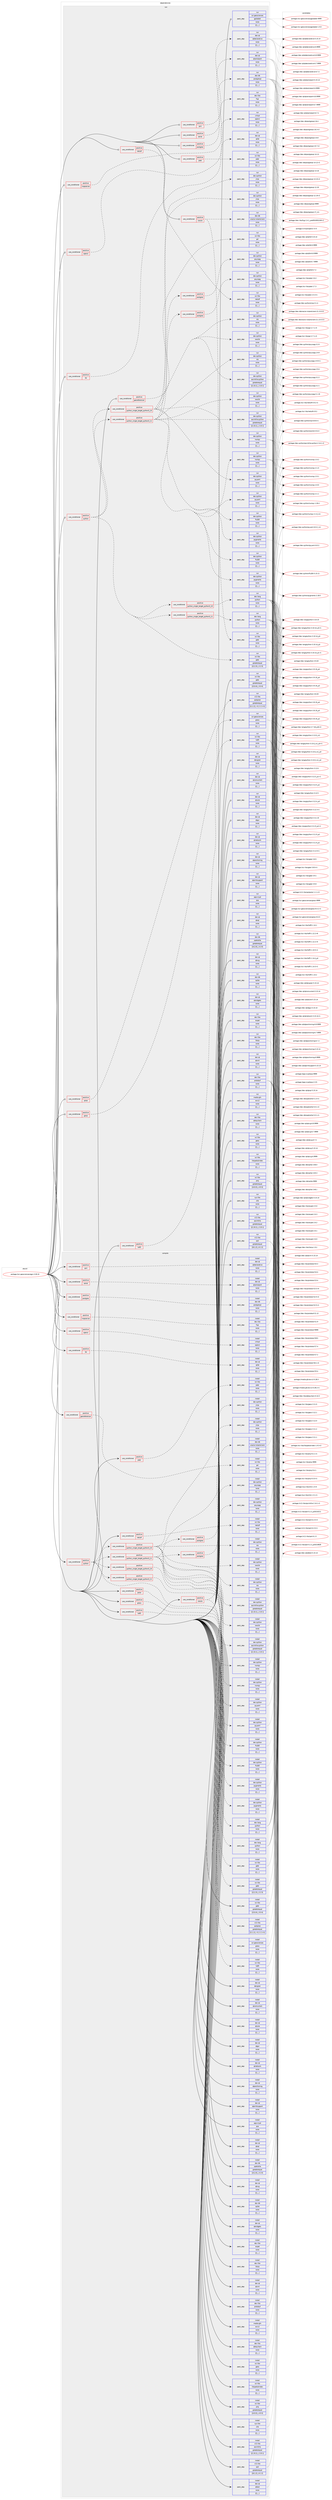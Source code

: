 digraph prolog {

# *************
# Graph options
# *************

newrank=true;
concentrate=true;
compound=true;
graph [rankdir=LR,fontname=Helvetica,fontsize=10,ranksep=1.5];#, ranksep=2.5, nodesep=0.2];
edge  [arrowhead=vee];
node  [fontname=Helvetica,fontsize=10];

# **********
# The ebuild
# **********

subgraph cluster_leftcol {
color=gray;
label=<<i>ebuild</i>>;
id [label="portage://sci-geosciences/qgis-3.28.10", color=red, width=4, href="../sci-geosciences/qgis-3.28.10.svg"];
}

# ****************
# The dependencies
# ****************

subgraph cluster_midcol {
color=gray;
label=<<i>dependencies</i>>;
subgraph cluster_compile {
fillcolor="#eeeeee";
style=filled;
label=<<i>compile</i>>;
subgraph cond108992 {
dependency414321 [label=<<TABLE BORDER="0" CELLBORDER="1" CELLSPACING="0" CELLPADDING="4"><TR><TD ROWSPAN="3" CELLPADDING="10">use_conditional</TD></TR><TR><TD>positive</TD></TR><TR><TD>3d</TD></TR></TABLE>>, shape=none, color=red];
subgraph pack302345 {
dependency414322 [label=<<TABLE BORDER="0" CELLBORDER="1" CELLSPACING="0" CELLPADDING="4" WIDTH="220"><TR><TD ROWSPAN="6" CELLPADDING="30">pack_dep</TD></TR><TR><TD WIDTH="110">install</TD></TR><TR><TD>dev-qt</TD></TR><TR><TD>qt3d</TD></TR><TR><TD>none</TD></TR><TR><TD>[[],,,,]</TD></TR></TABLE>>, shape=none, color=blue];
}
dependency414321:e -> dependency414322:w [weight=20,style="dashed",arrowhead="vee"];
}
id:e -> dependency414321:w [weight=20,style="solid",arrowhead="vee"];
subgraph cond108993 {
dependency414323 [label=<<TABLE BORDER="0" CELLBORDER="1" CELLSPACING="0" CELLPADDING="4"><TR><TD ROWSPAN="3" CELLPADDING="10">use_conditional</TD></TR><TR><TD>positive</TD></TR><TR><TD>georeferencer</TD></TR></TABLE>>, shape=none, color=red];
subgraph pack302346 {
dependency414324 [label=<<TABLE BORDER="0" CELLBORDER="1" CELLSPACING="0" CELLPADDING="4" WIDTH="220"><TR><TD ROWSPAN="6" CELLPADDING="30">pack_dep</TD></TR><TR><TD WIDTH="110">install</TD></TR><TR><TD>sci-libs</TD></TR><TR><TD>gsl</TD></TR><TR><TD>none</TD></TR><TR><TD>[[],,,,]</TD></TR></TABLE>>, shape=none, color=blue];
}
dependency414323:e -> dependency414324:w [weight=20,style="dashed",arrowhead="vee"];
}
id:e -> dependency414323:w [weight=20,style="solid",arrowhead="vee"];
subgraph cond108994 {
dependency414325 [label=<<TABLE BORDER="0" CELLBORDER="1" CELLSPACING="0" CELLPADDING="4"><TR><TD ROWSPAN="3" CELLPADDING="10">use_conditional</TD></TR><TR><TD>positive</TD></TR><TR><TD>grass</TD></TR></TABLE>>, shape=none, color=red];
subgraph pack302347 {
dependency414326 [label=<<TABLE BORDER="0" CELLBORDER="1" CELLSPACING="0" CELLPADDING="4" WIDTH="220"><TR><TD ROWSPAN="6" CELLPADDING="30">pack_dep</TD></TR><TR><TD WIDTH="110">install</TD></TR><TR><TD>sci-geosciences</TD></TR><TR><TD>grass</TD></TR><TR><TD>none</TD></TR><TR><TD>[[],,,,]</TD></TR></TABLE>>, shape=none, color=blue];
}
dependency414325:e -> dependency414326:w [weight=20,style="dashed",arrowhead="vee"];
}
id:e -> dependency414325:w [weight=20,style="solid",arrowhead="vee"];
subgraph cond108995 {
dependency414327 [label=<<TABLE BORDER="0" CELLBORDER="1" CELLSPACING="0" CELLPADDING="4"><TR><TD ROWSPAN="3" CELLPADDING="10">use_conditional</TD></TR><TR><TD>positive</TD></TR><TR><TD>hdf5</TD></TR></TABLE>>, shape=none, color=red];
subgraph pack302348 {
dependency414328 [label=<<TABLE BORDER="0" CELLBORDER="1" CELLSPACING="0" CELLPADDING="4" WIDTH="220"><TR><TD ROWSPAN="6" CELLPADDING="30">pack_dep</TD></TR><TR><TD WIDTH="110">install</TD></TR><TR><TD>sci-libs</TD></TR><TR><TD>hdf5</TD></TR><TR><TD>none</TD></TR><TR><TD>[[],,,,]</TD></TR></TABLE>>, shape=none, color=blue];
}
dependency414327:e -> dependency414328:w [weight=20,style="dashed",arrowhead="vee"];
}
id:e -> dependency414327:w [weight=20,style="solid",arrowhead="vee"];
subgraph cond108996 {
dependency414329 [label=<<TABLE BORDER="0" CELLBORDER="1" CELLSPACING="0" CELLPADDING="4"><TR><TD ROWSPAN="3" CELLPADDING="10">use_conditional</TD></TR><TR><TD>positive</TD></TR><TR><TD>mapserver</TD></TR></TABLE>>, shape=none, color=red];
subgraph pack302349 {
dependency414330 [label=<<TABLE BORDER="0" CELLBORDER="1" CELLSPACING="0" CELLPADDING="4" WIDTH="220"><TR><TD ROWSPAN="6" CELLPADDING="30">pack_dep</TD></TR><TR><TD WIDTH="110">install</TD></TR><TR><TD>dev-libs</TD></TR><TR><TD>fcgi</TD></TR><TR><TD>none</TD></TR><TR><TD>[[],,,,]</TD></TR></TABLE>>, shape=none, color=blue];
}
dependency414329:e -> dependency414330:w [weight=20,style="dashed",arrowhead="vee"];
}
id:e -> dependency414329:w [weight=20,style="solid",arrowhead="vee"];
subgraph cond108997 {
dependency414331 [label=<<TABLE BORDER="0" CELLBORDER="1" CELLSPACING="0" CELLPADDING="4"><TR><TD ROWSPAN="3" CELLPADDING="10">use_conditional</TD></TR><TR><TD>positive</TD></TR><TR><TD>netcdf</TD></TR></TABLE>>, shape=none, color=red];
subgraph pack302350 {
dependency414332 [label=<<TABLE BORDER="0" CELLBORDER="1" CELLSPACING="0" CELLPADDING="4" WIDTH="220"><TR><TD ROWSPAN="6" CELLPADDING="30">pack_dep</TD></TR><TR><TD WIDTH="110">install</TD></TR><TR><TD>sci-libs</TD></TR><TR><TD>netcdf</TD></TR><TR><TD>none</TD></TR><TR><TD>[[],,,,]</TD></TR></TABLE>>, shape=none, color=blue];
}
dependency414331:e -> dependency414332:w [weight=20,style="dashed",arrowhead="vee"];
}
id:e -> dependency414331:w [weight=20,style="solid",arrowhead="vee"];
subgraph cond108998 {
dependency414333 [label=<<TABLE BORDER="0" CELLBORDER="1" CELLSPACING="0" CELLPADDING="4"><TR><TD ROWSPAN="3" CELLPADDING="10">use_conditional</TD></TR><TR><TD>positive</TD></TR><TR><TD>opencl</TD></TR></TABLE>>, shape=none, color=red];
subgraph pack302351 {
dependency414334 [label=<<TABLE BORDER="0" CELLBORDER="1" CELLSPACING="0" CELLPADDING="4" WIDTH="220"><TR><TD ROWSPAN="6" CELLPADDING="30">pack_dep</TD></TR><TR><TD WIDTH="110">install</TD></TR><TR><TD>virtual</TD></TR><TR><TD>opencl</TD></TR><TR><TD>none</TD></TR><TR><TD>[[],,,,]</TD></TR></TABLE>>, shape=none, color=blue];
}
dependency414333:e -> dependency414334:w [weight=20,style="dashed",arrowhead="vee"];
}
id:e -> dependency414333:w [weight=20,style="solid",arrowhead="vee"];
subgraph cond108999 {
dependency414335 [label=<<TABLE BORDER="0" CELLBORDER="1" CELLSPACING="0" CELLPADDING="4"><TR><TD ROWSPAN="3" CELLPADDING="10">use_conditional</TD></TR><TR><TD>positive</TD></TR><TR><TD>oracle</TD></TR></TABLE>>, shape=none, color=red];
subgraph pack302352 {
dependency414336 [label=<<TABLE BORDER="0" CELLBORDER="1" CELLSPACING="0" CELLPADDING="4" WIDTH="220"><TR><TD ROWSPAN="6" CELLPADDING="30">pack_dep</TD></TR><TR><TD WIDTH="110">install</TD></TR><TR><TD>dev-db</TD></TR><TR><TD>oracle-instantclient</TD></TR><TR><TD>none</TD></TR><TR><TD>[[],,,,]</TD></TR></TABLE>>, shape=none, color=blue];
}
dependency414335:e -> dependency414336:w [weight=20,style="dashed",arrowhead="vee"];
subgraph pack302353 {
dependency414337 [label=<<TABLE BORDER="0" CELLBORDER="1" CELLSPACING="0" CELLPADDING="4" WIDTH="220"><TR><TD ROWSPAN="6" CELLPADDING="30">pack_dep</TD></TR><TR><TD WIDTH="110">install</TD></TR><TR><TD>sci-libs</TD></TR><TR><TD>gdal</TD></TR><TR><TD>none</TD></TR><TR><TD>[[],,,,]</TD></TR></TABLE>>, shape=none, color=blue];
}
dependency414335:e -> dependency414337:w [weight=20,style="dashed",arrowhead="vee"];
}
id:e -> dependency414335:w [weight=20,style="solid",arrowhead="vee"];
subgraph cond109000 {
dependency414338 [label=<<TABLE BORDER="0" CELLBORDER="1" CELLSPACING="0" CELLPADDING="4"><TR><TD ROWSPAN="3" CELLPADDING="10">use_conditional</TD></TR><TR><TD>positive</TD></TR><TR><TD>pdal</TD></TR></TABLE>>, shape=none, color=red];
subgraph pack302354 {
dependency414339 [label=<<TABLE BORDER="0" CELLBORDER="1" CELLSPACING="0" CELLPADDING="4" WIDTH="220"><TR><TD ROWSPAN="6" CELLPADDING="30">pack_dep</TD></TR><TR><TD WIDTH="110">install</TD></TR><TR><TD>sci-libs</TD></TR><TR><TD>pdal</TD></TR><TR><TD>none</TD></TR><TR><TD>[[],,,,]</TD></TR></TABLE>>, shape=none, color=blue];
}
dependency414338:e -> dependency414339:w [weight=20,style="dashed",arrowhead="vee"];
}
id:e -> dependency414338:w [weight=20,style="solid",arrowhead="vee"];
subgraph cond109001 {
dependency414340 [label=<<TABLE BORDER="0" CELLBORDER="1" CELLSPACING="0" CELLPADDING="4"><TR><TD ROWSPAN="3" CELLPADDING="10">use_conditional</TD></TR><TR><TD>positive</TD></TR><TR><TD>polar</TD></TR></TABLE>>, shape=none, color=red];
subgraph pack302355 {
dependency414341 [label=<<TABLE BORDER="0" CELLBORDER="1" CELLSPACING="0" CELLPADDING="4" WIDTH="220"><TR><TD ROWSPAN="6" CELLPADDING="30">pack_dep</TD></TR><TR><TD WIDTH="110">install</TD></TR><TR><TD>x11-libs</TD></TR><TR><TD>qwtpolar</TD></TR><TR><TD>greaterequal</TD></TR><TR><TD>[[1,1,1],,-r1,1.1.1-r1]</TD></TR></TABLE>>, shape=none, color=blue];
}
dependency414340:e -> dependency414341:w [weight=20,style="dashed",arrowhead="vee"];
}
id:e -> dependency414340:w [weight=20,style="solid",arrowhead="vee"];
subgraph cond109002 {
dependency414342 [label=<<TABLE BORDER="0" CELLBORDER="1" CELLSPACING="0" CELLPADDING="4"><TR><TD ROWSPAN="3" CELLPADDING="10">use_conditional</TD></TR><TR><TD>positive</TD></TR><TR><TD>postgres</TD></TR></TABLE>>, shape=none, color=red];
subgraph pack302356 {
dependency414343 [label=<<TABLE BORDER="0" CELLBORDER="1" CELLSPACING="0" CELLPADDING="4" WIDTH="220"><TR><TD ROWSPAN="6" CELLPADDING="30">pack_dep</TD></TR><TR><TD WIDTH="110">install</TD></TR><TR><TD>dev-db</TD></TR><TR><TD>postgresql</TD></TR><TR><TD>none</TD></TR><TR><TD>[[],,,,]</TD></TR></TABLE>>, shape=none, color=blue];
}
dependency414342:e -> dependency414343:w [weight=20,style="dashed",arrowhead="vee"];
}
id:e -> dependency414342:w [weight=20,style="solid",arrowhead="vee"];
subgraph cond109003 {
dependency414344 [label=<<TABLE BORDER="0" CELLBORDER="1" CELLSPACING="0" CELLPADDING="4"><TR><TD ROWSPAN="3" CELLPADDING="10">use_conditional</TD></TR><TR><TD>positive</TD></TR><TR><TD>python</TD></TR></TABLE>>, shape=none, color=red];
subgraph cond109004 {
dependency414345 [label=<<TABLE BORDER="0" CELLBORDER="1" CELLSPACING="0" CELLPADDING="4"><TR><TD ROWSPAN="3" CELLPADDING="10">use_conditional</TD></TR><TR><TD>positive</TD></TR><TR><TD>python_single_target_python3_10</TD></TR></TABLE>>, shape=none, color=red];
subgraph pack302357 {
dependency414346 [label=<<TABLE BORDER="0" CELLBORDER="1" CELLSPACING="0" CELLPADDING="4" WIDTH="220"><TR><TD ROWSPAN="6" CELLPADDING="30">pack_dep</TD></TR><TR><TD WIDTH="110">install</TD></TR><TR><TD>dev-lang</TD></TR><TR><TD>python</TD></TR><TR><TD>none</TD></TR><TR><TD>[[],,,,]</TD></TR></TABLE>>, shape=none, color=blue];
}
dependency414345:e -> dependency414346:w [weight=20,style="dashed",arrowhead="vee"];
}
dependency414344:e -> dependency414345:w [weight=20,style="dashed",arrowhead="vee"];
subgraph cond109005 {
dependency414347 [label=<<TABLE BORDER="0" CELLBORDER="1" CELLSPACING="0" CELLPADDING="4"><TR><TD ROWSPAN="3" CELLPADDING="10">use_conditional</TD></TR><TR><TD>positive</TD></TR><TR><TD>python_single_target_python3_11</TD></TR></TABLE>>, shape=none, color=red];
subgraph pack302358 {
dependency414348 [label=<<TABLE BORDER="0" CELLBORDER="1" CELLSPACING="0" CELLPADDING="4" WIDTH="220"><TR><TD ROWSPAN="6" CELLPADDING="30">pack_dep</TD></TR><TR><TD WIDTH="110">install</TD></TR><TR><TD>dev-lang</TD></TR><TR><TD>python</TD></TR><TR><TD>none</TD></TR><TR><TD>[[],,,,]</TD></TR></TABLE>>, shape=none, color=blue];
}
dependency414347:e -> dependency414348:w [weight=20,style="dashed",arrowhead="vee"];
}
dependency414344:e -> dependency414347:w [weight=20,style="dashed",arrowhead="vee"];
subgraph pack302359 {
dependency414349 [label=<<TABLE BORDER="0" CELLBORDER="1" CELLSPACING="0" CELLPADDING="4" WIDTH="220"><TR><TD ROWSPAN="6" CELLPADDING="30">pack_dep</TD></TR><TR><TD WIDTH="110">install</TD></TR><TR><TD>sci-libs</TD></TR><TR><TD>gdal</TD></TR><TR><TD>greaterequal</TD></TR><TR><TD>[[2,2,3],,,2.2.3]</TD></TR></TABLE>>, shape=none, color=blue];
}
dependency414344:e -> dependency414349:w [weight=20,style="dashed",arrowhead="vee"];
subgraph cond109006 {
dependency414350 [label=<<TABLE BORDER="0" CELLBORDER="1" CELLSPACING="0" CELLPADDING="4"><TR><TD ROWSPAN="3" CELLPADDING="10">use_conditional</TD></TR><TR><TD>positive</TD></TR><TR><TD>python_single_target_python3_10</TD></TR></TABLE>>, shape=none, color=red];
subgraph pack302360 {
dependency414351 [label=<<TABLE BORDER="0" CELLBORDER="1" CELLSPACING="0" CELLPADDING="4" WIDTH="220"><TR><TD ROWSPAN="6" CELLPADDING="30">pack_dep</TD></TR><TR><TD WIDTH="110">install</TD></TR><TR><TD>dev-python</TD></TR><TR><TD>jinja</TD></TR><TR><TD>none</TD></TR><TR><TD>[[],,,,]</TD></TR></TABLE>>, shape=none, color=blue];
}
dependency414350:e -> dependency414351:w [weight=20,style="dashed",arrowhead="vee"];
subgraph pack302361 {
dependency414352 [label=<<TABLE BORDER="0" CELLBORDER="1" CELLSPACING="0" CELLPADDING="4" WIDTH="220"><TR><TD ROWSPAN="6" CELLPADDING="30">pack_dep</TD></TR><TR><TD WIDTH="110">install</TD></TR><TR><TD>dev-python</TD></TR><TR><TD>numpy</TD></TR><TR><TD>none</TD></TR><TR><TD>[[],,,,]</TD></TR></TABLE>>, shape=none, color=blue];
}
dependency414350:e -> dependency414352:w [weight=20,style="dashed",arrowhead="vee"];
subgraph pack302362 {
dependency414353 [label=<<TABLE BORDER="0" CELLBORDER="1" CELLSPACING="0" CELLPADDING="4" WIDTH="220"><TR><TD ROWSPAN="6" CELLPADDING="30">pack_dep</TD></TR><TR><TD WIDTH="110">install</TD></TR><TR><TD>dev-python</TD></TR><TR><TD>owslib</TD></TR><TR><TD>none</TD></TR><TR><TD>[[],,,,]</TD></TR></TABLE>>, shape=none, color=blue];
}
dependency414350:e -> dependency414353:w [weight=20,style="dashed",arrowhead="vee"];
subgraph pack302363 {
dependency414354 [label=<<TABLE BORDER="0" CELLBORDER="1" CELLSPACING="0" CELLPADDING="4" WIDTH="220"><TR><TD ROWSPAN="6" CELLPADDING="30">pack_dep</TD></TR><TR><TD WIDTH="110">install</TD></TR><TR><TD>dev-python</TD></TR><TR><TD>pygments</TD></TR><TR><TD>none</TD></TR><TR><TD>[[],,,,]</TD></TR></TABLE>>, shape=none, color=blue];
}
dependency414350:e -> dependency414354:w [weight=20,style="dashed",arrowhead="vee"];
subgraph pack302364 {
dependency414355 [label=<<TABLE BORDER="0" CELLBORDER="1" CELLSPACING="0" CELLPADDING="4" WIDTH="220"><TR><TD ROWSPAN="6" CELLPADDING="30">pack_dep</TD></TR><TR><TD WIDTH="110">install</TD></TR><TR><TD>dev-python</TD></TR><TR><TD>PyQt5</TD></TR><TR><TD>none</TD></TR><TR><TD>[[],,,,]</TD></TR></TABLE>>, shape=none, color=blue];
}
dependency414350:e -> dependency414355:w [weight=20,style="dashed",arrowhead="vee"];
subgraph pack302365 {
dependency414356 [label=<<TABLE BORDER="0" CELLBORDER="1" CELLSPACING="0" CELLPADDING="4" WIDTH="220"><TR><TD ROWSPAN="6" CELLPADDING="30">pack_dep</TD></TR><TR><TD WIDTH="110">install</TD></TR><TR><TD>dev-python</TD></TR><TR><TD>pyyaml</TD></TR><TR><TD>none</TD></TR><TR><TD>[[],,,,]</TD></TR></TABLE>>, shape=none, color=blue];
}
dependency414350:e -> dependency414356:w [weight=20,style="dashed",arrowhead="vee"];
subgraph pack302366 {
dependency414357 [label=<<TABLE BORDER="0" CELLBORDER="1" CELLSPACING="0" CELLPADDING="4" WIDTH="220"><TR><TD ROWSPAN="6" CELLPADDING="30">pack_dep</TD></TR><TR><TD WIDTH="110">install</TD></TR><TR><TD>dev-python</TD></TR><TR><TD>qscintilla-python</TD></TR><TR><TD>greaterequal</TD></TR><TR><TD>[[2,10,1],,,2.10.1]</TD></TR></TABLE>>, shape=none, color=blue];
}
dependency414350:e -> dependency414357:w [weight=20,style="dashed",arrowhead="vee"];
subgraph pack302367 {
dependency414358 [label=<<TABLE BORDER="0" CELLBORDER="1" CELLSPACING="0" CELLPADDING="4" WIDTH="220"><TR><TD ROWSPAN="6" CELLPADDING="30">pack_dep</TD></TR><TR><TD WIDTH="110">install</TD></TR><TR><TD>dev-python</TD></TR><TR><TD>sip</TD></TR><TR><TD>none</TD></TR><TR><TD>[[],,,,]</TD></TR></TABLE>>, shape=none, color=blue];
}
dependency414350:e -> dependency414358:w [weight=20,style="dashed",arrowhead="vee"];
subgraph cond109007 {
dependency414359 [label=<<TABLE BORDER="0" CELLBORDER="1" CELLSPACING="0" CELLPADDING="4"><TR><TD ROWSPAN="3" CELLPADDING="10">use_conditional</TD></TR><TR><TD>positive</TD></TR><TR><TD>postgres</TD></TR></TABLE>>, shape=none, color=red];
subgraph pack302368 {
dependency414360 [label=<<TABLE BORDER="0" CELLBORDER="1" CELLSPACING="0" CELLPADDING="4" WIDTH="220"><TR><TD ROWSPAN="6" CELLPADDING="30">pack_dep</TD></TR><TR><TD WIDTH="110">install</TD></TR><TR><TD>dev-python</TD></TR><TR><TD>psycopg</TD></TR><TR><TD>none</TD></TR><TR><TD>[[],,,,]</TD></TR></TABLE>>, shape=none, color=blue];
}
dependency414359:e -> dependency414360:w [weight=20,style="dashed",arrowhead="vee"];
}
dependency414350:e -> dependency414359:w [weight=20,style="dashed",arrowhead="vee"];
}
dependency414344:e -> dependency414350:w [weight=20,style="dashed",arrowhead="vee"];
subgraph cond109008 {
dependency414361 [label=<<TABLE BORDER="0" CELLBORDER="1" CELLSPACING="0" CELLPADDING="4"><TR><TD ROWSPAN="3" CELLPADDING="10">use_conditional</TD></TR><TR><TD>positive</TD></TR><TR><TD>python_single_target_python3_11</TD></TR></TABLE>>, shape=none, color=red];
subgraph pack302369 {
dependency414362 [label=<<TABLE BORDER="0" CELLBORDER="1" CELLSPACING="0" CELLPADDING="4" WIDTH="220"><TR><TD ROWSPAN="6" CELLPADDING="30">pack_dep</TD></TR><TR><TD WIDTH="110">install</TD></TR><TR><TD>dev-python</TD></TR><TR><TD>jinja</TD></TR><TR><TD>none</TD></TR><TR><TD>[[],,,,]</TD></TR></TABLE>>, shape=none, color=blue];
}
dependency414361:e -> dependency414362:w [weight=20,style="dashed",arrowhead="vee"];
subgraph pack302370 {
dependency414363 [label=<<TABLE BORDER="0" CELLBORDER="1" CELLSPACING="0" CELLPADDING="4" WIDTH="220"><TR><TD ROWSPAN="6" CELLPADDING="30">pack_dep</TD></TR><TR><TD WIDTH="110">install</TD></TR><TR><TD>dev-python</TD></TR><TR><TD>numpy</TD></TR><TR><TD>none</TD></TR><TR><TD>[[],,,,]</TD></TR></TABLE>>, shape=none, color=blue];
}
dependency414361:e -> dependency414363:w [weight=20,style="dashed",arrowhead="vee"];
subgraph pack302371 {
dependency414364 [label=<<TABLE BORDER="0" CELLBORDER="1" CELLSPACING="0" CELLPADDING="4" WIDTH="220"><TR><TD ROWSPAN="6" CELLPADDING="30">pack_dep</TD></TR><TR><TD WIDTH="110">install</TD></TR><TR><TD>dev-python</TD></TR><TR><TD>owslib</TD></TR><TR><TD>none</TD></TR><TR><TD>[[],,,,]</TD></TR></TABLE>>, shape=none, color=blue];
}
dependency414361:e -> dependency414364:w [weight=20,style="dashed",arrowhead="vee"];
subgraph pack302372 {
dependency414365 [label=<<TABLE BORDER="0" CELLBORDER="1" CELLSPACING="0" CELLPADDING="4" WIDTH="220"><TR><TD ROWSPAN="6" CELLPADDING="30">pack_dep</TD></TR><TR><TD WIDTH="110">install</TD></TR><TR><TD>dev-python</TD></TR><TR><TD>pygments</TD></TR><TR><TD>none</TD></TR><TR><TD>[[],,,,]</TD></TR></TABLE>>, shape=none, color=blue];
}
dependency414361:e -> dependency414365:w [weight=20,style="dashed",arrowhead="vee"];
subgraph pack302373 {
dependency414366 [label=<<TABLE BORDER="0" CELLBORDER="1" CELLSPACING="0" CELLPADDING="4" WIDTH="220"><TR><TD ROWSPAN="6" CELLPADDING="30">pack_dep</TD></TR><TR><TD WIDTH="110">install</TD></TR><TR><TD>dev-python</TD></TR><TR><TD>PyQt5</TD></TR><TR><TD>none</TD></TR><TR><TD>[[],,,,]</TD></TR></TABLE>>, shape=none, color=blue];
}
dependency414361:e -> dependency414366:w [weight=20,style="dashed",arrowhead="vee"];
subgraph pack302374 {
dependency414367 [label=<<TABLE BORDER="0" CELLBORDER="1" CELLSPACING="0" CELLPADDING="4" WIDTH="220"><TR><TD ROWSPAN="6" CELLPADDING="30">pack_dep</TD></TR><TR><TD WIDTH="110">install</TD></TR><TR><TD>dev-python</TD></TR><TR><TD>pyyaml</TD></TR><TR><TD>none</TD></TR><TR><TD>[[],,,,]</TD></TR></TABLE>>, shape=none, color=blue];
}
dependency414361:e -> dependency414367:w [weight=20,style="dashed",arrowhead="vee"];
subgraph pack302375 {
dependency414368 [label=<<TABLE BORDER="0" CELLBORDER="1" CELLSPACING="0" CELLPADDING="4" WIDTH="220"><TR><TD ROWSPAN="6" CELLPADDING="30">pack_dep</TD></TR><TR><TD WIDTH="110">install</TD></TR><TR><TD>dev-python</TD></TR><TR><TD>qscintilla-python</TD></TR><TR><TD>greaterequal</TD></TR><TR><TD>[[2,10,1],,,2.10.1]</TD></TR></TABLE>>, shape=none, color=blue];
}
dependency414361:e -> dependency414368:w [weight=20,style="dashed",arrowhead="vee"];
subgraph pack302376 {
dependency414369 [label=<<TABLE BORDER="0" CELLBORDER="1" CELLSPACING="0" CELLPADDING="4" WIDTH="220"><TR><TD ROWSPAN="6" CELLPADDING="30">pack_dep</TD></TR><TR><TD WIDTH="110">install</TD></TR><TR><TD>dev-python</TD></TR><TR><TD>sip</TD></TR><TR><TD>none</TD></TR><TR><TD>[[],,,,]</TD></TR></TABLE>>, shape=none, color=blue];
}
dependency414361:e -> dependency414369:w [weight=20,style="dashed",arrowhead="vee"];
subgraph cond109009 {
dependency414370 [label=<<TABLE BORDER="0" CELLBORDER="1" CELLSPACING="0" CELLPADDING="4"><TR><TD ROWSPAN="3" CELLPADDING="10">use_conditional</TD></TR><TR><TD>positive</TD></TR><TR><TD>postgres</TD></TR></TABLE>>, shape=none, color=red];
subgraph pack302377 {
dependency414371 [label=<<TABLE BORDER="0" CELLBORDER="1" CELLSPACING="0" CELLPADDING="4" WIDTH="220"><TR><TD ROWSPAN="6" CELLPADDING="30">pack_dep</TD></TR><TR><TD WIDTH="110">install</TD></TR><TR><TD>dev-python</TD></TR><TR><TD>psycopg</TD></TR><TR><TD>none</TD></TR><TR><TD>[[],,,,]</TD></TR></TABLE>>, shape=none, color=blue];
}
dependency414370:e -> dependency414371:w [weight=20,style="dashed",arrowhead="vee"];
}
dependency414361:e -> dependency414370:w [weight=20,style="dashed",arrowhead="vee"];
}
dependency414344:e -> dependency414361:w [weight=20,style="dashed",arrowhead="vee"];
}
id:e -> dependency414344:w [weight=20,style="solid",arrowhead="vee"];
subgraph cond109010 {
dependency414372 [label=<<TABLE BORDER="0" CELLBORDER="1" CELLSPACING="0" CELLPADDING="4"><TR><TD ROWSPAN="3" CELLPADDING="10">use_conditional</TD></TR><TR><TD>positive</TD></TR><TR><TD>qml</TD></TR></TABLE>>, shape=none, color=red];
subgraph pack302378 {
dependency414373 [label=<<TABLE BORDER="0" CELLBORDER="1" CELLSPACING="0" CELLPADDING="4" WIDTH="220"><TR><TD ROWSPAN="6" CELLPADDING="30">pack_dep</TD></TR><TR><TD WIDTH="110">install</TD></TR><TR><TD>dev-qt</TD></TR><TR><TD>qtdeclarative</TD></TR><TR><TD>none</TD></TR><TR><TD>[[],,,,]</TD></TR></TABLE>>, shape=none, color=blue];
}
dependency414372:e -> dependency414373:w [weight=20,style="dashed",arrowhead="vee"];
}
id:e -> dependency414372:w [weight=20,style="solid",arrowhead="vee"];
subgraph cond109011 {
dependency414374 [label=<<TABLE BORDER="0" CELLBORDER="1" CELLSPACING="0" CELLPADDING="4"><TR><TD ROWSPAN="3" CELLPADDING="10">use_conditional</TD></TR><TR><TD>positive</TD></TR><TR><TD>serial</TD></TR></TABLE>>, shape=none, color=red];
subgraph pack302379 {
dependency414375 [label=<<TABLE BORDER="0" CELLBORDER="1" CELLSPACING="0" CELLPADDING="4" WIDTH="220"><TR><TD ROWSPAN="6" CELLPADDING="30">pack_dep</TD></TR><TR><TD WIDTH="110">install</TD></TR><TR><TD>dev-qt</TD></TR><TR><TD>qtserialport</TD></TR><TR><TD>none</TD></TR><TR><TD>[[],,,,]</TD></TR></TABLE>>, shape=none, color=blue];
}
dependency414374:e -> dependency414375:w [weight=20,style="dashed",arrowhead="vee"];
}
id:e -> dependency414374:w [weight=20,style="solid",arrowhead="vee"];
subgraph pack302380 {
dependency414376 [label=<<TABLE BORDER="0" CELLBORDER="1" CELLSPACING="0" CELLPADDING="4" WIDTH="220"><TR><TD ROWSPAN="6" CELLPADDING="30">pack_dep</TD></TR><TR><TD WIDTH="110">install</TD></TR><TR><TD>app-crypt</TD></TR><TR><TD>qca</TD></TR><TR><TD>none</TD></TR><TR><TD>[[],,,,]</TD></TR></TABLE>>, shape=none, color=blue];
}
id:e -> dependency414376:w [weight=20,style="solid",arrowhead="vee"];
subgraph pack302381 {
dependency414377 [label=<<TABLE BORDER="0" CELLBORDER="1" CELLSPACING="0" CELLPADDING="4" WIDTH="220"><TR><TD ROWSPAN="6" CELLPADDING="30">pack_dep</TD></TR><TR><TD WIDTH="110">install</TD></TR><TR><TD>dev-db</TD></TR><TR><TD>spatialite</TD></TR><TR><TD>greaterequal</TD></TR><TR><TD>[[4,2,0],,,4.2.0]</TD></TR></TABLE>>, shape=none, color=blue];
}
id:e -> dependency414377:w [weight=20,style="solid",arrowhead="vee"];
subgraph pack302382 {
dependency414378 [label=<<TABLE BORDER="0" CELLBORDER="1" CELLSPACING="0" CELLPADDING="4" WIDTH="220"><TR><TD ROWSPAN="6" CELLPADDING="30">pack_dep</TD></TR><TR><TD WIDTH="110">install</TD></TR><TR><TD>dev-db</TD></TR><TR><TD>sqlite</TD></TR><TR><TD>none</TD></TR><TR><TD>[[],,,,]</TD></TR></TABLE>>, shape=none, color=blue];
}
id:e -> dependency414378:w [weight=20,style="solid",arrowhead="vee"];
subgraph pack302383 {
dependency414379 [label=<<TABLE BORDER="0" CELLBORDER="1" CELLSPACING="0" CELLPADDING="4" WIDTH="220"><TR><TD ROWSPAN="6" CELLPADDING="30">pack_dep</TD></TR><TR><TD WIDTH="110">install</TD></TR><TR><TD>dev-libs</TD></TR><TR><TD>expat</TD></TR><TR><TD>none</TD></TR><TR><TD>[[],,,,]</TD></TR></TABLE>>, shape=none, color=blue];
}
id:e -> dependency414379:w [weight=20,style="solid",arrowhead="vee"];
subgraph pack302384 {
dependency414380 [label=<<TABLE BORDER="0" CELLBORDER="1" CELLSPACING="0" CELLPADDING="4" WIDTH="220"><TR><TD ROWSPAN="6" CELLPADDING="30">pack_dep</TD></TR><TR><TD WIDTH="110">install</TD></TR><TR><TD>dev-libs</TD></TR><TR><TD>libzip</TD></TR><TR><TD>none</TD></TR><TR><TD>[[],,,,]</TD></TR></TABLE>>, shape=none, color=blue];
}
id:e -> dependency414380:w [weight=20,style="solid",arrowhead="vee"];
subgraph pack302385 {
dependency414381 [label=<<TABLE BORDER="0" CELLBORDER="1" CELLSPACING="0" CELLPADDING="4" WIDTH="220"><TR><TD ROWSPAN="6" CELLPADDING="30">pack_dep</TD></TR><TR><TD WIDTH="110">install</TD></TR><TR><TD>dev-libs</TD></TR><TR><TD>protobuf</TD></TR><TR><TD>none</TD></TR><TR><TD>[[],,,,]</TD></TR></TABLE>>, shape=none, color=blue];
}
id:e -> dependency414381:w [weight=20,style="solid",arrowhead="vee"];
subgraph pack302386 {
dependency414382 [label=<<TABLE BORDER="0" CELLBORDER="1" CELLSPACING="0" CELLPADDING="4" WIDTH="220"><TR><TD ROWSPAN="6" CELLPADDING="30">pack_dep</TD></TR><TR><TD WIDTH="110">install</TD></TR><TR><TD>dev-libs</TD></TR><TR><TD>qtkeychain</TD></TR><TR><TD>none</TD></TR><TR><TD>[[],,,,]</TD></TR></TABLE>>, shape=none, color=blue];
}
id:e -> dependency414382:w [weight=20,style="solid",arrowhead="vee"];
subgraph pack302387 {
dependency414383 [label=<<TABLE BORDER="0" CELLBORDER="1" CELLSPACING="0" CELLPADDING="4" WIDTH="220"><TR><TD ROWSPAN="6" CELLPADDING="30">pack_dep</TD></TR><TR><TD WIDTH="110">install</TD></TR><TR><TD>dev-qt</TD></TR><TR><TD>designer</TD></TR><TR><TD>none</TD></TR><TR><TD>[[],,,,]</TD></TR></TABLE>>, shape=none, color=blue];
}
id:e -> dependency414383:w [weight=20,style="solid",arrowhead="vee"];
subgraph pack302388 {
dependency414384 [label=<<TABLE BORDER="0" CELLBORDER="1" CELLSPACING="0" CELLPADDING="4" WIDTH="220"><TR><TD ROWSPAN="6" CELLPADDING="30">pack_dep</TD></TR><TR><TD WIDTH="110">install</TD></TR><TR><TD>dev-qt</TD></TR><TR><TD>qtconcurrent</TD></TR><TR><TD>none</TD></TR><TR><TD>[[],,,,]</TD></TR></TABLE>>, shape=none, color=blue];
}
id:e -> dependency414384:w [weight=20,style="solid",arrowhead="vee"];
subgraph pack302389 {
dependency414385 [label=<<TABLE BORDER="0" CELLBORDER="1" CELLSPACING="0" CELLPADDING="4" WIDTH="220"><TR><TD ROWSPAN="6" CELLPADDING="30">pack_dep</TD></TR><TR><TD WIDTH="110">install</TD></TR><TR><TD>dev-qt</TD></TR><TR><TD>qtcore</TD></TR><TR><TD>none</TD></TR><TR><TD>[[],,,,]</TD></TR></TABLE>>, shape=none, color=blue];
}
id:e -> dependency414385:w [weight=20,style="solid",arrowhead="vee"];
subgraph pack302390 {
dependency414386 [label=<<TABLE BORDER="0" CELLBORDER="1" CELLSPACING="0" CELLPADDING="4" WIDTH="220"><TR><TD ROWSPAN="6" CELLPADDING="30">pack_dep</TD></TR><TR><TD WIDTH="110">install</TD></TR><TR><TD>dev-qt</TD></TR><TR><TD>qtgui</TD></TR><TR><TD>none</TD></TR><TR><TD>[[],,,,]</TD></TR></TABLE>>, shape=none, color=blue];
}
id:e -> dependency414386:w [weight=20,style="solid",arrowhead="vee"];
subgraph pack302391 {
dependency414387 [label=<<TABLE BORDER="0" CELLBORDER="1" CELLSPACING="0" CELLPADDING="4" WIDTH="220"><TR><TD ROWSPAN="6" CELLPADDING="30">pack_dep</TD></TR><TR><TD WIDTH="110">install</TD></TR><TR><TD>dev-qt</TD></TR><TR><TD>qtnetwork</TD></TR><TR><TD>none</TD></TR><TR><TD>[[],,,,]</TD></TR></TABLE>>, shape=none, color=blue];
}
id:e -> dependency414387:w [weight=20,style="solid",arrowhead="vee"];
subgraph pack302392 {
dependency414388 [label=<<TABLE BORDER="0" CELLBORDER="1" CELLSPACING="0" CELLPADDING="4" WIDTH="220"><TR><TD ROWSPAN="6" CELLPADDING="30">pack_dep</TD></TR><TR><TD WIDTH="110">install</TD></TR><TR><TD>dev-qt</TD></TR><TR><TD>qtpositioning</TD></TR><TR><TD>none</TD></TR><TR><TD>[[],,,,]</TD></TR></TABLE>>, shape=none, color=blue];
}
id:e -> dependency414388:w [weight=20,style="solid",arrowhead="vee"];
subgraph pack302393 {
dependency414389 [label=<<TABLE BORDER="0" CELLBORDER="1" CELLSPACING="0" CELLPADDING="4" WIDTH="220"><TR><TD ROWSPAN="6" CELLPADDING="30">pack_dep</TD></TR><TR><TD WIDTH="110">install</TD></TR><TR><TD>dev-qt</TD></TR><TR><TD>qtprintsupport</TD></TR><TR><TD>none</TD></TR><TR><TD>[[],,,,]</TD></TR></TABLE>>, shape=none, color=blue];
}
id:e -> dependency414389:w [weight=20,style="solid",arrowhead="vee"];
subgraph pack302394 {
dependency414390 [label=<<TABLE BORDER="0" CELLBORDER="1" CELLSPACING="0" CELLPADDING="4" WIDTH="220"><TR><TD ROWSPAN="6" CELLPADDING="30">pack_dep</TD></TR><TR><TD WIDTH="110">install</TD></TR><TR><TD>dev-qt</TD></TR><TR><TD>qtsql</TD></TR><TR><TD>none</TD></TR><TR><TD>[[],,,,]</TD></TR></TABLE>>, shape=none, color=blue];
}
id:e -> dependency414390:w [weight=20,style="solid",arrowhead="vee"];
subgraph pack302395 {
dependency414391 [label=<<TABLE BORDER="0" CELLBORDER="1" CELLSPACING="0" CELLPADDING="4" WIDTH="220"><TR><TD ROWSPAN="6" CELLPADDING="30">pack_dep</TD></TR><TR><TD WIDTH="110">install</TD></TR><TR><TD>dev-qt</TD></TR><TR><TD>qtsvg</TD></TR><TR><TD>none</TD></TR><TR><TD>[[],,,,]</TD></TR></TABLE>>, shape=none, color=blue];
}
id:e -> dependency414391:w [weight=20,style="solid",arrowhead="vee"];
subgraph pack302396 {
dependency414392 [label=<<TABLE BORDER="0" CELLBORDER="1" CELLSPACING="0" CELLPADDING="4" WIDTH="220"><TR><TD ROWSPAN="6" CELLPADDING="30">pack_dep</TD></TR><TR><TD WIDTH="110">install</TD></TR><TR><TD>dev-qt</TD></TR><TR><TD>qttest</TD></TR><TR><TD>none</TD></TR><TR><TD>[[],,,,]</TD></TR></TABLE>>, shape=none, color=blue];
}
id:e -> dependency414392:w [weight=20,style="solid",arrowhead="vee"];
subgraph pack302397 {
dependency414393 [label=<<TABLE BORDER="0" CELLBORDER="1" CELLSPACING="0" CELLPADDING="4" WIDTH="220"><TR><TD ROWSPAN="6" CELLPADDING="30">pack_dep</TD></TR><TR><TD WIDTH="110">install</TD></TR><TR><TD>dev-qt</TD></TR><TR><TD>qtwidgets</TD></TR><TR><TD>none</TD></TR><TR><TD>[[],,,,]</TD></TR></TABLE>>, shape=none, color=blue];
}
id:e -> dependency414393:w [weight=20,style="solid",arrowhead="vee"];
subgraph pack302398 {
dependency414394 [label=<<TABLE BORDER="0" CELLBORDER="1" CELLSPACING="0" CELLPADDING="4" WIDTH="220"><TR><TD ROWSPAN="6" CELLPADDING="30">pack_dep</TD></TR><TR><TD WIDTH="110">install</TD></TR><TR><TD>dev-qt</TD></TR><TR><TD>qtxml</TD></TR><TR><TD>none</TD></TR><TR><TD>[[],,,,]</TD></TR></TABLE>>, shape=none, color=blue];
}
id:e -> dependency414394:w [weight=20,style="solid",arrowhead="vee"];
subgraph pack302399 {
dependency414395 [label=<<TABLE BORDER="0" CELLBORDER="1" CELLSPACING="0" CELLPADDING="4" WIDTH="220"><TR><TD ROWSPAN="6" CELLPADDING="30">pack_dep</TD></TR><TR><TD WIDTH="110">install</TD></TR><TR><TD>media-gfx</TD></TR><TR><TD>exiv2</TD></TR><TR><TD>none</TD></TR><TR><TD>[[],,,,]</TD></TR></TABLE>>, shape=none, color=blue];
}
id:e -> dependency414395:w [weight=20,style="solid",arrowhead="vee"];
subgraph pack302400 {
dependency414396 [label=<<TABLE BORDER="0" CELLBORDER="1" CELLSPACING="0" CELLPADDING="4" WIDTH="220"><TR><TD ROWSPAN="6" CELLPADDING="30">pack_dep</TD></TR><TR><TD WIDTH="110">install</TD></TR><TR><TD>sci-libs</TD></TR><TR><TD>gdal</TD></TR><TR><TD>greaterequal</TD></TR><TR><TD>[[3,0,4],,,3.0.4]</TD></TR></TABLE>>, shape=none, color=blue];
}
id:e -> dependency414396:w [weight=20,style="solid",arrowhead="vee"];
subgraph pack302401 {
dependency414397 [label=<<TABLE BORDER="0" CELLBORDER="1" CELLSPACING="0" CELLPADDING="4" WIDTH="220"><TR><TD ROWSPAN="6" CELLPADDING="30">pack_dep</TD></TR><TR><TD WIDTH="110">install</TD></TR><TR><TD>sci-libs</TD></TR><TR><TD>geos</TD></TR><TR><TD>none</TD></TR><TR><TD>[[],,,,]</TD></TR></TABLE>>, shape=none, color=blue];
}
id:e -> dependency414397:w [weight=20,style="solid",arrowhead="vee"];
subgraph pack302402 {
dependency414398 [label=<<TABLE BORDER="0" CELLBORDER="1" CELLSPACING="0" CELLPADDING="4" WIDTH="220"><TR><TD ROWSPAN="6" CELLPADDING="30">pack_dep</TD></TR><TR><TD WIDTH="110">install</TD></TR><TR><TD>sci-libs</TD></TR><TR><TD>libspatialindex</TD></TR><TR><TD>none</TD></TR><TR><TD>[[],,,,]</TD></TR></TABLE>>, shape=none, color=blue];
}
id:e -> dependency414398:w [weight=20,style="solid",arrowhead="vee"];
subgraph pack302403 {
dependency414399 [label=<<TABLE BORDER="0" CELLBORDER="1" CELLSPACING="0" CELLPADDING="4" WIDTH="220"><TR><TD ROWSPAN="6" CELLPADDING="30">pack_dep</TD></TR><TR><TD WIDTH="110">install</TD></TR><TR><TD>sci-libs</TD></TR><TR><TD>proj</TD></TR><TR><TD>greaterequal</TD></TR><TR><TD>[[4,9,3],,,4.9.3]</TD></TR></TABLE>>, shape=none, color=blue];
}
id:e -> dependency414399:w [weight=20,style="solid",arrowhead="vee"];
subgraph pack302404 {
dependency414400 [label=<<TABLE BORDER="0" CELLBORDER="1" CELLSPACING="0" CELLPADDING="4" WIDTH="220"><TR><TD ROWSPAN="6" CELLPADDING="30">pack_dep</TD></TR><TR><TD WIDTH="110">install</TD></TR><TR><TD>sys-libs</TD></TR><TR><TD>zlib</TD></TR><TR><TD>none</TD></TR><TR><TD>[[],,,,]</TD></TR></TABLE>>, shape=none, color=blue];
}
id:e -> dependency414400:w [weight=20,style="solid",arrowhead="vee"];
subgraph pack302405 {
dependency414401 [label=<<TABLE BORDER="0" CELLBORDER="1" CELLSPACING="0" CELLPADDING="4" WIDTH="220"><TR><TD ROWSPAN="6" CELLPADDING="30">pack_dep</TD></TR><TR><TD WIDTH="110">install</TD></TR><TR><TD>x11-libs</TD></TR><TR><TD>qscintilla</TD></TR><TR><TD>greaterequal</TD></TR><TR><TD>[[2,10,1],,,2.10.1]</TD></TR></TABLE>>, shape=none, color=blue];
}
id:e -> dependency414401:w [weight=20,style="solid",arrowhead="vee"];
subgraph pack302406 {
dependency414402 [label=<<TABLE BORDER="0" CELLBORDER="1" CELLSPACING="0" CELLPADDING="4" WIDTH="220"><TR><TD ROWSPAN="6" CELLPADDING="30">pack_dep</TD></TR><TR><TD WIDTH="110">install</TD></TR><TR><TD>x11-libs</TD></TR><TR><TD>qwt</TD></TR><TR><TD>greaterequal</TD></TR><TR><TD>[[6,1,2],,,6.1.2]</TD></TR></TABLE>>, shape=none, color=blue];
}
id:e -> dependency414402:w [weight=20,style="solid",arrowhead="vee"];
}
subgraph cluster_compileandrun {
fillcolor="#eeeeee";
style=filled;
label=<<i>compile and run</i>>;
}
subgraph cluster_run {
fillcolor="#eeeeee";
style=filled;
label=<<i>run</i>>;
subgraph cond109012 {
dependency414403 [label=<<TABLE BORDER="0" CELLBORDER="1" CELLSPACING="0" CELLPADDING="4"><TR><TD ROWSPAN="3" CELLPADDING="10">use_conditional</TD></TR><TR><TD>positive</TD></TR><TR><TD>3d</TD></TR></TABLE>>, shape=none, color=red];
subgraph pack302407 {
dependency414404 [label=<<TABLE BORDER="0" CELLBORDER="1" CELLSPACING="0" CELLPADDING="4" WIDTH="220"><TR><TD ROWSPAN="6" CELLPADDING="30">pack_dep</TD></TR><TR><TD WIDTH="110">run</TD></TR><TR><TD>dev-qt</TD></TR><TR><TD>qt3d</TD></TR><TR><TD>none</TD></TR><TR><TD>[[],,,,]</TD></TR></TABLE>>, shape=none, color=blue];
}
dependency414403:e -> dependency414404:w [weight=20,style="dashed",arrowhead="vee"];
}
id:e -> dependency414403:w [weight=20,style="solid",arrowhead="odot"];
subgraph cond109013 {
dependency414405 [label=<<TABLE BORDER="0" CELLBORDER="1" CELLSPACING="0" CELLPADDING="4"><TR><TD ROWSPAN="3" CELLPADDING="10">use_conditional</TD></TR><TR><TD>positive</TD></TR><TR><TD>georeferencer</TD></TR></TABLE>>, shape=none, color=red];
subgraph pack302408 {
dependency414406 [label=<<TABLE BORDER="0" CELLBORDER="1" CELLSPACING="0" CELLPADDING="4" WIDTH="220"><TR><TD ROWSPAN="6" CELLPADDING="30">pack_dep</TD></TR><TR><TD WIDTH="110">run</TD></TR><TR><TD>sci-libs</TD></TR><TR><TD>gsl</TD></TR><TR><TD>none</TD></TR><TR><TD>[[],,,,]</TD></TR></TABLE>>, shape=none, color=blue];
}
dependency414405:e -> dependency414406:w [weight=20,style="dashed",arrowhead="vee"];
}
id:e -> dependency414405:w [weight=20,style="solid",arrowhead="odot"];
subgraph cond109014 {
dependency414407 [label=<<TABLE BORDER="0" CELLBORDER="1" CELLSPACING="0" CELLPADDING="4"><TR><TD ROWSPAN="3" CELLPADDING="10">use_conditional</TD></TR><TR><TD>positive</TD></TR><TR><TD>grass</TD></TR></TABLE>>, shape=none, color=red];
subgraph pack302409 {
dependency414408 [label=<<TABLE BORDER="0" CELLBORDER="1" CELLSPACING="0" CELLPADDING="4" WIDTH="220"><TR><TD ROWSPAN="6" CELLPADDING="30">pack_dep</TD></TR><TR><TD WIDTH="110">run</TD></TR><TR><TD>sci-geosciences</TD></TR><TR><TD>grass</TD></TR><TR><TD>none</TD></TR><TR><TD>[[],,,,]</TD></TR></TABLE>>, shape=none, color=blue];
}
dependency414407:e -> dependency414408:w [weight=20,style="dashed",arrowhead="vee"];
}
id:e -> dependency414407:w [weight=20,style="solid",arrowhead="odot"];
subgraph cond109015 {
dependency414409 [label=<<TABLE BORDER="0" CELLBORDER="1" CELLSPACING="0" CELLPADDING="4"><TR><TD ROWSPAN="3" CELLPADDING="10">use_conditional</TD></TR><TR><TD>positive</TD></TR><TR><TD>hdf5</TD></TR></TABLE>>, shape=none, color=red];
subgraph pack302410 {
dependency414410 [label=<<TABLE BORDER="0" CELLBORDER="1" CELLSPACING="0" CELLPADDING="4" WIDTH="220"><TR><TD ROWSPAN="6" CELLPADDING="30">pack_dep</TD></TR><TR><TD WIDTH="110">run</TD></TR><TR><TD>sci-libs</TD></TR><TR><TD>hdf5</TD></TR><TR><TD>none</TD></TR><TR><TD>[[],,,,]</TD></TR></TABLE>>, shape=none, color=blue];
}
dependency414409:e -> dependency414410:w [weight=20,style="dashed",arrowhead="vee"];
}
id:e -> dependency414409:w [weight=20,style="solid",arrowhead="odot"];
subgraph cond109016 {
dependency414411 [label=<<TABLE BORDER="0" CELLBORDER="1" CELLSPACING="0" CELLPADDING="4"><TR><TD ROWSPAN="3" CELLPADDING="10">use_conditional</TD></TR><TR><TD>positive</TD></TR><TR><TD>mapserver</TD></TR></TABLE>>, shape=none, color=red];
subgraph pack302411 {
dependency414412 [label=<<TABLE BORDER="0" CELLBORDER="1" CELLSPACING="0" CELLPADDING="4" WIDTH="220"><TR><TD ROWSPAN="6" CELLPADDING="30">pack_dep</TD></TR><TR><TD WIDTH="110">run</TD></TR><TR><TD>dev-libs</TD></TR><TR><TD>fcgi</TD></TR><TR><TD>none</TD></TR><TR><TD>[[],,,,]</TD></TR></TABLE>>, shape=none, color=blue];
}
dependency414411:e -> dependency414412:w [weight=20,style="dashed",arrowhead="vee"];
}
id:e -> dependency414411:w [weight=20,style="solid",arrowhead="odot"];
subgraph cond109017 {
dependency414413 [label=<<TABLE BORDER="0" CELLBORDER="1" CELLSPACING="0" CELLPADDING="4"><TR><TD ROWSPAN="3" CELLPADDING="10">use_conditional</TD></TR><TR><TD>positive</TD></TR><TR><TD>netcdf</TD></TR></TABLE>>, shape=none, color=red];
subgraph pack302412 {
dependency414414 [label=<<TABLE BORDER="0" CELLBORDER="1" CELLSPACING="0" CELLPADDING="4" WIDTH="220"><TR><TD ROWSPAN="6" CELLPADDING="30">pack_dep</TD></TR><TR><TD WIDTH="110">run</TD></TR><TR><TD>sci-libs</TD></TR><TR><TD>netcdf</TD></TR><TR><TD>none</TD></TR><TR><TD>[[],,,,]</TD></TR></TABLE>>, shape=none, color=blue];
}
dependency414413:e -> dependency414414:w [weight=20,style="dashed",arrowhead="vee"];
}
id:e -> dependency414413:w [weight=20,style="solid",arrowhead="odot"];
subgraph cond109018 {
dependency414415 [label=<<TABLE BORDER="0" CELLBORDER="1" CELLSPACING="0" CELLPADDING="4"><TR><TD ROWSPAN="3" CELLPADDING="10">use_conditional</TD></TR><TR><TD>positive</TD></TR><TR><TD>opencl</TD></TR></TABLE>>, shape=none, color=red];
subgraph pack302413 {
dependency414416 [label=<<TABLE BORDER="0" CELLBORDER="1" CELLSPACING="0" CELLPADDING="4" WIDTH="220"><TR><TD ROWSPAN="6" CELLPADDING="30">pack_dep</TD></TR><TR><TD WIDTH="110">run</TD></TR><TR><TD>virtual</TD></TR><TR><TD>opencl</TD></TR><TR><TD>none</TD></TR><TR><TD>[[],,,,]</TD></TR></TABLE>>, shape=none, color=blue];
}
dependency414415:e -> dependency414416:w [weight=20,style="dashed",arrowhead="vee"];
}
id:e -> dependency414415:w [weight=20,style="solid",arrowhead="odot"];
subgraph cond109019 {
dependency414417 [label=<<TABLE BORDER="0" CELLBORDER="1" CELLSPACING="0" CELLPADDING="4"><TR><TD ROWSPAN="3" CELLPADDING="10">use_conditional</TD></TR><TR><TD>positive</TD></TR><TR><TD>oracle</TD></TR></TABLE>>, shape=none, color=red];
subgraph pack302414 {
dependency414418 [label=<<TABLE BORDER="0" CELLBORDER="1" CELLSPACING="0" CELLPADDING="4" WIDTH="220"><TR><TD ROWSPAN="6" CELLPADDING="30">pack_dep</TD></TR><TR><TD WIDTH="110">run</TD></TR><TR><TD>dev-db</TD></TR><TR><TD>oracle-instantclient</TD></TR><TR><TD>none</TD></TR><TR><TD>[[],,,,]</TD></TR></TABLE>>, shape=none, color=blue];
}
dependency414417:e -> dependency414418:w [weight=20,style="dashed",arrowhead="vee"];
subgraph pack302415 {
dependency414419 [label=<<TABLE BORDER="0" CELLBORDER="1" CELLSPACING="0" CELLPADDING="4" WIDTH="220"><TR><TD ROWSPAN="6" CELLPADDING="30">pack_dep</TD></TR><TR><TD WIDTH="110">run</TD></TR><TR><TD>sci-libs</TD></TR><TR><TD>gdal</TD></TR><TR><TD>none</TD></TR><TR><TD>[[],,,,]</TD></TR></TABLE>>, shape=none, color=blue];
}
dependency414417:e -> dependency414419:w [weight=20,style="dashed",arrowhead="vee"];
}
id:e -> dependency414417:w [weight=20,style="solid",arrowhead="odot"];
subgraph cond109020 {
dependency414420 [label=<<TABLE BORDER="0" CELLBORDER="1" CELLSPACING="0" CELLPADDING="4"><TR><TD ROWSPAN="3" CELLPADDING="10">use_conditional</TD></TR><TR><TD>positive</TD></TR><TR><TD>pdal</TD></TR></TABLE>>, shape=none, color=red];
subgraph pack302416 {
dependency414421 [label=<<TABLE BORDER="0" CELLBORDER="1" CELLSPACING="0" CELLPADDING="4" WIDTH="220"><TR><TD ROWSPAN="6" CELLPADDING="30">pack_dep</TD></TR><TR><TD WIDTH="110">run</TD></TR><TR><TD>sci-libs</TD></TR><TR><TD>pdal</TD></TR><TR><TD>none</TD></TR><TR><TD>[[],,,,]</TD></TR></TABLE>>, shape=none, color=blue];
}
dependency414420:e -> dependency414421:w [weight=20,style="dashed",arrowhead="vee"];
}
id:e -> dependency414420:w [weight=20,style="solid",arrowhead="odot"];
subgraph cond109021 {
dependency414422 [label=<<TABLE BORDER="0" CELLBORDER="1" CELLSPACING="0" CELLPADDING="4"><TR><TD ROWSPAN="3" CELLPADDING="10">use_conditional</TD></TR><TR><TD>positive</TD></TR><TR><TD>polar</TD></TR></TABLE>>, shape=none, color=red];
subgraph pack302417 {
dependency414423 [label=<<TABLE BORDER="0" CELLBORDER="1" CELLSPACING="0" CELLPADDING="4" WIDTH="220"><TR><TD ROWSPAN="6" CELLPADDING="30">pack_dep</TD></TR><TR><TD WIDTH="110">run</TD></TR><TR><TD>x11-libs</TD></TR><TR><TD>qwtpolar</TD></TR><TR><TD>greaterequal</TD></TR><TR><TD>[[1,1,1],,-r1,1.1.1-r1]</TD></TR></TABLE>>, shape=none, color=blue];
}
dependency414422:e -> dependency414423:w [weight=20,style="dashed",arrowhead="vee"];
}
id:e -> dependency414422:w [weight=20,style="solid",arrowhead="odot"];
subgraph cond109022 {
dependency414424 [label=<<TABLE BORDER="0" CELLBORDER="1" CELLSPACING="0" CELLPADDING="4"><TR><TD ROWSPAN="3" CELLPADDING="10">use_conditional</TD></TR><TR><TD>positive</TD></TR><TR><TD>postgres</TD></TR></TABLE>>, shape=none, color=red];
subgraph pack302418 {
dependency414425 [label=<<TABLE BORDER="0" CELLBORDER="1" CELLSPACING="0" CELLPADDING="4" WIDTH="220"><TR><TD ROWSPAN="6" CELLPADDING="30">pack_dep</TD></TR><TR><TD WIDTH="110">run</TD></TR><TR><TD>dev-db</TD></TR><TR><TD>postgresql</TD></TR><TR><TD>none</TD></TR><TR><TD>[[],,,,]</TD></TR></TABLE>>, shape=none, color=blue];
}
dependency414424:e -> dependency414425:w [weight=20,style="dashed",arrowhead="vee"];
}
id:e -> dependency414424:w [weight=20,style="solid",arrowhead="odot"];
subgraph cond109023 {
dependency414426 [label=<<TABLE BORDER="0" CELLBORDER="1" CELLSPACING="0" CELLPADDING="4"><TR><TD ROWSPAN="3" CELLPADDING="10">use_conditional</TD></TR><TR><TD>positive</TD></TR><TR><TD>python</TD></TR></TABLE>>, shape=none, color=red];
subgraph cond109024 {
dependency414427 [label=<<TABLE BORDER="0" CELLBORDER="1" CELLSPACING="0" CELLPADDING="4"><TR><TD ROWSPAN="3" CELLPADDING="10">use_conditional</TD></TR><TR><TD>positive</TD></TR><TR><TD>python_single_target_python3_10</TD></TR></TABLE>>, shape=none, color=red];
subgraph pack302419 {
dependency414428 [label=<<TABLE BORDER="0" CELLBORDER="1" CELLSPACING="0" CELLPADDING="4" WIDTH="220"><TR><TD ROWSPAN="6" CELLPADDING="30">pack_dep</TD></TR><TR><TD WIDTH="110">run</TD></TR><TR><TD>dev-lang</TD></TR><TR><TD>python</TD></TR><TR><TD>none</TD></TR><TR><TD>[[],,,,]</TD></TR></TABLE>>, shape=none, color=blue];
}
dependency414427:e -> dependency414428:w [weight=20,style="dashed",arrowhead="vee"];
}
dependency414426:e -> dependency414427:w [weight=20,style="dashed",arrowhead="vee"];
subgraph cond109025 {
dependency414429 [label=<<TABLE BORDER="0" CELLBORDER="1" CELLSPACING="0" CELLPADDING="4"><TR><TD ROWSPAN="3" CELLPADDING="10">use_conditional</TD></TR><TR><TD>positive</TD></TR><TR><TD>python_single_target_python3_11</TD></TR></TABLE>>, shape=none, color=red];
subgraph pack302420 {
dependency414430 [label=<<TABLE BORDER="0" CELLBORDER="1" CELLSPACING="0" CELLPADDING="4" WIDTH="220"><TR><TD ROWSPAN="6" CELLPADDING="30">pack_dep</TD></TR><TR><TD WIDTH="110">run</TD></TR><TR><TD>dev-lang</TD></TR><TR><TD>python</TD></TR><TR><TD>none</TD></TR><TR><TD>[[],,,,]</TD></TR></TABLE>>, shape=none, color=blue];
}
dependency414429:e -> dependency414430:w [weight=20,style="dashed",arrowhead="vee"];
}
dependency414426:e -> dependency414429:w [weight=20,style="dashed",arrowhead="vee"];
subgraph pack302421 {
dependency414431 [label=<<TABLE BORDER="0" CELLBORDER="1" CELLSPACING="0" CELLPADDING="4" WIDTH="220"><TR><TD ROWSPAN="6" CELLPADDING="30">pack_dep</TD></TR><TR><TD WIDTH="110">run</TD></TR><TR><TD>sci-libs</TD></TR><TR><TD>gdal</TD></TR><TR><TD>greaterequal</TD></TR><TR><TD>[[2,2,3],,,2.2.3]</TD></TR></TABLE>>, shape=none, color=blue];
}
dependency414426:e -> dependency414431:w [weight=20,style="dashed",arrowhead="vee"];
subgraph cond109026 {
dependency414432 [label=<<TABLE BORDER="0" CELLBORDER="1" CELLSPACING="0" CELLPADDING="4"><TR><TD ROWSPAN="3" CELLPADDING="10">use_conditional</TD></TR><TR><TD>positive</TD></TR><TR><TD>python_single_target_python3_10</TD></TR></TABLE>>, shape=none, color=red];
subgraph pack302422 {
dependency414433 [label=<<TABLE BORDER="0" CELLBORDER="1" CELLSPACING="0" CELLPADDING="4" WIDTH="220"><TR><TD ROWSPAN="6" CELLPADDING="30">pack_dep</TD></TR><TR><TD WIDTH="110">run</TD></TR><TR><TD>dev-python</TD></TR><TR><TD>jinja</TD></TR><TR><TD>none</TD></TR><TR><TD>[[],,,,]</TD></TR></TABLE>>, shape=none, color=blue];
}
dependency414432:e -> dependency414433:w [weight=20,style="dashed",arrowhead="vee"];
subgraph pack302423 {
dependency414434 [label=<<TABLE BORDER="0" CELLBORDER="1" CELLSPACING="0" CELLPADDING="4" WIDTH="220"><TR><TD ROWSPAN="6" CELLPADDING="30">pack_dep</TD></TR><TR><TD WIDTH="110">run</TD></TR><TR><TD>dev-python</TD></TR><TR><TD>numpy</TD></TR><TR><TD>none</TD></TR><TR><TD>[[],,,,]</TD></TR></TABLE>>, shape=none, color=blue];
}
dependency414432:e -> dependency414434:w [weight=20,style="dashed",arrowhead="vee"];
subgraph pack302424 {
dependency414435 [label=<<TABLE BORDER="0" CELLBORDER="1" CELLSPACING="0" CELLPADDING="4" WIDTH="220"><TR><TD ROWSPAN="6" CELLPADDING="30">pack_dep</TD></TR><TR><TD WIDTH="110">run</TD></TR><TR><TD>dev-python</TD></TR><TR><TD>owslib</TD></TR><TR><TD>none</TD></TR><TR><TD>[[],,,,]</TD></TR></TABLE>>, shape=none, color=blue];
}
dependency414432:e -> dependency414435:w [weight=20,style="dashed",arrowhead="vee"];
subgraph pack302425 {
dependency414436 [label=<<TABLE BORDER="0" CELLBORDER="1" CELLSPACING="0" CELLPADDING="4" WIDTH="220"><TR><TD ROWSPAN="6" CELLPADDING="30">pack_dep</TD></TR><TR><TD WIDTH="110">run</TD></TR><TR><TD>dev-python</TD></TR><TR><TD>pygments</TD></TR><TR><TD>none</TD></TR><TR><TD>[[],,,,]</TD></TR></TABLE>>, shape=none, color=blue];
}
dependency414432:e -> dependency414436:w [weight=20,style="dashed",arrowhead="vee"];
subgraph pack302426 {
dependency414437 [label=<<TABLE BORDER="0" CELLBORDER="1" CELLSPACING="0" CELLPADDING="4" WIDTH="220"><TR><TD ROWSPAN="6" CELLPADDING="30">pack_dep</TD></TR><TR><TD WIDTH="110">run</TD></TR><TR><TD>dev-python</TD></TR><TR><TD>PyQt5</TD></TR><TR><TD>none</TD></TR><TR><TD>[[],,,,]</TD></TR></TABLE>>, shape=none, color=blue];
}
dependency414432:e -> dependency414437:w [weight=20,style="dashed",arrowhead="vee"];
subgraph pack302427 {
dependency414438 [label=<<TABLE BORDER="0" CELLBORDER="1" CELLSPACING="0" CELLPADDING="4" WIDTH="220"><TR><TD ROWSPAN="6" CELLPADDING="30">pack_dep</TD></TR><TR><TD WIDTH="110">run</TD></TR><TR><TD>dev-python</TD></TR><TR><TD>pyyaml</TD></TR><TR><TD>none</TD></TR><TR><TD>[[],,,,]</TD></TR></TABLE>>, shape=none, color=blue];
}
dependency414432:e -> dependency414438:w [weight=20,style="dashed",arrowhead="vee"];
subgraph pack302428 {
dependency414439 [label=<<TABLE BORDER="0" CELLBORDER="1" CELLSPACING="0" CELLPADDING="4" WIDTH="220"><TR><TD ROWSPAN="6" CELLPADDING="30">pack_dep</TD></TR><TR><TD WIDTH="110">run</TD></TR><TR><TD>dev-python</TD></TR><TR><TD>qscintilla-python</TD></TR><TR><TD>greaterequal</TD></TR><TR><TD>[[2,10,1],,,2.10.1]</TD></TR></TABLE>>, shape=none, color=blue];
}
dependency414432:e -> dependency414439:w [weight=20,style="dashed",arrowhead="vee"];
subgraph pack302429 {
dependency414440 [label=<<TABLE BORDER="0" CELLBORDER="1" CELLSPACING="0" CELLPADDING="4" WIDTH="220"><TR><TD ROWSPAN="6" CELLPADDING="30">pack_dep</TD></TR><TR><TD WIDTH="110">run</TD></TR><TR><TD>dev-python</TD></TR><TR><TD>sip</TD></TR><TR><TD>none</TD></TR><TR><TD>[[],,,,]</TD></TR></TABLE>>, shape=none, color=blue];
}
dependency414432:e -> dependency414440:w [weight=20,style="dashed",arrowhead="vee"];
subgraph cond109027 {
dependency414441 [label=<<TABLE BORDER="0" CELLBORDER="1" CELLSPACING="0" CELLPADDING="4"><TR><TD ROWSPAN="3" CELLPADDING="10">use_conditional</TD></TR><TR><TD>positive</TD></TR><TR><TD>postgres</TD></TR></TABLE>>, shape=none, color=red];
subgraph pack302430 {
dependency414442 [label=<<TABLE BORDER="0" CELLBORDER="1" CELLSPACING="0" CELLPADDING="4" WIDTH="220"><TR><TD ROWSPAN="6" CELLPADDING="30">pack_dep</TD></TR><TR><TD WIDTH="110">run</TD></TR><TR><TD>dev-python</TD></TR><TR><TD>psycopg</TD></TR><TR><TD>none</TD></TR><TR><TD>[[],,,,]</TD></TR></TABLE>>, shape=none, color=blue];
}
dependency414441:e -> dependency414442:w [weight=20,style="dashed",arrowhead="vee"];
}
dependency414432:e -> dependency414441:w [weight=20,style="dashed",arrowhead="vee"];
}
dependency414426:e -> dependency414432:w [weight=20,style="dashed",arrowhead="vee"];
subgraph cond109028 {
dependency414443 [label=<<TABLE BORDER="0" CELLBORDER="1" CELLSPACING="0" CELLPADDING="4"><TR><TD ROWSPAN="3" CELLPADDING="10">use_conditional</TD></TR><TR><TD>positive</TD></TR><TR><TD>python_single_target_python3_11</TD></TR></TABLE>>, shape=none, color=red];
subgraph pack302431 {
dependency414444 [label=<<TABLE BORDER="0" CELLBORDER="1" CELLSPACING="0" CELLPADDING="4" WIDTH="220"><TR><TD ROWSPAN="6" CELLPADDING="30">pack_dep</TD></TR><TR><TD WIDTH="110">run</TD></TR><TR><TD>dev-python</TD></TR><TR><TD>jinja</TD></TR><TR><TD>none</TD></TR><TR><TD>[[],,,,]</TD></TR></TABLE>>, shape=none, color=blue];
}
dependency414443:e -> dependency414444:w [weight=20,style="dashed",arrowhead="vee"];
subgraph pack302432 {
dependency414445 [label=<<TABLE BORDER="0" CELLBORDER="1" CELLSPACING="0" CELLPADDING="4" WIDTH="220"><TR><TD ROWSPAN="6" CELLPADDING="30">pack_dep</TD></TR><TR><TD WIDTH="110">run</TD></TR><TR><TD>dev-python</TD></TR><TR><TD>numpy</TD></TR><TR><TD>none</TD></TR><TR><TD>[[],,,,]</TD></TR></TABLE>>, shape=none, color=blue];
}
dependency414443:e -> dependency414445:w [weight=20,style="dashed",arrowhead="vee"];
subgraph pack302433 {
dependency414446 [label=<<TABLE BORDER="0" CELLBORDER="1" CELLSPACING="0" CELLPADDING="4" WIDTH="220"><TR><TD ROWSPAN="6" CELLPADDING="30">pack_dep</TD></TR><TR><TD WIDTH="110">run</TD></TR><TR><TD>dev-python</TD></TR><TR><TD>owslib</TD></TR><TR><TD>none</TD></TR><TR><TD>[[],,,,]</TD></TR></TABLE>>, shape=none, color=blue];
}
dependency414443:e -> dependency414446:w [weight=20,style="dashed",arrowhead="vee"];
subgraph pack302434 {
dependency414447 [label=<<TABLE BORDER="0" CELLBORDER="1" CELLSPACING="0" CELLPADDING="4" WIDTH="220"><TR><TD ROWSPAN="6" CELLPADDING="30">pack_dep</TD></TR><TR><TD WIDTH="110">run</TD></TR><TR><TD>dev-python</TD></TR><TR><TD>pygments</TD></TR><TR><TD>none</TD></TR><TR><TD>[[],,,,]</TD></TR></TABLE>>, shape=none, color=blue];
}
dependency414443:e -> dependency414447:w [weight=20,style="dashed",arrowhead="vee"];
subgraph pack302435 {
dependency414448 [label=<<TABLE BORDER="0" CELLBORDER="1" CELLSPACING="0" CELLPADDING="4" WIDTH="220"><TR><TD ROWSPAN="6" CELLPADDING="30">pack_dep</TD></TR><TR><TD WIDTH="110">run</TD></TR><TR><TD>dev-python</TD></TR><TR><TD>PyQt5</TD></TR><TR><TD>none</TD></TR><TR><TD>[[],,,,]</TD></TR></TABLE>>, shape=none, color=blue];
}
dependency414443:e -> dependency414448:w [weight=20,style="dashed",arrowhead="vee"];
subgraph pack302436 {
dependency414449 [label=<<TABLE BORDER="0" CELLBORDER="1" CELLSPACING="0" CELLPADDING="4" WIDTH="220"><TR><TD ROWSPAN="6" CELLPADDING="30">pack_dep</TD></TR><TR><TD WIDTH="110">run</TD></TR><TR><TD>dev-python</TD></TR><TR><TD>pyyaml</TD></TR><TR><TD>none</TD></TR><TR><TD>[[],,,,]</TD></TR></TABLE>>, shape=none, color=blue];
}
dependency414443:e -> dependency414449:w [weight=20,style="dashed",arrowhead="vee"];
subgraph pack302437 {
dependency414450 [label=<<TABLE BORDER="0" CELLBORDER="1" CELLSPACING="0" CELLPADDING="4" WIDTH="220"><TR><TD ROWSPAN="6" CELLPADDING="30">pack_dep</TD></TR><TR><TD WIDTH="110">run</TD></TR><TR><TD>dev-python</TD></TR><TR><TD>qscintilla-python</TD></TR><TR><TD>greaterequal</TD></TR><TR><TD>[[2,10,1],,,2.10.1]</TD></TR></TABLE>>, shape=none, color=blue];
}
dependency414443:e -> dependency414450:w [weight=20,style="dashed",arrowhead="vee"];
subgraph pack302438 {
dependency414451 [label=<<TABLE BORDER="0" CELLBORDER="1" CELLSPACING="0" CELLPADDING="4" WIDTH="220"><TR><TD ROWSPAN="6" CELLPADDING="30">pack_dep</TD></TR><TR><TD WIDTH="110">run</TD></TR><TR><TD>dev-python</TD></TR><TR><TD>sip</TD></TR><TR><TD>none</TD></TR><TR><TD>[[],,,,]</TD></TR></TABLE>>, shape=none, color=blue];
}
dependency414443:e -> dependency414451:w [weight=20,style="dashed",arrowhead="vee"];
subgraph cond109029 {
dependency414452 [label=<<TABLE BORDER="0" CELLBORDER="1" CELLSPACING="0" CELLPADDING="4"><TR><TD ROWSPAN="3" CELLPADDING="10">use_conditional</TD></TR><TR><TD>positive</TD></TR><TR><TD>postgres</TD></TR></TABLE>>, shape=none, color=red];
subgraph pack302439 {
dependency414453 [label=<<TABLE BORDER="0" CELLBORDER="1" CELLSPACING="0" CELLPADDING="4" WIDTH="220"><TR><TD ROWSPAN="6" CELLPADDING="30">pack_dep</TD></TR><TR><TD WIDTH="110">run</TD></TR><TR><TD>dev-python</TD></TR><TR><TD>psycopg</TD></TR><TR><TD>none</TD></TR><TR><TD>[[],,,,]</TD></TR></TABLE>>, shape=none, color=blue];
}
dependency414452:e -> dependency414453:w [weight=20,style="dashed",arrowhead="vee"];
}
dependency414443:e -> dependency414452:w [weight=20,style="dashed",arrowhead="vee"];
}
dependency414426:e -> dependency414443:w [weight=20,style="dashed",arrowhead="vee"];
}
id:e -> dependency414426:w [weight=20,style="solid",arrowhead="odot"];
subgraph cond109030 {
dependency414454 [label=<<TABLE BORDER="0" CELLBORDER="1" CELLSPACING="0" CELLPADDING="4"><TR><TD ROWSPAN="3" CELLPADDING="10">use_conditional</TD></TR><TR><TD>positive</TD></TR><TR><TD>qml</TD></TR></TABLE>>, shape=none, color=red];
subgraph pack302440 {
dependency414455 [label=<<TABLE BORDER="0" CELLBORDER="1" CELLSPACING="0" CELLPADDING="4" WIDTH="220"><TR><TD ROWSPAN="6" CELLPADDING="30">pack_dep</TD></TR><TR><TD WIDTH="110">run</TD></TR><TR><TD>dev-qt</TD></TR><TR><TD>qtdeclarative</TD></TR><TR><TD>none</TD></TR><TR><TD>[[],,,,]</TD></TR></TABLE>>, shape=none, color=blue];
}
dependency414454:e -> dependency414455:w [weight=20,style="dashed",arrowhead="vee"];
}
id:e -> dependency414454:w [weight=20,style="solid",arrowhead="odot"];
subgraph cond109031 {
dependency414456 [label=<<TABLE BORDER="0" CELLBORDER="1" CELLSPACING="0" CELLPADDING="4"><TR><TD ROWSPAN="3" CELLPADDING="10">use_conditional</TD></TR><TR><TD>positive</TD></TR><TR><TD>serial</TD></TR></TABLE>>, shape=none, color=red];
subgraph pack302441 {
dependency414457 [label=<<TABLE BORDER="0" CELLBORDER="1" CELLSPACING="0" CELLPADDING="4" WIDTH="220"><TR><TD ROWSPAN="6" CELLPADDING="30">pack_dep</TD></TR><TR><TD WIDTH="110">run</TD></TR><TR><TD>dev-qt</TD></TR><TR><TD>qtserialport</TD></TR><TR><TD>none</TD></TR><TR><TD>[[],,,,]</TD></TR></TABLE>>, shape=none, color=blue];
}
dependency414456:e -> dependency414457:w [weight=20,style="dashed",arrowhead="vee"];
}
id:e -> dependency414456:w [weight=20,style="solid",arrowhead="odot"];
subgraph pack302442 {
dependency414458 [label=<<TABLE BORDER="0" CELLBORDER="1" CELLSPACING="0" CELLPADDING="4" WIDTH="220"><TR><TD ROWSPAN="6" CELLPADDING="30">pack_dep</TD></TR><TR><TD WIDTH="110">run</TD></TR><TR><TD>app-crypt</TD></TR><TR><TD>qca</TD></TR><TR><TD>none</TD></TR><TR><TD>[[],,,,]</TD></TR></TABLE>>, shape=none, color=blue];
}
id:e -> dependency414458:w [weight=20,style="solid",arrowhead="odot"];
subgraph pack302443 {
dependency414459 [label=<<TABLE BORDER="0" CELLBORDER="1" CELLSPACING="0" CELLPADDING="4" WIDTH="220"><TR><TD ROWSPAN="6" CELLPADDING="30">pack_dep</TD></TR><TR><TD WIDTH="110">run</TD></TR><TR><TD>dev-db</TD></TR><TR><TD>spatialite</TD></TR><TR><TD>greaterequal</TD></TR><TR><TD>[[4,2,0],,,4.2.0]</TD></TR></TABLE>>, shape=none, color=blue];
}
id:e -> dependency414459:w [weight=20,style="solid",arrowhead="odot"];
subgraph pack302444 {
dependency414460 [label=<<TABLE BORDER="0" CELLBORDER="1" CELLSPACING="0" CELLPADDING="4" WIDTH="220"><TR><TD ROWSPAN="6" CELLPADDING="30">pack_dep</TD></TR><TR><TD WIDTH="110">run</TD></TR><TR><TD>dev-db</TD></TR><TR><TD>sqlite</TD></TR><TR><TD>none</TD></TR><TR><TD>[[],,,,]</TD></TR></TABLE>>, shape=none, color=blue];
}
id:e -> dependency414460:w [weight=20,style="solid",arrowhead="odot"];
subgraph pack302445 {
dependency414461 [label=<<TABLE BORDER="0" CELLBORDER="1" CELLSPACING="0" CELLPADDING="4" WIDTH="220"><TR><TD ROWSPAN="6" CELLPADDING="30">pack_dep</TD></TR><TR><TD WIDTH="110">run</TD></TR><TR><TD>dev-libs</TD></TR><TR><TD>expat</TD></TR><TR><TD>none</TD></TR><TR><TD>[[],,,,]</TD></TR></TABLE>>, shape=none, color=blue];
}
id:e -> dependency414461:w [weight=20,style="solid",arrowhead="odot"];
subgraph pack302446 {
dependency414462 [label=<<TABLE BORDER="0" CELLBORDER="1" CELLSPACING="0" CELLPADDING="4" WIDTH="220"><TR><TD ROWSPAN="6" CELLPADDING="30">pack_dep</TD></TR><TR><TD WIDTH="110">run</TD></TR><TR><TD>dev-libs</TD></TR><TR><TD>libzip</TD></TR><TR><TD>none</TD></TR><TR><TD>[[],,,,]</TD></TR></TABLE>>, shape=none, color=blue];
}
id:e -> dependency414462:w [weight=20,style="solid",arrowhead="odot"];
subgraph pack302447 {
dependency414463 [label=<<TABLE BORDER="0" CELLBORDER="1" CELLSPACING="0" CELLPADDING="4" WIDTH="220"><TR><TD ROWSPAN="6" CELLPADDING="30">pack_dep</TD></TR><TR><TD WIDTH="110">run</TD></TR><TR><TD>dev-libs</TD></TR><TR><TD>protobuf</TD></TR><TR><TD>none</TD></TR><TR><TD>[[],,,,]</TD></TR></TABLE>>, shape=none, color=blue];
}
id:e -> dependency414463:w [weight=20,style="solid",arrowhead="odot"];
subgraph pack302448 {
dependency414464 [label=<<TABLE BORDER="0" CELLBORDER="1" CELLSPACING="0" CELLPADDING="4" WIDTH="220"><TR><TD ROWSPAN="6" CELLPADDING="30">pack_dep</TD></TR><TR><TD WIDTH="110">run</TD></TR><TR><TD>dev-libs</TD></TR><TR><TD>qtkeychain</TD></TR><TR><TD>none</TD></TR><TR><TD>[[],,,,]</TD></TR></TABLE>>, shape=none, color=blue];
}
id:e -> dependency414464:w [weight=20,style="solid",arrowhead="odot"];
subgraph pack302449 {
dependency414465 [label=<<TABLE BORDER="0" CELLBORDER="1" CELLSPACING="0" CELLPADDING="4" WIDTH="220"><TR><TD ROWSPAN="6" CELLPADDING="30">pack_dep</TD></TR><TR><TD WIDTH="110">run</TD></TR><TR><TD>dev-qt</TD></TR><TR><TD>designer</TD></TR><TR><TD>none</TD></TR><TR><TD>[[],,,,]</TD></TR></TABLE>>, shape=none, color=blue];
}
id:e -> dependency414465:w [weight=20,style="solid",arrowhead="odot"];
subgraph pack302450 {
dependency414466 [label=<<TABLE BORDER="0" CELLBORDER="1" CELLSPACING="0" CELLPADDING="4" WIDTH="220"><TR><TD ROWSPAN="6" CELLPADDING="30">pack_dep</TD></TR><TR><TD WIDTH="110">run</TD></TR><TR><TD>dev-qt</TD></TR><TR><TD>qtconcurrent</TD></TR><TR><TD>none</TD></TR><TR><TD>[[],,,,]</TD></TR></TABLE>>, shape=none, color=blue];
}
id:e -> dependency414466:w [weight=20,style="solid",arrowhead="odot"];
subgraph pack302451 {
dependency414467 [label=<<TABLE BORDER="0" CELLBORDER="1" CELLSPACING="0" CELLPADDING="4" WIDTH="220"><TR><TD ROWSPAN="6" CELLPADDING="30">pack_dep</TD></TR><TR><TD WIDTH="110">run</TD></TR><TR><TD>dev-qt</TD></TR><TR><TD>qtcore</TD></TR><TR><TD>none</TD></TR><TR><TD>[[],,,,]</TD></TR></TABLE>>, shape=none, color=blue];
}
id:e -> dependency414467:w [weight=20,style="solid",arrowhead="odot"];
subgraph pack302452 {
dependency414468 [label=<<TABLE BORDER="0" CELLBORDER="1" CELLSPACING="0" CELLPADDING="4" WIDTH="220"><TR><TD ROWSPAN="6" CELLPADDING="30">pack_dep</TD></TR><TR><TD WIDTH="110">run</TD></TR><TR><TD>dev-qt</TD></TR><TR><TD>qtgui</TD></TR><TR><TD>none</TD></TR><TR><TD>[[],,,,]</TD></TR></TABLE>>, shape=none, color=blue];
}
id:e -> dependency414468:w [weight=20,style="solid",arrowhead="odot"];
subgraph pack302453 {
dependency414469 [label=<<TABLE BORDER="0" CELLBORDER="1" CELLSPACING="0" CELLPADDING="4" WIDTH="220"><TR><TD ROWSPAN="6" CELLPADDING="30">pack_dep</TD></TR><TR><TD WIDTH="110">run</TD></TR><TR><TD>dev-qt</TD></TR><TR><TD>qtnetwork</TD></TR><TR><TD>none</TD></TR><TR><TD>[[],,,,]</TD></TR></TABLE>>, shape=none, color=blue];
}
id:e -> dependency414469:w [weight=20,style="solid",arrowhead="odot"];
subgraph pack302454 {
dependency414470 [label=<<TABLE BORDER="0" CELLBORDER="1" CELLSPACING="0" CELLPADDING="4" WIDTH="220"><TR><TD ROWSPAN="6" CELLPADDING="30">pack_dep</TD></TR><TR><TD WIDTH="110">run</TD></TR><TR><TD>dev-qt</TD></TR><TR><TD>qtpositioning</TD></TR><TR><TD>none</TD></TR><TR><TD>[[],,,,]</TD></TR></TABLE>>, shape=none, color=blue];
}
id:e -> dependency414470:w [weight=20,style="solid",arrowhead="odot"];
subgraph pack302455 {
dependency414471 [label=<<TABLE BORDER="0" CELLBORDER="1" CELLSPACING="0" CELLPADDING="4" WIDTH="220"><TR><TD ROWSPAN="6" CELLPADDING="30">pack_dep</TD></TR><TR><TD WIDTH="110">run</TD></TR><TR><TD>dev-qt</TD></TR><TR><TD>qtprintsupport</TD></TR><TR><TD>none</TD></TR><TR><TD>[[],,,,]</TD></TR></TABLE>>, shape=none, color=blue];
}
id:e -> dependency414471:w [weight=20,style="solid",arrowhead="odot"];
subgraph pack302456 {
dependency414472 [label=<<TABLE BORDER="0" CELLBORDER="1" CELLSPACING="0" CELLPADDING="4" WIDTH="220"><TR><TD ROWSPAN="6" CELLPADDING="30">pack_dep</TD></TR><TR><TD WIDTH="110">run</TD></TR><TR><TD>dev-qt</TD></TR><TR><TD>qtsql</TD></TR><TR><TD>none</TD></TR><TR><TD>[[],,,,]</TD></TR></TABLE>>, shape=none, color=blue];
}
id:e -> dependency414472:w [weight=20,style="solid",arrowhead="odot"];
subgraph pack302457 {
dependency414473 [label=<<TABLE BORDER="0" CELLBORDER="1" CELLSPACING="0" CELLPADDING="4" WIDTH="220"><TR><TD ROWSPAN="6" CELLPADDING="30">pack_dep</TD></TR><TR><TD WIDTH="110">run</TD></TR><TR><TD>dev-qt</TD></TR><TR><TD>qtsvg</TD></TR><TR><TD>none</TD></TR><TR><TD>[[],,,,]</TD></TR></TABLE>>, shape=none, color=blue];
}
id:e -> dependency414473:w [weight=20,style="solid",arrowhead="odot"];
subgraph pack302458 {
dependency414474 [label=<<TABLE BORDER="0" CELLBORDER="1" CELLSPACING="0" CELLPADDING="4" WIDTH="220"><TR><TD ROWSPAN="6" CELLPADDING="30">pack_dep</TD></TR><TR><TD WIDTH="110">run</TD></TR><TR><TD>dev-qt</TD></TR><TR><TD>qtwidgets</TD></TR><TR><TD>none</TD></TR><TR><TD>[[],,,,]</TD></TR></TABLE>>, shape=none, color=blue];
}
id:e -> dependency414474:w [weight=20,style="solid",arrowhead="odot"];
subgraph pack302459 {
dependency414475 [label=<<TABLE BORDER="0" CELLBORDER="1" CELLSPACING="0" CELLPADDING="4" WIDTH="220"><TR><TD ROWSPAN="6" CELLPADDING="30">pack_dep</TD></TR><TR><TD WIDTH="110">run</TD></TR><TR><TD>dev-qt</TD></TR><TR><TD>qtxml</TD></TR><TR><TD>none</TD></TR><TR><TD>[[],,,,]</TD></TR></TABLE>>, shape=none, color=blue];
}
id:e -> dependency414475:w [weight=20,style="solid",arrowhead="odot"];
subgraph pack302460 {
dependency414476 [label=<<TABLE BORDER="0" CELLBORDER="1" CELLSPACING="0" CELLPADDING="4" WIDTH="220"><TR><TD ROWSPAN="6" CELLPADDING="30">pack_dep</TD></TR><TR><TD WIDTH="110">run</TD></TR><TR><TD>media-gfx</TD></TR><TR><TD>exiv2</TD></TR><TR><TD>none</TD></TR><TR><TD>[[],,,,]</TD></TR></TABLE>>, shape=none, color=blue];
}
id:e -> dependency414476:w [weight=20,style="solid",arrowhead="odot"];
subgraph pack302461 {
dependency414477 [label=<<TABLE BORDER="0" CELLBORDER="1" CELLSPACING="0" CELLPADDING="4" WIDTH="220"><TR><TD ROWSPAN="6" CELLPADDING="30">pack_dep</TD></TR><TR><TD WIDTH="110">run</TD></TR><TR><TD>sci-geosciences</TD></TR><TR><TD>gpsbabel</TD></TR><TR><TD>none</TD></TR><TR><TD>[[],,,,]</TD></TR></TABLE>>, shape=none, color=blue];
}
id:e -> dependency414477:w [weight=20,style="solid",arrowhead="odot"];
subgraph pack302462 {
dependency414478 [label=<<TABLE BORDER="0" CELLBORDER="1" CELLSPACING="0" CELLPADDING="4" WIDTH="220"><TR><TD ROWSPAN="6" CELLPADDING="30">pack_dep</TD></TR><TR><TD WIDTH="110">run</TD></TR><TR><TD>sci-libs</TD></TR><TR><TD>gdal</TD></TR><TR><TD>greaterequal</TD></TR><TR><TD>[[3,0,4],,,3.0.4]</TD></TR></TABLE>>, shape=none, color=blue];
}
id:e -> dependency414478:w [weight=20,style="solid",arrowhead="odot"];
subgraph pack302463 {
dependency414479 [label=<<TABLE BORDER="0" CELLBORDER="1" CELLSPACING="0" CELLPADDING="4" WIDTH="220"><TR><TD ROWSPAN="6" CELLPADDING="30">pack_dep</TD></TR><TR><TD WIDTH="110">run</TD></TR><TR><TD>sci-libs</TD></TR><TR><TD>geos</TD></TR><TR><TD>none</TD></TR><TR><TD>[[],,,,]</TD></TR></TABLE>>, shape=none, color=blue];
}
id:e -> dependency414479:w [weight=20,style="solid",arrowhead="odot"];
subgraph pack302464 {
dependency414480 [label=<<TABLE BORDER="0" CELLBORDER="1" CELLSPACING="0" CELLPADDING="4" WIDTH="220"><TR><TD ROWSPAN="6" CELLPADDING="30">pack_dep</TD></TR><TR><TD WIDTH="110">run</TD></TR><TR><TD>sci-libs</TD></TR><TR><TD>libspatialindex</TD></TR><TR><TD>none</TD></TR><TR><TD>[[],,,,]</TD></TR></TABLE>>, shape=none, color=blue];
}
id:e -> dependency414480:w [weight=20,style="solid",arrowhead="odot"];
subgraph pack302465 {
dependency414481 [label=<<TABLE BORDER="0" CELLBORDER="1" CELLSPACING="0" CELLPADDING="4" WIDTH="220"><TR><TD ROWSPAN="6" CELLPADDING="30">pack_dep</TD></TR><TR><TD WIDTH="110">run</TD></TR><TR><TD>sci-libs</TD></TR><TR><TD>proj</TD></TR><TR><TD>greaterequal</TD></TR><TR><TD>[[4,9,3],,,4.9.3]</TD></TR></TABLE>>, shape=none, color=blue];
}
id:e -> dependency414481:w [weight=20,style="solid",arrowhead="odot"];
subgraph pack302466 {
dependency414482 [label=<<TABLE BORDER="0" CELLBORDER="1" CELLSPACING="0" CELLPADDING="4" WIDTH="220"><TR><TD ROWSPAN="6" CELLPADDING="30">pack_dep</TD></TR><TR><TD WIDTH="110">run</TD></TR><TR><TD>sys-libs</TD></TR><TR><TD>zlib</TD></TR><TR><TD>none</TD></TR><TR><TD>[[],,,,]</TD></TR></TABLE>>, shape=none, color=blue];
}
id:e -> dependency414482:w [weight=20,style="solid",arrowhead="odot"];
subgraph pack302467 {
dependency414483 [label=<<TABLE BORDER="0" CELLBORDER="1" CELLSPACING="0" CELLPADDING="4" WIDTH="220"><TR><TD ROWSPAN="6" CELLPADDING="30">pack_dep</TD></TR><TR><TD WIDTH="110">run</TD></TR><TR><TD>x11-libs</TD></TR><TR><TD>qscintilla</TD></TR><TR><TD>greaterequal</TD></TR><TR><TD>[[2,10,1],,,2.10.1]</TD></TR></TABLE>>, shape=none, color=blue];
}
id:e -> dependency414483:w [weight=20,style="solid",arrowhead="odot"];
subgraph pack302468 {
dependency414484 [label=<<TABLE BORDER="0" CELLBORDER="1" CELLSPACING="0" CELLPADDING="4" WIDTH="220"><TR><TD ROWSPAN="6" CELLPADDING="30">pack_dep</TD></TR><TR><TD WIDTH="110">run</TD></TR><TR><TD>x11-libs</TD></TR><TR><TD>qwt</TD></TR><TR><TD>greaterequal</TD></TR><TR><TD>[[6,1,2],,,6.1.2]</TD></TR></TABLE>>, shape=none, color=blue];
}
id:e -> dependency414484:w [weight=20,style="solid",arrowhead="odot"];
}
}

# **************
# The candidates
# **************

subgraph cluster_choices {
rank=same;
color=gray;
label=<<i>candidates</i>>;

subgraph choice302345 {
color=black;
nodesep=1;
choice10010111845113116471131165110045544657575757 [label="portage://dev-qt/qt3d-6.9999", color=red, width=4,href="../dev-qt/qt3d-6.9999.svg"];
choice100101118451131164711311651100455446564657575757 [label="portage://dev-qt/qt3d-6.8.9999", color=red, width=4,href="../dev-qt/qt3d-6.8.9999.svg"];
choice100101118451131164711311651100455446554657575757 [label="portage://dev-qt/qt3d-6.7.9999", color=red, width=4,href="../dev-qt/qt3d-6.7.9999.svg"];
choice100101118451131164711311651100455446554650 [label="portage://dev-qt/qt3d-6.7.2", color=red, width=4,href="../dev-qt/qt3d-6.7.2.svg"];
choice1001011184511311647113116511004553464953464952 [label="portage://dev-qt/qt3d-5.15.14", color=red, width=4,href="../dev-qt/qt3d-5.15.14.svg"];
dependency414322:e -> choice10010111845113116471131165110045544657575757:w [style=dotted,weight="100"];
dependency414322:e -> choice100101118451131164711311651100455446564657575757:w [style=dotted,weight="100"];
dependency414322:e -> choice100101118451131164711311651100455446554657575757:w [style=dotted,weight="100"];
dependency414322:e -> choice100101118451131164711311651100455446554650:w [style=dotted,weight="100"];
dependency414322:e -> choice1001011184511311647113116511004553464953464952:w [style=dotted,weight="100"];
}
subgraph choice302346 {
color=black;
nodesep=1;
choice115991054510810598115471031151084550465546494511451 [label="portage://sci-libs/gsl-2.7.1-r3", color=red, width=4,href="../sci-libs/gsl-2.7.1-r3.svg"];
choice115991054510810598115471031151084550465546494511450 [label="portage://sci-libs/gsl-2.7.1-r2", color=red, width=4,href="../sci-libs/gsl-2.7.1-r2.svg"];
dependency414324:e -> choice115991054510810598115471031151084550465546494511451:w [style=dotted,weight="100"];
dependency414324:e -> choice115991054510810598115471031151084550465546494511450:w [style=dotted,weight="100"];
}
subgraph choice302347 {
color=black;
nodesep=1;
choice1159910545103101111115991051011109910111547103114971151154557575757 [label="portage://sci-geosciences/grass-9999", color=red, width=4,href="../sci-geosciences/grass-9999.svg"];
choice115991054510310111111599105101110991011154710311497115115455646524648 [label="portage://sci-geosciences/grass-8.4.0", color=red, width=4,href="../sci-geosciences/grass-8.4.0.svg"];
choice1159910545103101111115991051011109910111547103114971151154556465146504511449 [label="portage://sci-geosciences/grass-8.3.2-r1", color=red, width=4,href="../sci-geosciences/grass-8.3.2-r1.svg"];
dependency414326:e -> choice1159910545103101111115991051011109910111547103114971151154557575757:w [style=dotted,weight="100"];
dependency414326:e -> choice115991054510310111111599105101110991011154710311497115115455646524648:w [style=dotted,weight="100"];
dependency414326:e -> choice1159910545103101111115991051011109910111547103114971151154556465146504511449:w [style=dotted,weight="100"];
}
subgraph choice302348 {
color=black;
nodesep=1;
choice1159910545108105981154710410010253454946495246529511250 [label="portage://sci-libs/hdf5-1.14.4_p2", color=red, width=4,href="../sci-libs/hdf5-1.14.4_p2.svg"];
choice1159910545108105981154710410010253454946495246514511449 [label="portage://sci-libs/hdf5-1.14.3-r1", color=red, width=4,href="../sci-libs/hdf5-1.14.3-r1.svg"];
choice115991054510810598115471041001025345494649524650 [label="portage://sci-libs/hdf5-1.14.2", color=red, width=4,href="../sci-libs/hdf5-1.14.2.svg"];
choice115991054510810598115471041001025345494649524649 [label="portage://sci-libs/hdf5-1.14.1", color=red, width=4,href="../sci-libs/hdf5-1.14.1.svg"];
choice1159910545108105981154710410010253454946495046504511454 [label="portage://sci-libs/hdf5-1.12.2-r6", color=red, width=4,href="../sci-libs/hdf5-1.12.2-r6.svg"];
choice1159910545108105981154710410010253454946495046504511452 [label="portage://sci-libs/hdf5-1.12.2-r4", color=red, width=4,href="../sci-libs/hdf5-1.12.2-r4.svg"];
choice1159910545108105981154710410010253454946494846534511449 [label="portage://sci-libs/hdf5-1.10.5-r1", color=red, width=4,href="../sci-libs/hdf5-1.10.5-r1.svg"];
dependency414328:e -> choice1159910545108105981154710410010253454946495246529511250:w [style=dotted,weight="100"];
dependency414328:e -> choice1159910545108105981154710410010253454946495246514511449:w [style=dotted,weight="100"];
dependency414328:e -> choice115991054510810598115471041001025345494649524650:w [style=dotted,weight="100"];
dependency414328:e -> choice115991054510810598115471041001025345494649524649:w [style=dotted,weight="100"];
dependency414328:e -> choice1159910545108105981154710410010253454946495046504511454:w [style=dotted,weight="100"];
dependency414328:e -> choice1159910545108105981154710410010253454946495046504511452:w [style=dotted,weight="100"];
dependency414328:e -> choice1159910545108105981154710410010253454946494846534511449:w [style=dotted,weight="100"];
}
subgraph choice302349 {
color=black;
nodesep=1;
choice1001011184510810598115471029910310545504652464995112114101485749484853505052574511450 [label="portage://dev-libs/fcgi-2.4.1_pre0910052249-r2", color=red, width=4,href="../dev-libs/fcgi-2.4.1_pre0910052249-r2.svg"];
dependency414330:e -> choice1001011184510810598115471029910310545504652464995112114101485749484853505052574511450:w [style=dotted,weight="100"];
}
subgraph choice302350 {
color=black;
nodesep=1;
choice11599105451081059811547110101116991001024552465746504511449 [label="portage://sci-libs/netcdf-4.9.2-r1", color=red, width=4,href="../sci-libs/netcdf-4.9.2-r1.svg"];
choice1159910545108105981154711010111699100102455246574650 [label="portage://sci-libs/netcdf-4.9.2", color=red, width=4,href="../sci-libs/netcdf-4.9.2.svg"];
dependency414332:e -> choice11599105451081059811547110101116991001024552465746504511449:w [style=dotted,weight="100"];
dependency414332:e -> choice1159910545108105981154711010111699100102455246574650:w [style=dotted,weight="100"];
}
subgraph choice302351 {
color=black;
nodesep=1;
choice11810511411611797108471111121011109910845514511451 [label="portage://virtual/opencl-3-r3", color=red, width=4,href="../virtual/opencl-3-r3.svg"];
dependency414334:e -> choice11810511411611797108471111121011109910845514511451:w [style=dotted,weight="100"];
}
subgraph choice302352 {
color=black;
nodesep=1;
choice1001011184510098471111149799108101451051101151169711011699108105101110116455049464951464846484648 [label="portage://dev-db/oracle-instantclient-21.13.0.0.0", color=red, width=4,href="../dev-db/oracle-instantclient-21.13.0.0.0.svg"];
choice10010111845100984711111497991081014510511011511697110116991081051011101164550494651464846484648 [label="portage://dev-db/oracle-instantclient-21.3.0.0.0", color=red, width=4,href="../dev-db/oracle-instantclient-21.3.0.0.0.svg"];
dependency414336:e -> choice1001011184510098471111149799108101451051101151169711011699108105101110116455049464951464846484648:w [style=dotted,weight="100"];
dependency414336:e -> choice10010111845100984711111497991081014510511011511697110116991081051011101164550494651464846484648:w [style=dotted,weight="100"];
}
subgraph choice302353 {
color=black;
nodesep=1;
choice1159910545108105981154710310097108455146574649 [label="portage://sci-libs/gdal-3.9.1", color=red, width=4,href="../sci-libs/gdal-3.9.1.svg"];
choice1159910545108105981154710310097108455146574648 [label="portage://sci-libs/gdal-3.9.0", color=red, width=4,href="../sci-libs/gdal-3.9.0.svg"];
choice1159910545108105981154710310097108455146564653 [label="portage://sci-libs/gdal-3.8.5", color=red, width=4,href="../sci-libs/gdal-3.8.5.svg"];
choice11599105451081059811547103100971084551465646484511449 [label="portage://sci-libs/gdal-3.8.0-r1", color=red, width=4,href="../sci-libs/gdal-3.8.0-r1.svg"];
dependency414337:e -> choice1159910545108105981154710310097108455146574649:w [style=dotted,weight="100"];
dependency414337:e -> choice1159910545108105981154710310097108455146574648:w [style=dotted,weight="100"];
dependency414337:e -> choice1159910545108105981154710310097108455146564653:w [style=dotted,weight="100"];
dependency414337:e -> choice11599105451081059811547103100971084551465646484511449:w [style=dotted,weight="100"];
}
subgraph choice302354 {
color=black;
nodesep=1;
choice1159910545108105981154711210097108455046554650 [label="portage://sci-libs/pdal-2.7.2", color=red, width=4,href="../sci-libs/pdal-2.7.2.svg"];
choice1159910545108105981154711210097108455046544650 [label="portage://sci-libs/pdal-2.6.2", color=red, width=4,href="../sci-libs/pdal-2.6.2.svg"];
choice11599105451081059811547112100971084550465346514511449 [label="portage://sci-libs/pdal-2.5.3-r1", color=red, width=4,href="../sci-libs/pdal-2.5.3-r1.svg"];
dependency414339:e -> choice1159910545108105981154711210097108455046554650:w [style=dotted,weight="100"];
dependency414339:e -> choice1159910545108105981154711210097108455046544650:w [style=dotted,weight="100"];
dependency414339:e -> choice11599105451081059811547112100971084550465346514511449:w [style=dotted,weight="100"];
}
subgraph choice302355 {
color=black;
nodesep=1;
choice1204949451081059811547113119116112111108971144549464946494511451 [label="portage://x11-libs/qwtpolar-1.1.1-r3", color=red, width=4,href="../x11-libs/qwtpolar-1.1.1-r3.svg"];
dependency414341:e -> choice1204949451081059811547113119116112111108971144549464946494511451:w [style=dotted,weight="100"];
}
subgraph choice302356 {
color=black;
nodesep=1;
choice1001011184510098471121111151161031141011151131084557575757 [label="portage://dev-db/postgresql-9999", color=red, width=4,href="../dev-db/postgresql-9999.svg"];
choice100101118451009847112111115116103114101115113108454955951149949 [label="portage://dev-db/postgresql-17_rc1", color=red, width=4,href="../dev-db/postgresql-17_rc1.svg"];
choice1001011184510098471121111151161031141011151131084549544652 [label="portage://dev-db/postgresql-16.4", color=red, width=4,href="../dev-db/postgresql-16.4.svg"];
choice10010111845100984711211111511610311410111511310845495446514511450 [label="portage://dev-db/postgresql-16.3-r2", color=red, width=4,href="../dev-db/postgresql-16.3-r2.svg"];
choice1001011184510098471121111151161031141011151131084549534656 [label="portage://dev-db/postgresql-15.8", color=red, width=4,href="../dev-db/postgresql-15.8.svg"];
choice10010111845100984711211111511610311410111511310845495346554511450 [label="portage://dev-db/postgresql-15.7-r2", color=red, width=4,href="../dev-db/postgresql-15.7-r2.svg"];
choice100101118451009847112111115116103114101115113108454952464951 [label="portage://dev-db/postgresql-14.13", color=red, width=4,href="../dev-db/postgresql-14.13.svg"];
choice1001011184510098471121111151161031141011151131084549524649504511450 [label="portage://dev-db/postgresql-14.12-r2", color=red, width=4,href="../dev-db/postgresql-14.12-r2.svg"];
choice100101118451009847112111115116103114101115113108454951464954 [label="portage://dev-db/postgresql-13.16", color=red, width=4,href="../dev-db/postgresql-13.16.svg"];
choice1001011184510098471121111151161031141011151131084549514649534511450 [label="portage://dev-db/postgresql-13.15-r2", color=red, width=4,href="../dev-db/postgresql-13.15-r2.svg"];
choice100101118451009847112111115116103114101115113108454950465048 [label="portage://dev-db/postgresql-12.20", color=red, width=4,href="../dev-db/postgresql-12.20.svg"];
choice1001011184510098471121111151161031141011151131084549504649574511450 [label="portage://dev-db/postgresql-12.19-r2", color=red, width=4,href="../dev-db/postgresql-12.19-r2.svg"];
dependency414343:e -> choice1001011184510098471121111151161031141011151131084557575757:w [style=dotted,weight="100"];
dependency414343:e -> choice100101118451009847112111115116103114101115113108454955951149949:w [style=dotted,weight="100"];
dependency414343:e -> choice1001011184510098471121111151161031141011151131084549544652:w [style=dotted,weight="100"];
dependency414343:e -> choice10010111845100984711211111511610311410111511310845495446514511450:w [style=dotted,weight="100"];
dependency414343:e -> choice1001011184510098471121111151161031141011151131084549534656:w [style=dotted,weight="100"];
dependency414343:e -> choice10010111845100984711211111511610311410111511310845495346554511450:w [style=dotted,weight="100"];
dependency414343:e -> choice100101118451009847112111115116103114101115113108454952464951:w [style=dotted,weight="100"];
dependency414343:e -> choice1001011184510098471121111151161031141011151131084549524649504511450:w [style=dotted,weight="100"];
dependency414343:e -> choice100101118451009847112111115116103114101115113108454951464954:w [style=dotted,weight="100"];
dependency414343:e -> choice1001011184510098471121111151161031141011151131084549514649534511450:w [style=dotted,weight="100"];
dependency414343:e -> choice100101118451009847112111115116103114101115113108454950465048:w [style=dotted,weight="100"];
dependency414343:e -> choice1001011184510098471121111151161031141011151131084549504649574511450:w [style=dotted,weight="100"];
}
subgraph choice302357 {
color=black;
nodesep=1;
choice10010111845108971101034711212111610411111045514649514648951149950 [label="portage://dev-lang/python-3.13.0_rc2", color=red, width=4,href="../dev-lang/python-3.13.0_rc2.svg"];
choice1001011184510897110103471121211161041111104551464951464895114994995112514511449 [label="portage://dev-lang/python-3.13.0_rc1_p3-r1", color=red, width=4,href="../dev-lang/python-3.13.0_rc1_p3-r1.svg"];
choice100101118451089711010347112121116104111110455146495146489511499499511251 [label="portage://dev-lang/python-3.13.0_rc1_p3", color=red, width=4,href="../dev-lang/python-3.13.0_rc1_p3.svg"];
choice100101118451089711010347112121116104111110455146495146489511499499511250 [label="portage://dev-lang/python-3.13.0_rc1_p2", color=red, width=4,href="../dev-lang/python-3.13.0_rc1_p2.svg"];
choice10010111845108971101034711212111610411111045514649504654 [label="portage://dev-lang/python-3.12.6", color=red, width=4,href="../dev-lang/python-3.12.6.svg"];
choice1001011184510897110103471121211161041111104551464950465395112494511449 [label="portage://dev-lang/python-3.12.5_p1-r1", color=red, width=4,href="../dev-lang/python-3.12.5_p1-r1.svg"];
choice100101118451089711010347112121116104111110455146495046539511249 [label="portage://dev-lang/python-3.12.5_p1", color=red, width=4,href="../dev-lang/python-3.12.5_p1.svg"];
choice10010111845108971101034711212111610411111045514649504653 [label="portage://dev-lang/python-3.12.5", color=red, width=4,href="../dev-lang/python-3.12.5.svg"];
choice100101118451089711010347112121116104111110455146495046529511251 [label="portage://dev-lang/python-3.12.4_p3", color=red, width=4,href="../dev-lang/python-3.12.4_p3.svg"];
choice100101118451089711010347112121116104111110455146495046514511449 [label="portage://dev-lang/python-3.12.3-r1", color=red, width=4,href="../dev-lang/python-3.12.3-r1.svg"];
choice1001011184510897110103471121211161041111104551464949464948 [label="portage://dev-lang/python-3.11.10", color=red, width=4,href="../dev-lang/python-3.11.10.svg"];
choice1001011184510897110103471121211161041111104551464949465795112504511449 [label="portage://dev-lang/python-3.11.9_p2-r1", color=red, width=4,href="../dev-lang/python-3.11.9_p2-r1.svg"];
choice100101118451089711010347112121116104111110455146494946579511250 [label="portage://dev-lang/python-3.11.9_p2", color=red, width=4,href="../dev-lang/python-3.11.9_p2.svg"];
choice100101118451089711010347112121116104111110455146494946579511249 [label="portage://dev-lang/python-3.11.9_p1", color=red, width=4,href="../dev-lang/python-3.11.9_p1.svg"];
choice100101118451089711010347112121116104111110455146494946574511449 [label="portage://dev-lang/python-3.11.9-r1", color=red, width=4,href="../dev-lang/python-3.11.9-r1.svg"];
choice1001011184510897110103471121211161041111104551464948464953 [label="portage://dev-lang/python-3.10.15", color=red, width=4,href="../dev-lang/python-3.10.15.svg"];
choice100101118451089711010347112121116104111110455146494846495295112514511449 [label="portage://dev-lang/python-3.10.14_p3-r1", color=red, width=4,href="../dev-lang/python-3.10.14_p3-r1.svg"];
choice10010111845108971101034711212111610411111045514649484649529511251 [label="portage://dev-lang/python-3.10.14_p3", color=red, width=4,href="../dev-lang/python-3.10.14_p3.svg"];
choice10010111845108971101034711212111610411111045514649484649529511250 [label="portage://dev-lang/python-3.10.14_p2", color=red, width=4,href="../dev-lang/python-3.10.14_p2.svg"];
choice100101118451089711010347112121116104111110455146494846495295112494511449 [label="portage://dev-lang/python-3.10.14_p1-r1", color=red, width=4,href="../dev-lang/python-3.10.14_p1-r1.svg"];
choice10010111845108971101034711212111610411111045514657465048 [label="portage://dev-lang/python-3.9.20", color=red, width=4,href="../dev-lang/python-3.9.20.svg"];
choice100101118451089711010347112121116104111110455146574649579511253 [label="portage://dev-lang/python-3.9.19_p5", color=red, width=4,href="../dev-lang/python-3.9.19_p5.svg"];
choice100101118451089711010347112121116104111110455146574649579511252 [label="portage://dev-lang/python-3.9.19_p4", color=red, width=4,href="../dev-lang/python-3.9.19_p4.svg"];
choice100101118451089711010347112121116104111110455146574649579511251 [label="portage://dev-lang/python-3.9.19_p3", color=red, width=4,href="../dev-lang/python-3.9.19_p3.svg"];
choice10010111845108971101034711212111610411111045514656465048 [label="portage://dev-lang/python-3.8.20", color=red, width=4,href="../dev-lang/python-3.8.20.svg"];
choice100101118451089711010347112121116104111110455146564649579511252 [label="portage://dev-lang/python-3.8.19_p4", color=red, width=4,href="../dev-lang/python-3.8.19_p4.svg"];
choice100101118451089711010347112121116104111110455146564649579511251 [label="portage://dev-lang/python-3.8.19_p3", color=red, width=4,href="../dev-lang/python-3.8.19_p3.svg"];
choice100101118451089711010347112121116104111110455146564649579511250 [label="portage://dev-lang/python-3.8.19_p2", color=red, width=4,href="../dev-lang/python-3.8.19_p2.svg"];
choice100101118451089711010347112121116104111110455046554649569511249544511450 [label="portage://dev-lang/python-2.7.18_p16-r2", color=red, width=4,href="../dev-lang/python-2.7.18_p16-r2.svg"];
dependency414346:e -> choice10010111845108971101034711212111610411111045514649514648951149950:w [style=dotted,weight="100"];
dependency414346:e -> choice1001011184510897110103471121211161041111104551464951464895114994995112514511449:w [style=dotted,weight="100"];
dependency414346:e -> choice100101118451089711010347112121116104111110455146495146489511499499511251:w [style=dotted,weight="100"];
dependency414346:e -> choice100101118451089711010347112121116104111110455146495146489511499499511250:w [style=dotted,weight="100"];
dependency414346:e -> choice10010111845108971101034711212111610411111045514649504654:w [style=dotted,weight="100"];
dependency414346:e -> choice1001011184510897110103471121211161041111104551464950465395112494511449:w [style=dotted,weight="100"];
dependency414346:e -> choice100101118451089711010347112121116104111110455146495046539511249:w [style=dotted,weight="100"];
dependency414346:e -> choice10010111845108971101034711212111610411111045514649504653:w [style=dotted,weight="100"];
dependency414346:e -> choice100101118451089711010347112121116104111110455146495046529511251:w [style=dotted,weight="100"];
dependency414346:e -> choice100101118451089711010347112121116104111110455146495046514511449:w [style=dotted,weight="100"];
dependency414346:e -> choice1001011184510897110103471121211161041111104551464949464948:w [style=dotted,weight="100"];
dependency414346:e -> choice1001011184510897110103471121211161041111104551464949465795112504511449:w [style=dotted,weight="100"];
dependency414346:e -> choice100101118451089711010347112121116104111110455146494946579511250:w [style=dotted,weight="100"];
dependency414346:e -> choice100101118451089711010347112121116104111110455146494946579511249:w [style=dotted,weight="100"];
dependency414346:e -> choice100101118451089711010347112121116104111110455146494946574511449:w [style=dotted,weight="100"];
dependency414346:e -> choice1001011184510897110103471121211161041111104551464948464953:w [style=dotted,weight="100"];
dependency414346:e -> choice100101118451089711010347112121116104111110455146494846495295112514511449:w [style=dotted,weight="100"];
dependency414346:e -> choice10010111845108971101034711212111610411111045514649484649529511251:w [style=dotted,weight="100"];
dependency414346:e -> choice10010111845108971101034711212111610411111045514649484649529511250:w [style=dotted,weight="100"];
dependency414346:e -> choice100101118451089711010347112121116104111110455146494846495295112494511449:w [style=dotted,weight="100"];
dependency414346:e -> choice10010111845108971101034711212111610411111045514657465048:w [style=dotted,weight="100"];
dependency414346:e -> choice100101118451089711010347112121116104111110455146574649579511253:w [style=dotted,weight="100"];
dependency414346:e -> choice100101118451089711010347112121116104111110455146574649579511252:w [style=dotted,weight="100"];
dependency414346:e -> choice100101118451089711010347112121116104111110455146574649579511251:w [style=dotted,weight="100"];
dependency414346:e -> choice10010111845108971101034711212111610411111045514656465048:w [style=dotted,weight="100"];
dependency414346:e -> choice100101118451089711010347112121116104111110455146564649579511252:w [style=dotted,weight="100"];
dependency414346:e -> choice100101118451089711010347112121116104111110455146564649579511251:w [style=dotted,weight="100"];
dependency414346:e -> choice100101118451089711010347112121116104111110455146564649579511250:w [style=dotted,weight="100"];
dependency414346:e -> choice100101118451089711010347112121116104111110455046554649569511249544511450:w [style=dotted,weight="100"];
}
subgraph choice302358 {
color=black;
nodesep=1;
choice10010111845108971101034711212111610411111045514649514648951149950 [label="portage://dev-lang/python-3.13.0_rc2", color=red, width=4,href="../dev-lang/python-3.13.0_rc2.svg"];
choice1001011184510897110103471121211161041111104551464951464895114994995112514511449 [label="portage://dev-lang/python-3.13.0_rc1_p3-r1", color=red, width=4,href="../dev-lang/python-3.13.0_rc1_p3-r1.svg"];
choice100101118451089711010347112121116104111110455146495146489511499499511251 [label="portage://dev-lang/python-3.13.0_rc1_p3", color=red, width=4,href="../dev-lang/python-3.13.0_rc1_p3.svg"];
choice100101118451089711010347112121116104111110455146495146489511499499511250 [label="portage://dev-lang/python-3.13.0_rc1_p2", color=red, width=4,href="../dev-lang/python-3.13.0_rc1_p2.svg"];
choice10010111845108971101034711212111610411111045514649504654 [label="portage://dev-lang/python-3.12.6", color=red, width=4,href="../dev-lang/python-3.12.6.svg"];
choice1001011184510897110103471121211161041111104551464950465395112494511449 [label="portage://dev-lang/python-3.12.5_p1-r1", color=red, width=4,href="../dev-lang/python-3.12.5_p1-r1.svg"];
choice100101118451089711010347112121116104111110455146495046539511249 [label="portage://dev-lang/python-3.12.5_p1", color=red, width=4,href="../dev-lang/python-3.12.5_p1.svg"];
choice10010111845108971101034711212111610411111045514649504653 [label="portage://dev-lang/python-3.12.5", color=red, width=4,href="../dev-lang/python-3.12.5.svg"];
choice100101118451089711010347112121116104111110455146495046529511251 [label="portage://dev-lang/python-3.12.4_p3", color=red, width=4,href="../dev-lang/python-3.12.4_p3.svg"];
choice100101118451089711010347112121116104111110455146495046514511449 [label="portage://dev-lang/python-3.12.3-r1", color=red, width=4,href="../dev-lang/python-3.12.3-r1.svg"];
choice1001011184510897110103471121211161041111104551464949464948 [label="portage://dev-lang/python-3.11.10", color=red, width=4,href="../dev-lang/python-3.11.10.svg"];
choice1001011184510897110103471121211161041111104551464949465795112504511449 [label="portage://dev-lang/python-3.11.9_p2-r1", color=red, width=4,href="../dev-lang/python-3.11.9_p2-r1.svg"];
choice100101118451089711010347112121116104111110455146494946579511250 [label="portage://dev-lang/python-3.11.9_p2", color=red, width=4,href="../dev-lang/python-3.11.9_p2.svg"];
choice100101118451089711010347112121116104111110455146494946579511249 [label="portage://dev-lang/python-3.11.9_p1", color=red, width=4,href="../dev-lang/python-3.11.9_p1.svg"];
choice100101118451089711010347112121116104111110455146494946574511449 [label="portage://dev-lang/python-3.11.9-r1", color=red, width=4,href="../dev-lang/python-3.11.9-r1.svg"];
choice1001011184510897110103471121211161041111104551464948464953 [label="portage://dev-lang/python-3.10.15", color=red, width=4,href="../dev-lang/python-3.10.15.svg"];
choice100101118451089711010347112121116104111110455146494846495295112514511449 [label="portage://dev-lang/python-3.10.14_p3-r1", color=red, width=4,href="../dev-lang/python-3.10.14_p3-r1.svg"];
choice10010111845108971101034711212111610411111045514649484649529511251 [label="portage://dev-lang/python-3.10.14_p3", color=red, width=4,href="../dev-lang/python-3.10.14_p3.svg"];
choice10010111845108971101034711212111610411111045514649484649529511250 [label="portage://dev-lang/python-3.10.14_p2", color=red, width=4,href="../dev-lang/python-3.10.14_p2.svg"];
choice100101118451089711010347112121116104111110455146494846495295112494511449 [label="portage://dev-lang/python-3.10.14_p1-r1", color=red, width=4,href="../dev-lang/python-3.10.14_p1-r1.svg"];
choice10010111845108971101034711212111610411111045514657465048 [label="portage://dev-lang/python-3.9.20", color=red, width=4,href="../dev-lang/python-3.9.20.svg"];
choice100101118451089711010347112121116104111110455146574649579511253 [label="portage://dev-lang/python-3.9.19_p5", color=red, width=4,href="../dev-lang/python-3.9.19_p5.svg"];
choice100101118451089711010347112121116104111110455146574649579511252 [label="portage://dev-lang/python-3.9.19_p4", color=red, width=4,href="../dev-lang/python-3.9.19_p4.svg"];
choice100101118451089711010347112121116104111110455146574649579511251 [label="portage://dev-lang/python-3.9.19_p3", color=red, width=4,href="../dev-lang/python-3.9.19_p3.svg"];
choice10010111845108971101034711212111610411111045514656465048 [label="portage://dev-lang/python-3.8.20", color=red, width=4,href="../dev-lang/python-3.8.20.svg"];
choice100101118451089711010347112121116104111110455146564649579511252 [label="portage://dev-lang/python-3.8.19_p4", color=red, width=4,href="../dev-lang/python-3.8.19_p4.svg"];
choice100101118451089711010347112121116104111110455146564649579511251 [label="portage://dev-lang/python-3.8.19_p3", color=red, width=4,href="../dev-lang/python-3.8.19_p3.svg"];
choice100101118451089711010347112121116104111110455146564649579511250 [label="portage://dev-lang/python-3.8.19_p2", color=red, width=4,href="../dev-lang/python-3.8.19_p2.svg"];
choice100101118451089711010347112121116104111110455046554649569511249544511450 [label="portage://dev-lang/python-2.7.18_p16-r2", color=red, width=4,href="../dev-lang/python-2.7.18_p16-r2.svg"];
dependency414348:e -> choice10010111845108971101034711212111610411111045514649514648951149950:w [style=dotted,weight="100"];
dependency414348:e -> choice1001011184510897110103471121211161041111104551464951464895114994995112514511449:w [style=dotted,weight="100"];
dependency414348:e -> choice100101118451089711010347112121116104111110455146495146489511499499511251:w [style=dotted,weight="100"];
dependency414348:e -> choice100101118451089711010347112121116104111110455146495146489511499499511250:w [style=dotted,weight="100"];
dependency414348:e -> choice10010111845108971101034711212111610411111045514649504654:w [style=dotted,weight="100"];
dependency414348:e -> choice1001011184510897110103471121211161041111104551464950465395112494511449:w [style=dotted,weight="100"];
dependency414348:e -> choice100101118451089711010347112121116104111110455146495046539511249:w [style=dotted,weight="100"];
dependency414348:e -> choice10010111845108971101034711212111610411111045514649504653:w [style=dotted,weight="100"];
dependency414348:e -> choice100101118451089711010347112121116104111110455146495046529511251:w [style=dotted,weight="100"];
dependency414348:e -> choice100101118451089711010347112121116104111110455146495046514511449:w [style=dotted,weight="100"];
dependency414348:e -> choice1001011184510897110103471121211161041111104551464949464948:w [style=dotted,weight="100"];
dependency414348:e -> choice1001011184510897110103471121211161041111104551464949465795112504511449:w [style=dotted,weight="100"];
dependency414348:e -> choice100101118451089711010347112121116104111110455146494946579511250:w [style=dotted,weight="100"];
dependency414348:e -> choice100101118451089711010347112121116104111110455146494946579511249:w [style=dotted,weight="100"];
dependency414348:e -> choice100101118451089711010347112121116104111110455146494946574511449:w [style=dotted,weight="100"];
dependency414348:e -> choice1001011184510897110103471121211161041111104551464948464953:w [style=dotted,weight="100"];
dependency414348:e -> choice100101118451089711010347112121116104111110455146494846495295112514511449:w [style=dotted,weight="100"];
dependency414348:e -> choice10010111845108971101034711212111610411111045514649484649529511251:w [style=dotted,weight="100"];
dependency414348:e -> choice10010111845108971101034711212111610411111045514649484649529511250:w [style=dotted,weight="100"];
dependency414348:e -> choice100101118451089711010347112121116104111110455146494846495295112494511449:w [style=dotted,weight="100"];
dependency414348:e -> choice10010111845108971101034711212111610411111045514657465048:w [style=dotted,weight="100"];
dependency414348:e -> choice100101118451089711010347112121116104111110455146574649579511253:w [style=dotted,weight="100"];
dependency414348:e -> choice100101118451089711010347112121116104111110455146574649579511252:w [style=dotted,weight="100"];
dependency414348:e -> choice100101118451089711010347112121116104111110455146574649579511251:w [style=dotted,weight="100"];
dependency414348:e -> choice10010111845108971101034711212111610411111045514656465048:w [style=dotted,weight="100"];
dependency414348:e -> choice100101118451089711010347112121116104111110455146564649579511252:w [style=dotted,weight="100"];
dependency414348:e -> choice100101118451089711010347112121116104111110455146564649579511251:w [style=dotted,weight="100"];
dependency414348:e -> choice100101118451089711010347112121116104111110455146564649579511250:w [style=dotted,weight="100"];
dependency414348:e -> choice100101118451089711010347112121116104111110455046554649569511249544511450:w [style=dotted,weight="100"];
}
subgraph choice302359 {
color=black;
nodesep=1;
choice1159910545108105981154710310097108455146574649 [label="portage://sci-libs/gdal-3.9.1", color=red, width=4,href="../sci-libs/gdal-3.9.1.svg"];
choice1159910545108105981154710310097108455146574648 [label="portage://sci-libs/gdal-3.9.0", color=red, width=4,href="../sci-libs/gdal-3.9.0.svg"];
choice1159910545108105981154710310097108455146564653 [label="portage://sci-libs/gdal-3.8.5", color=red, width=4,href="../sci-libs/gdal-3.8.5.svg"];
choice11599105451081059811547103100971084551465646484511449 [label="portage://sci-libs/gdal-3.8.0-r1", color=red, width=4,href="../sci-libs/gdal-3.8.0-r1.svg"];
dependency414349:e -> choice1159910545108105981154710310097108455146574649:w [style=dotted,weight="100"];
dependency414349:e -> choice1159910545108105981154710310097108455146574648:w [style=dotted,weight="100"];
dependency414349:e -> choice1159910545108105981154710310097108455146564653:w [style=dotted,weight="100"];
dependency414349:e -> choice11599105451081059811547103100971084551465646484511449:w [style=dotted,weight="100"];
}
subgraph choice302360 {
color=black;
nodesep=1;
choice100101118451121211161041111104710610511010697455146494652 [label="portage://dev-python/jinja-3.1.4", color=red, width=4,href="../dev-python/jinja-3.1.4.svg"];
dependency414351:e -> choice100101118451121211161041111104710610511010697455146494652:w [style=dotted,weight="100"];
}
subgraph choice302361 {
color=black;
nodesep=1;
choice1001011184511212111610411111047110117109112121455046494649 [label="portage://dev-python/numpy-2.1.1", color=red, width=4,href="../dev-python/numpy-2.1.1.svg"];
choice1001011184511212111610411111047110117109112121455046494648951149949 [label="portage://dev-python/numpy-2.1.0_rc1", color=red, width=4,href="../dev-python/numpy-2.1.0_rc1.svg"];
choice1001011184511212111610411111047110117109112121455046494648 [label="portage://dev-python/numpy-2.1.0", color=red, width=4,href="../dev-python/numpy-2.1.0.svg"];
choice1001011184511212111610411111047110117109112121455046484650 [label="portage://dev-python/numpy-2.0.2", color=red, width=4,href="../dev-python/numpy-2.0.2.svg"];
choice1001011184511212111610411111047110117109112121455046484649 [label="portage://dev-python/numpy-2.0.1", color=red, width=4,href="../dev-python/numpy-2.0.1.svg"];
choice1001011184511212111610411111047110117109112121455046484648 [label="portage://dev-python/numpy-2.0.0", color=red, width=4,href="../dev-python/numpy-2.0.0.svg"];
choice100101118451121211161041111104711011710911212145494650544652 [label="portage://dev-python/numpy-1.26.4", color=red, width=4,href="../dev-python/numpy-1.26.4.svg"];
dependency414352:e -> choice1001011184511212111610411111047110117109112121455046494649:w [style=dotted,weight="100"];
dependency414352:e -> choice1001011184511212111610411111047110117109112121455046494648951149949:w [style=dotted,weight="100"];
dependency414352:e -> choice1001011184511212111610411111047110117109112121455046494648:w [style=dotted,weight="100"];
dependency414352:e -> choice1001011184511212111610411111047110117109112121455046484650:w [style=dotted,weight="100"];
dependency414352:e -> choice1001011184511212111610411111047110117109112121455046484649:w [style=dotted,weight="100"];
dependency414352:e -> choice1001011184511212111610411111047110117109112121455046484648:w [style=dotted,weight="100"];
dependency414352:e -> choice100101118451121211161041111104711011710911212145494650544652:w [style=dotted,weight="100"];
}
subgraph choice302362 {
color=black;
nodesep=1;
choice10010111845112121116104111110471111191151081059845484651494648 [label="portage://dev-python/owslib-0.31.0", color=red, width=4,href="../dev-python/owslib-0.31.0.svg"];
dependency414353:e -> choice10010111845112121116104111110471111191151081059845484651494648:w [style=dotted,weight="100"];
}
subgraph choice302363 {
color=black;
nodesep=1;
choice100101118451121211161041111104711212110310910111011611545504649564648 [label="portage://dev-python/pygments-2.18.0", color=red, width=4,href="../dev-python/pygments-2.18.0.svg"];
dependency414354:e -> choice100101118451121211161041111104711212110310910111011611545504649564648:w [style=dotted,weight="100"];
}
subgraph choice302364 {
color=black;
nodesep=1;
choice10010111845112121116104111110478012181116534553464953464949 [label="portage://dev-python/PyQt5-5.15.11", color=red, width=4,href="../dev-python/PyQt5-5.15.11.svg"];
dependency414355:e -> choice10010111845112121116104111110478012181116534553464953464949:w [style=dotted,weight="100"];
}
subgraph choice302365 {
color=black;
nodesep=1;
choice100101118451121211161041111104711212112197109108455446484650951149949 [label="portage://dev-python/pyyaml-6.0.2_rc1", color=red, width=4,href="../dev-python/pyyaml-6.0.2_rc1.svg"];
choice100101118451121211161041111104711212112197109108455446484650 [label="portage://dev-python/pyyaml-6.0.2", color=red, width=4,href="../dev-python/pyyaml-6.0.2.svg"];
dependency414356:e -> choice100101118451121211161041111104711212112197109108455446484650951149949:w [style=dotted,weight="100"];
dependency414356:e -> choice100101118451121211161041111104711212112197109108455446484650:w [style=dotted,weight="100"];
}
subgraph choice302366 {
color=black;
nodesep=1;
choice1001011184511212111610411111047113115991051101161051081089745112121116104111110455046495246494511450 [label="portage://dev-python/qscintilla-python-2.14.1-r2", color=red, width=4,href="../dev-python/qscintilla-python-2.14.1-r2.svg"];
dependency414357:e -> choice1001011184511212111610411111047113115991051101161051081089745112121116104111110455046495246494511450:w [style=dotted,weight="100"];
}
subgraph choice302367 {
color=black;
nodesep=1;
choice10010111845112121116104111110471151051124554465646544511449 [label="portage://dev-python/sip-6.8.6-r1", color=red, width=4,href="../dev-python/sip-6.8.6-r1.svg"];
dependency414358:e -> choice10010111845112121116104111110471151051124554465646544511449:w [style=dotted,weight="100"];
}
subgraph choice302368 {
color=black;
nodesep=1;
choice100101118451121211161041111104711211512199111112103455146504650 [label="portage://dev-python/psycopg-3.2.2", color=red, width=4,href="../dev-python/psycopg-3.2.2.svg"];
choice100101118451121211161041111104711211512199111112103455146504649 [label="portage://dev-python/psycopg-3.2.1", color=red, width=4,href="../dev-python/psycopg-3.2.1.svg"];
choice100101118451121211161041111104711211512199111112103455146504648 [label="portage://dev-python/psycopg-3.2.0", color=red, width=4,href="../dev-python/psycopg-3.2.0.svg"];
choice10010111845112121116104111110471121151219911111210345514649464957 [label="portage://dev-python/psycopg-3.1.19", color=red, width=4,href="../dev-python/psycopg-3.1.19.svg"];
choice1001011184511212111610411111047112115121991111121034550465746574511449 [label="portage://dev-python/psycopg-2.9.9-r1", color=red, width=4,href="../dev-python/psycopg-2.9.9-r1.svg"];
choice100101118451121211161041111104711211512199111112103455046574657 [label="portage://dev-python/psycopg-2.9.9", color=red, width=4,href="../dev-python/psycopg-2.9.9.svg"];
choice100101118451121211161041111104711211512199111112103455046574652 [label="portage://dev-python/psycopg-2.9.4", color=red, width=4,href="../dev-python/psycopg-2.9.4.svg"];
dependency414360:e -> choice100101118451121211161041111104711211512199111112103455146504650:w [style=dotted,weight="100"];
dependency414360:e -> choice100101118451121211161041111104711211512199111112103455146504649:w [style=dotted,weight="100"];
dependency414360:e -> choice100101118451121211161041111104711211512199111112103455146504648:w [style=dotted,weight="100"];
dependency414360:e -> choice10010111845112121116104111110471121151219911111210345514649464957:w [style=dotted,weight="100"];
dependency414360:e -> choice1001011184511212111610411111047112115121991111121034550465746574511449:w [style=dotted,weight="100"];
dependency414360:e -> choice100101118451121211161041111104711211512199111112103455046574657:w [style=dotted,weight="100"];
dependency414360:e -> choice100101118451121211161041111104711211512199111112103455046574652:w [style=dotted,weight="100"];
}
subgraph choice302369 {
color=black;
nodesep=1;
choice100101118451121211161041111104710610511010697455146494652 [label="portage://dev-python/jinja-3.1.4", color=red, width=4,href="../dev-python/jinja-3.1.4.svg"];
dependency414362:e -> choice100101118451121211161041111104710610511010697455146494652:w [style=dotted,weight="100"];
}
subgraph choice302370 {
color=black;
nodesep=1;
choice1001011184511212111610411111047110117109112121455046494649 [label="portage://dev-python/numpy-2.1.1", color=red, width=4,href="../dev-python/numpy-2.1.1.svg"];
choice1001011184511212111610411111047110117109112121455046494648951149949 [label="portage://dev-python/numpy-2.1.0_rc1", color=red, width=4,href="../dev-python/numpy-2.1.0_rc1.svg"];
choice1001011184511212111610411111047110117109112121455046494648 [label="portage://dev-python/numpy-2.1.0", color=red, width=4,href="../dev-python/numpy-2.1.0.svg"];
choice1001011184511212111610411111047110117109112121455046484650 [label="portage://dev-python/numpy-2.0.2", color=red, width=4,href="../dev-python/numpy-2.0.2.svg"];
choice1001011184511212111610411111047110117109112121455046484649 [label="portage://dev-python/numpy-2.0.1", color=red, width=4,href="../dev-python/numpy-2.0.1.svg"];
choice1001011184511212111610411111047110117109112121455046484648 [label="portage://dev-python/numpy-2.0.0", color=red, width=4,href="../dev-python/numpy-2.0.0.svg"];
choice100101118451121211161041111104711011710911212145494650544652 [label="portage://dev-python/numpy-1.26.4", color=red, width=4,href="../dev-python/numpy-1.26.4.svg"];
dependency414363:e -> choice1001011184511212111610411111047110117109112121455046494649:w [style=dotted,weight="100"];
dependency414363:e -> choice1001011184511212111610411111047110117109112121455046494648951149949:w [style=dotted,weight="100"];
dependency414363:e -> choice1001011184511212111610411111047110117109112121455046494648:w [style=dotted,weight="100"];
dependency414363:e -> choice1001011184511212111610411111047110117109112121455046484650:w [style=dotted,weight="100"];
dependency414363:e -> choice1001011184511212111610411111047110117109112121455046484649:w [style=dotted,weight="100"];
dependency414363:e -> choice1001011184511212111610411111047110117109112121455046484648:w [style=dotted,weight="100"];
dependency414363:e -> choice100101118451121211161041111104711011710911212145494650544652:w [style=dotted,weight="100"];
}
subgraph choice302371 {
color=black;
nodesep=1;
choice10010111845112121116104111110471111191151081059845484651494648 [label="portage://dev-python/owslib-0.31.0", color=red, width=4,href="../dev-python/owslib-0.31.0.svg"];
dependency414364:e -> choice10010111845112121116104111110471111191151081059845484651494648:w [style=dotted,weight="100"];
}
subgraph choice302372 {
color=black;
nodesep=1;
choice100101118451121211161041111104711212110310910111011611545504649564648 [label="portage://dev-python/pygments-2.18.0", color=red, width=4,href="../dev-python/pygments-2.18.0.svg"];
dependency414365:e -> choice100101118451121211161041111104711212110310910111011611545504649564648:w [style=dotted,weight="100"];
}
subgraph choice302373 {
color=black;
nodesep=1;
choice10010111845112121116104111110478012181116534553464953464949 [label="portage://dev-python/PyQt5-5.15.11", color=red, width=4,href="../dev-python/PyQt5-5.15.11.svg"];
dependency414366:e -> choice10010111845112121116104111110478012181116534553464953464949:w [style=dotted,weight="100"];
}
subgraph choice302374 {
color=black;
nodesep=1;
choice100101118451121211161041111104711212112197109108455446484650951149949 [label="portage://dev-python/pyyaml-6.0.2_rc1", color=red, width=4,href="../dev-python/pyyaml-6.0.2_rc1.svg"];
choice100101118451121211161041111104711212112197109108455446484650 [label="portage://dev-python/pyyaml-6.0.2", color=red, width=4,href="../dev-python/pyyaml-6.0.2.svg"];
dependency414367:e -> choice100101118451121211161041111104711212112197109108455446484650951149949:w [style=dotted,weight="100"];
dependency414367:e -> choice100101118451121211161041111104711212112197109108455446484650:w [style=dotted,weight="100"];
}
subgraph choice302375 {
color=black;
nodesep=1;
choice1001011184511212111610411111047113115991051101161051081089745112121116104111110455046495246494511450 [label="portage://dev-python/qscintilla-python-2.14.1-r2", color=red, width=4,href="../dev-python/qscintilla-python-2.14.1-r2.svg"];
dependency414368:e -> choice1001011184511212111610411111047113115991051101161051081089745112121116104111110455046495246494511450:w [style=dotted,weight="100"];
}
subgraph choice302376 {
color=black;
nodesep=1;
choice10010111845112121116104111110471151051124554465646544511449 [label="portage://dev-python/sip-6.8.6-r1", color=red, width=4,href="../dev-python/sip-6.8.6-r1.svg"];
dependency414369:e -> choice10010111845112121116104111110471151051124554465646544511449:w [style=dotted,weight="100"];
}
subgraph choice302377 {
color=black;
nodesep=1;
choice100101118451121211161041111104711211512199111112103455146504650 [label="portage://dev-python/psycopg-3.2.2", color=red, width=4,href="../dev-python/psycopg-3.2.2.svg"];
choice100101118451121211161041111104711211512199111112103455146504649 [label="portage://dev-python/psycopg-3.2.1", color=red, width=4,href="../dev-python/psycopg-3.2.1.svg"];
choice100101118451121211161041111104711211512199111112103455146504648 [label="portage://dev-python/psycopg-3.2.0", color=red, width=4,href="../dev-python/psycopg-3.2.0.svg"];
choice10010111845112121116104111110471121151219911111210345514649464957 [label="portage://dev-python/psycopg-3.1.19", color=red, width=4,href="../dev-python/psycopg-3.1.19.svg"];
choice1001011184511212111610411111047112115121991111121034550465746574511449 [label="portage://dev-python/psycopg-2.9.9-r1", color=red, width=4,href="../dev-python/psycopg-2.9.9-r1.svg"];
choice100101118451121211161041111104711211512199111112103455046574657 [label="portage://dev-python/psycopg-2.9.9", color=red, width=4,href="../dev-python/psycopg-2.9.9.svg"];
choice100101118451121211161041111104711211512199111112103455046574652 [label="portage://dev-python/psycopg-2.9.4", color=red, width=4,href="../dev-python/psycopg-2.9.4.svg"];
dependency414371:e -> choice100101118451121211161041111104711211512199111112103455146504650:w [style=dotted,weight="100"];
dependency414371:e -> choice100101118451121211161041111104711211512199111112103455146504649:w [style=dotted,weight="100"];
dependency414371:e -> choice100101118451121211161041111104711211512199111112103455146504648:w [style=dotted,weight="100"];
dependency414371:e -> choice10010111845112121116104111110471121151219911111210345514649464957:w [style=dotted,weight="100"];
dependency414371:e -> choice1001011184511212111610411111047112115121991111121034550465746574511449:w [style=dotted,weight="100"];
dependency414371:e -> choice100101118451121211161041111104711211512199111112103455046574657:w [style=dotted,weight="100"];
dependency414371:e -> choice100101118451121211161041111104711211512199111112103455046574652:w [style=dotted,weight="100"];
}
subgraph choice302378 {
color=black;
nodesep=1;
choice100101118451131164711311610010199108971149711610511810145544657575757 [label="portage://dev-qt/qtdeclarative-6.9999", color=red, width=4,href="../dev-qt/qtdeclarative-6.9999.svg"];
choice1001011184511311647113116100101991089711497116105118101455446564657575757 [label="portage://dev-qt/qtdeclarative-6.8.9999", color=red, width=4,href="../dev-qt/qtdeclarative-6.8.9999.svg"];
choice1001011184511311647113116100101991089711497116105118101455446554657575757 [label="portage://dev-qt/qtdeclarative-6.7.9999", color=red, width=4,href="../dev-qt/qtdeclarative-6.7.9999.svg"];
choice1001011184511311647113116100101991089711497116105118101455446554650 [label="portage://dev-qt/qtdeclarative-6.7.2", color=red, width=4,href="../dev-qt/qtdeclarative-6.7.2.svg"];
choice10010111845113116471131161001019910897114971161051181014553464953464952 [label="portage://dev-qt/qtdeclarative-5.15.14", color=red, width=4,href="../dev-qt/qtdeclarative-5.15.14.svg"];
dependency414373:e -> choice100101118451131164711311610010199108971149711610511810145544657575757:w [style=dotted,weight="100"];
dependency414373:e -> choice1001011184511311647113116100101991089711497116105118101455446564657575757:w [style=dotted,weight="100"];
dependency414373:e -> choice1001011184511311647113116100101991089711497116105118101455446554657575757:w [style=dotted,weight="100"];
dependency414373:e -> choice1001011184511311647113116100101991089711497116105118101455446554650:w [style=dotted,weight="100"];
dependency414373:e -> choice10010111845113116471131161001019910897114971161051181014553464953464952:w [style=dotted,weight="100"];
}
subgraph choice302379 {
color=black;
nodesep=1;
choice10010111845113116471131161151011141059710811211111411645544657575757 [label="portage://dev-qt/qtserialport-6.9999", color=red, width=4,href="../dev-qt/qtserialport-6.9999.svg"];
choice100101118451131164711311611510111410597108112111114116455446564657575757 [label="portage://dev-qt/qtserialport-6.8.9999", color=red, width=4,href="../dev-qt/qtserialport-6.8.9999.svg"];
choice100101118451131164711311611510111410597108112111114116455446554657575757 [label="portage://dev-qt/qtserialport-6.7.9999", color=red, width=4,href="../dev-qt/qtserialport-6.7.9999.svg"];
choice100101118451131164711311611510111410597108112111114116455446554650 [label="portage://dev-qt/qtserialport-6.7.2", color=red, width=4,href="../dev-qt/qtserialport-6.7.2.svg"];
choice1001011184511311647113116115101114105971081121111141164553464953464952 [label="portage://dev-qt/qtserialport-5.15.14", color=red, width=4,href="../dev-qt/qtserialport-5.15.14.svg"];
dependency414375:e -> choice10010111845113116471131161151011141059710811211111411645544657575757:w [style=dotted,weight="100"];
dependency414375:e -> choice100101118451131164711311611510111410597108112111114116455446564657575757:w [style=dotted,weight="100"];
dependency414375:e -> choice100101118451131164711311611510111410597108112111114116455446554657575757:w [style=dotted,weight="100"];
dependency414375:e -> choice100101118451131164711311611510111410597108112111114116455446554650:w [style=dotted,weight="100"];
dependency414375:e -> choice1001011184511311647113116115101114105971081121111141164553464953464952:w [style=dotted,weight="100"];
}
subgraph choice302380 {
color=black;
nodesep=1;
choice9711211245991141211121164711399974557575757 [label="portage://app-crypt/qca-9999", color=red, width=4,href="../app-crypt/qca-9999.svg"];
choice971121124599114121112116471139997455046514657 [label="portage://app-crypt/qca-2.3.9", color=red, width=4,href="../app-crypt/qca-2.3.9.svg"];
dependency414376:e -> choice9711211245991141211121164711399974557575757:w [style=dotted,weight="100"];
dependency414376:e -> choice971121124599114121112116471139997455046514657:w [style=dotted,weight="100"];
}
subgraph choice302381 {
color=black;
nodesep=1;
choice10010111845100984711511297116105971081051161014553464946484511449 [label="portage://dev-db/spatialite-5.1.0-r1", color=red, width=4,href="../dev-db/spatialite-5.1.0-r1.svg"];
choice10010111845100984711511297116105971081051161014553464846494511450 [label="portage://dev-db/spatialite-5.0.1-r2", color=red, width=4,href="../dev-db/spatialite-5.0.1-r2.svg"];
choice10010111845100984711511297116105971081051161014553464846494511449 [label="portage://dev-db/spatialite-5.0.1-r1", color=red, width=4,href="../dev-db/spatialite-5.0.1-r1.svg"];
dependency414377:e -> choice10010111845100984711511297116105971081051161014553464946484511449:w [style=dotted,weight="100"];
dependency414377:e -> choice10010111845100984711511297116105971081051161014553464846494511450:w [style=dotted,weight="100"];
dependency414377:e -> choice10010111845100984711511297116105971081051161014553464846494511449:w [style=dotted,weight="100"];
}
subgraph choice302382 {
color=black;
nodesep=1;
choice1001011184510098471151131081051161014557575757 [label="portage://dev-db/sqlite-9999", color=red, width=4,href="../dev-db/sqlite-9999.svg"];
choice10010111845100984711511310810511610145514652544649 [label="portage://dev-db/sqlite-3.46.1", color=red, width=4,href="../dev-db/sqlite-3.46.1.svg"];
choice10010111845100984711511310810511610145514652544648 [label="portage://dev-db/sqlite-3.46.0", color=red, width=4,href="../dev-db/sqlite-3.46.0.svg"];
choice10010111845100984711511310810511610145514652534651 [label="portage://dev-db/sqlite-3.45.3", color=red, width=4,href="../dev-db/sqlite-3.45.3.svg"];
dependency414378:e -> choice1001011184510098471151131081051161014557575757:w [style=dotted,weight="100"];
dependency414378:e -> choice10010111845100984711511310810511610145514652544649:w [style=dotted,weight="100"];
dependency414378:e -> choice10010111845100984711511310810511610145514652544648:w [style=dotted,weight="100"];
dependency414378:e -> choice10010111845100984711511310810511610145514652534651:w [style=dotted,weight="100"];
}
subgraph choice302383 {
color=black;
nodesep=1;
choice10010111845108105981154710112011297116455046544651 [label="portage://dev-libs/expat-2.6.3", color=red, width=4,href="../dev-libs/expat-2.6.3.svg"];
choice10010111845108105981154710112011297116455046544650 [label="portage://dev-libs/expat-2.6.2", color=red, width=4,href="../dev-libs/expat-2.6.2.svg"];
choice10010111845108105981154710112011297116455046544649 [label="portage://dev-libs/expat-2.6.1", color=red, width=4,href="../dev-libs/expat-2.6.1.svg"];
choice10010111845108105981154710112011297116455046544648 [label="portage://dev-libs/expat-2.6.0", color=red, width=4,href="../dev-libs/expat-2.6.0.svg"];
choice10010111845108105981154710112011297116455046534648 [label="portage://dev-libs/expat-2.5.0", color=red, width=4,href="../dev-libs/expat-2.5.0.svg"];
dependency414379:e -> choice10010111845108105981154710112011297116455046544651:w [style=dotted,weight="100"];
dependency414379:e -> choice10010111845108105981154710112011297116455046544650:w [style=dotted,weight="100"];
dependency414379:e -> choice10010111845108105981154710112011297116455046544649:w [style=dotted,weight="100"];
dependency414379:e -> choice10010111845108105981154710112011297116455046544648:w [style=dotted,weight="100"];
dependency414379:e -> choice10010111845108105981154710112011297116455046534648:w [style=dotted,weight="100"];
}
subgraph choice302384 {
color=black;
nodesep=1;
choice10010111845108105981154710810598122105112454946574650 [label="portage://dev-libs/libzip-1.9.2", color=red, width=4,href="../dev-libs/libzip-1.9.2.svg"];
dependency414380:e -> choice10010111845108105981154710810598122105112454946574650:w [style=dotted,weight="100"];
}
subgraph choice302385 {
color=black;
nodesep=1;
choice100101118451081059811547112114111116111981171024557575757 [label="portage://dev-libs/protobuf-9999", color=red, width=4,href="../dev-libs/protobuf-9999.svg"];
choice100101118451081059811547112114111116111981171024550564648 [label="portage://dev-libs/protobuf-28.0", color=red, width=4,href="../dev-libs/protobuf-28.0.svg"];
choice100101118451081059811547112114111116111981171024550554652 [label="portage://dev-libs/protobuf-27.4", color=red, width=4,href="../dev-libs/protobuf-27.4.svg"];
choice100101118451081059811547112114111116111981171024550554650 [label="portage://dev-libs/protobuf-27.2", color=red, width=4,href="../dev-libs/protobuf-27.2.svg"];
choice1001011184510810598115471121141111161119811710245505446494511450 [label="portage://dev-libs/protobuf-26.1-r2", color=red, width=4,href="../dev-libs/protobuf-26.1-r2.svg"];
choice100101118451081059811547112114111116111981171024550534652 [label="portage://dev-libs/protobuf-25.4", color=red, width=4,href="../dev-libs/protobuf-25.4.svg"];
choice100101118451081059811547112114111116111981171024550534651 [label="portage://dev-libs/protobuf-25.3", color=red, width=4,href="../dev-libs/protobuf-25.3.svg"];
choice100101118451081059811547112114111116111981171024550524652 [label="portage://dev-libs/protobuf-24.4", color=red, width=4,href="../dev-libs/protobuf-24.4.svg"];
choice100101118451081059811547112114111116111981171024550514652 [label="portage://dev-libs/protobuf-23.4", color=red, width=4,href="../dev-libs/protobuf-23.4.svg"];
choice1001011184510810598115471121141111161119811710245505146514511452 [label="portage://dev-libs/protobuf-23.3-r4", color=red, width=4,href="../dev-libs/protobuf-23.3-r4.svg"];
choice1001011184510810598115471121141111161119811710245505046534511450 [label="portage://dev-libs/protobuf-22.5-r2", color=red, width=4,href="../dev-libs/protobuf-22.5-r2.svg"];
choice1001011184510810598115471121141111161119811710245505046534511449 [label="portage://dev-libs/protobuf-22.5-r1", color=red, width=4,href="../dev-libs/protobuf-22.5-r1.svg"];
choice10010111845108105981154711211411111611198117102455049464950 [label="portage://dev-libs/protobuf-21.12", color=red, width=4,href="../dev-libs/protobuf-21.12.svg"];
choice100101118451081059811547112114111116111981171024550494657 [label="portage://dev-libs/protobuf-21.9", color=red, width=4,href="../dev-libs/protobuf-21.9.svg"];
dependency414381:e -> choice100101118451081059811547112114111116111981171024557575757:w [style=dotted,weight="100"];
dependency414381:e -> choice100101118451081059811547112114111116111981171024550564648:w [style=dotted,weight="100"];
dependency414381:e -> choice100101118451081059811547112114111116111981171024550554652:w [style=dotted,weight="100"];
dependency414381:e -> choice100101118451081059811547112114111116111981171024550554650:w [style=dotted,weight="100"];
dependency414381:e -> choice1001011184510810598115471121141111161119811710245505446494511450:w [style=dotted,weight="100"];
dependency414381:e -> choice100101118451081059811547112114111116111981171024550534652:w [style=dotted,weight="100"];
dependency414381:e -> choice100101118451081059811547112114111116111981171024550534651:w [style=dotted,weight="100"];
dependency414381:e -> choice100101118451081059811547112114111116111981171024550524652:w [style=dotted,weight="100"];
dependency414381:e -> choice100101118451081059811547112114111116111981171024550514652:w [style=dotted,weight="100"];
dependency414381:e -> choice1001011184510810598115471121141111161119811710245505146514511452:w [style=dotted,weight="100"];
dependency414381:e -> choice1001011184510810598115471121141111161119811710245505046534511450:w [style=dotted,weight="100"];
dependency414381:e -> choice1001011184510810598115471121141111161119811710245505046534511449:w [style=dotted,weight="100"];
dependency414381:e -> choice10010111845108105981154711211411111611198117102455049464950:w [style=dotted,weight="100"];
dependency414381:e -> choice100101118451081059811547112114111116111981171024550494657:w [style=dotted,weight="100"];
}
subgraph choice302386 {
color=black;
nodesep=1;
choice100101118451081059811547113116107101121991049710511045484649524651 [label="portage://dev-libs/qtkeychain-0.14.3", color=red, width=4,href="../dev-libs/qtkeychain-0.14.3.svg"];
dependency414382:e -> choice100101118451081059811547113116107101121991049710511045484649524651:w [style=dotted,weight="100"];
}
subgraph choice302387 {
color=black;
nodesep=1;
choice10010111845113116471001011151051031101011144553464953464952 [label="portage://dev-qt/designer-5.15.14", color=red, width=4,href="../dev-qt/designer-5.15.14.svg"];
dependency414383:e -> choice10010111845113116471001011151051031101011144553464953464952:w [style=dotted,weight="100"];
}
subgraph choice302388 {
color=black;
nodesep=1;
choice100101118451131164711311699111110991171141141011101164553464953464952 [label="portage://dev-qt/qtconcurrent-5.15.14", color=red, width=4,href="../dev-qt/qtconcurrent-5.15.14.svg"];
dependency414384:e -> choice100101118451131164711311699111110991171141141011101164553464953464952:w [style=dotted,weight="100"];
}
subgraph choice302389 {
color=black;
nodesep=1;
choice1001011184511311647113116991111141014553464953464952 [label="portage://dev-qt/qtcore-5.15.14", color=red, width=4,href="../dev-qt/qtcore-5.15.14.svg"];
dependency414385:e -> choice1001011184511311647113116991111141014553464953464952:w [style=dotted,weight="100"];
}
subgraph choice302390 {
color=black;
nodesep=1;
choice10010111845113116471131161031171054553464953464952 [label="portage://dev-qt/qtgui-5.15.14", color=red, width=4,href="../dev-qt/qtgui-5.15.14.svg"];
dependency414386:e -> choice10010111845113116471131161031171054553464953464952:w [style=dotted,weight="100"];
}
subgraph choice302391 {
color=black;
nodesep=1;
choice100101118451131164711311611010111611911111410745534649534649524511449 [label="portage://dev-qt/qtnetwork-5.15.14-r1", color=red, width=4,href="../dev-qt/qtnetwork-5.15.14-r1.svg"];
dependency414387:e -> choice100101118451131164711311611010111611911111410745534649534649524511449:w [style=dotted,weight="100"];
}
subgraph choice302392 {
color=black;
nodesep=1;
choice100101118451131164711311611211111510511610511111010511010345544657575757 [label="portage://dev-qt/qtpositioning-6.9999", color=red, width=4,href="../dev-qt/qtpositioning-6.9999.svg"];
choice1001011184511311647113116112111115105116105111110105110103455446564657575757 [label="portage://dev-qt/qtpositioning-6.8.9999", color=red, width=4,href="../dev-qt/qtpositioning-6.8.9999.svg"];
choice1001011184511311647113116112111115105116105111110105110103455446554657575757 [label="portage://dev-qt/qtpositioning-6.7.9999", color=red, width=4,href="../dev-qt/qtpositioning-6.7.9999.svg"];
choice1001011184511311647113116112111115105116105111110105110103455446554650 [label="portage://dev-qt/qtpositioning-6.7.2", color=red, width=4,href="../dev-qt/qtpositioning-6.7.2.svg"];
choice10010111845113116471131161121111151051161051111101051101034553464953464952 [label="portage://dev-qt/qtpositioning-5.15.14", color=red, width=4,href="../dev-qt/qtpositioning-5.15.14.svg"];
dependency414388:e -> choice100101118451131164711311611211111510511610511111010511010345544657575757:w [style=dotted,weight="100"];
dependency414388:e -> choice1001011184511311647113116112111115105116105111110105110103455446564657575757:w [style=dotted,weight="100"];
dependency414388:e -> choice1001011184511311647113116112111115105116105111110105110103455446554657575757:w [style=dotted,weight="100"];
dependency414388:e -> choice1001011184511311647113116112111115105116105111110105110103455446554650:w [style=dotted,weight="100"];
dependency414388:e -> choice10010111845113116471131161121111151051161051111101051101034553464953464952:w [style=dotted,weight="100"];
}
subgraph choice302393 {
color=black;
nodesep=1;
choice10010111845113116471131161121141051101161151171121121111141164553464953464952 [label="portage://dev-qt/qtprintsupport-5.15.14", color=red, width=4,href="../dev-qt/qtprintsupport-5.15.14.svg"];
dependency414389:e -> choice10010111845113116471131161121141051101161151171121121111141164553464953464952:w [style=dotted,weight="100"];
}
subgraph choice302394 {
color=black;
nodesep=1;
choice10010111845113116471131161151131084553464953464952 [label="portage://dev-qt/qtsql-5.15.14", color=red, width=4,href="../dev-qt/qtsql-5.15.14.svg"];
dependency414390:e -> choice10010111845113116471131161151131084553464953464952:w [style=dotted,weight="100"];
}
subgraph choice302395 {
color=black;
nodesep=1;
choice100101118451131164711311611511810345544657575757 [label="portage://dev-qt/qtsvg-6.9999", color=red, width=4,href="../dev-qt/qtsvg-6.9999.svg"];
choice1001011184511311647113116115118103455446564657575757 [label="portage://dev-qt/qtsvg-6.8.9999", color=red, width=4,href="../dev-qt/qtsvg-6.8.9999.svg"];
choice1001011184511311647113116115118103455446554657575757 [label="portage://dev-qt/qtsvg-6.7.9999", color=red, width=4,href="../dev-qt/qtsvg-6.7.9999.svg"];
choice1001011184511311647113116115118103455446554650 [label="portage://dev-qt/qtsvg-6.7.2", color=red, width=4,href="../dev-qt/qtsvg-6.7.2.svg"];
choice10010111845113116471131161151181034553464953464952 [label="portage://dev-qt/qtsvg-5.15.14", color=red, width=4,href="../dev-qt/qtsvg-5.15.14.svg"];
dependency414391:e -> choice100101118451131164711311611511810345544657575757:w [style=dotted,weight="100"];
dependency414391:e -> choice1001011184511311647113116115118103455446564657575757:w [style=dotted,weight="100"];
dependency414391:e -> choice1001011184511311647113116115118103455446554657575757:w [style=dotted,weight="100"];
dependency414391:e -> choice1001011184511311647113116115118103455446554650:w [style=dotted,weight="100"];
dependency414391:e -> choice10010111845113116471131161151181034553464953464952:w [style=dotted,weight="100"];
}
subgraph choice302396 {
color=black;
nodesep=1;
choice10010111845113116471131161161011151164553464953464952 [label="portage://dev-qt/qttest-5.15.14", color=red, width=4,href="../dev-qt/qttest-5.15.14.svg"];
dependency414392:e -> choice10010111845113116471131161161011151164553464953464952:w [style=dotted,weight="100"];
}
subgraph choice302397 {
color=black;
nodesep=1;
choice10010111845113116471131161191051001031011161154553464953464952 [label="portage://dev-qt/qtwidgets-5.15.14", color=red, width=4,href="../dev-qt/qtwidgets-5.15.14.svg"];
dependency414393:e -> choice10010111845113116471131161191051001031011161154553464953464952:w [style=dotted,weight="100"];
}
subgraph choice302398 {
color=black;
nodesep=1;
choice10010111845113116471131161201091084553464953464952 [label="portage://dev-qt/qtxml-5.15.14", color=red, width=4,href="../dev-qt/qtxml-5.15.14.svg"];
dependency414394:e -> choice10010111845113116471131161201091084553464953464952:w [style=dotted,weight="100"];
}
subgraph choice302399 {
color=black;
nodesep=1;
choice1091011001059745103102120471011201051185045484650564651 [label="portage://media-gfx/exiv2-0.28.3", color=red, width=4,href="../media-gfx/exiv2-0.28.3.svg"];
choice10910110010597451031021204710112010511850454846505646504511449 [label="portage://media-gfx/exiv2-0.28.2-r1", color=red, width=4,href="../media-gfx/exiv2-0.28.2-r1.svg"];
dependency414395:e -> choice1091011001059745103102120471011201051185045484650564651:w [style=dotted,weight="100"];
dependency414395:e -> choice10910110010597451031021204710112010511850454846505646504511449:w [style=dotted,weight="100"];
}
subgraph choice302400 {
color=black;
nodesep=1;
choice1159910545108105981154710310097108455146574649 [label="portage://sci-libs/gdal-3.9.1", color=red, width=4,href="../sci-libs/gdal-3.9.1.svg"];
choice1159910545108105981154710310097108455146574648 [label="portage://sci-libs/gdal-3.9.0", color=red, width=4,href="../sci-libs/gdal-3.9.0.svg"];
choice1159910545108105981154710310097108455146564653 [label="portage://sci-libs/gdal-3.8.5", color=red, width=4,href="../sci-libs/gdal-3.8.5.svg"];
choice11599105451081059811547103100971084551465646484511449 [label="portage://sci-libs/gdal-3.8.0-r1", color=red, width=4,href="../sci-libs/gdal-3.8.0-r1.svg"];
dependency414396:e -> choice1159910545108105981154710310097108455146574649:w [style=dotted,weight="100"];
dependency414396:e -> choice1159910545108105981154710310097108455146574648:w [style=dotted,weight="100"];
dependency414396:e -> choice1159910545108105981154710310097108455146564653:w [style=dotted,weight="100"];
dependency414396:e -> choice11599105451081059811547103100971084551465646484511449:w [style=dotted,weight="100"];
}
subgraph choice302401 {
color=black;
nodesep=1;
choice1159910545108105981154710310111111545514649504649 [label="portage://sci-libs/geos-3.12.1", color=red, width=4,href="../sci-libs/geos-3.12.1.svg"];
choice1159910545108105981154710310111111545514649504648 [label="portage://sci-libs/geos-3.12.0", color=red, width=4,href="../sci-libs/geos-3.12.0.svg"];
choice1159910545108105981154710310111111545514649494650 [label="portage://sci-libs/geos-3.11.2", color=red, width=4,href="../sci-libs/geos-3.11.2.svg"];
choice1159910545108105981154710310111111545514649494649 [label="portage://sci-libs/geos-3.11.1", color=red, width=4,href="../sci-libs/geos-3.11.1.svg"];
choice1159910545108105981154710310111111545514649494648 [label="portage://sci-libs/geos-3.11.0", color=red, width=4,href="../sci-libs/geos-3.11.0.svg"];
dependency414397:e -> choice1159910545108105981154710310111111545514649504649:w [style=dotted,weight="100"];
dependency414397:e -> choice1159910545108105981154710310111111545514649504648:w [style=dotted,weight="100"];
dependency414397:e -> choice1159910545108105981154710310111111545514649494650:w [style=dotted,weight="100"];
dependency414397:e -> choice1159910545108105981154710310111111545514649494649:w [style=dotted,weight="100"];
dependency414397:e -> choice1159910545108105981154710310111111545514649494648:w [style=dotted,weight="100"];
}
subgraph choice302402 {
color=black;
nodesep=1;
choice115991054510810598115471081059811511297116105971081051101001011204549465746514511450 [label="portage://sci-libs/libspatialindex-1.9.3-r2", color=red, width=4,href="../sci-libs/libspatialindex-1.9.3-r2.svg"];
dependency414398:e -> choice115991054510810598115471081059811511297116105971081051101001011204549465746514511450:w [style=dotted,weight="100"];
}
subgraph choice302403 {
color=black;
nodesep=1;
choice115991054510810598115471121141111064557575757 [label="portage://sci-libs/proj-9999", color=red, width=4,href="../sci-libs/proj-9999.svg"];
choice11599105451081059811547112114111106455746524649 [label="portage://sci-libs/proj-9.4.1", color=red, width=4,href="../sci-libs/proj-9.4.1.svg"];
choice115991054510810598115471121141111064557465146484511449 [label="portage://sci-libs/proj-9.3.0-r1", color=red, width=4,href="../sci-libs/proj-9.3.0-r1.svg"];
choice115991054510810598115471121141111064557465046494511449 [label="portage://sci-libs/proj-9.2.1-r1", color=red, width=4,href="../sci-libs/proj-9.2.1-r1.svg"];
dependency414399:e -> choice115991054510810598115471121141111064557575757:w [style=dotted,weight="100"];
dependency414399:e -> choice11599105451081059811547112114111106455746524649:w [style=dotted,weight="100"];
dependency414399:e -> choice115991054510810598115471121141111064557465146484511449:w [style=dotted,weight="100"];
dependency414399:e -> choice115991054510810598115471121141111064557465046494511449:w [style=dotted,weight="100"];
}
subgraph choice302404 {
color=black;
nodesep=1;
choice115121115451081059811547122108105984549465146494511449 [label="portage://sys-libs/zlib-1.3.1-r1", color=red, width=4,href="../sys-libs/zlib-1.3.1-r1.svg"];
choice11512111545108105981154712210810598454946514511452 [label="portage://sys-libs/zlib-1.3-r4", color=red, width=4,href="../sys-libs/zlib-1.3-r4.svg"];
dependency414400:e -> choice115121115451081059811547122108105984549465146494511449:w [style=dotted,weight="100"];
dependency414400:e -> choice11512111545108105981154712210810598454946514511452:w [style=dotted,weight="100"];
}
subgraph choice302405 {
color=black;
nodesep=1;
choice12049494510810598115471131159910511011610510810897455046495246494511449 [label="portage://x11-libs/qscintilla-2.14.1-r1", color=red, width=4,href="../x11-libs/qscintilla-2.14.1-r1.svg"];
dependency414401:e -> choice12049494510810598115471131159910511011610510810897455046495246494511449:w [style=dotted,weight="100"];
}
subgraph choice302406 {
color=black;
nodesep=1;
choice12049494510810598115471131191164554465046484511451 [label="portage://x11-libs/qwt-6.2.0-r3", color=red, width=4,href="../x11-libs/qwt-6.2.0-r3.svg"];
choice12049494510810598115471131191164554465046484511449 [label="portage://x11-libs/qwt-6.2.0-r1", color=red, width=4,href="../x11-libs/qwt-6.2.0-r1.svg"];
choice1204949451081059811547113119116455446494653 [label="portage://x11-libs/qwt-6.1.5", color=red, width=4,href="../x11-libs/qwt-6.1.5.svg"];
choice1204949451081059811547113119116455346504651951125048504948565056 [label="portage://x11-libs/qwt-5.2.3_p20210828", color=red, width=4,href="../x11-libs/qwt-5.2.3_p20210828.svg"];
choice1204949451081059811547113119116455346504651951125048504948504949 [label="portage://x11-libs/qwt-5.2.3_p20210211", color=red, width=4,href="../x11-libs/qwt-5.2.3_p20210211.svg"];
dependency414402:e -> choice12049494510810598115471131191164554465046484511451:w [style=dotted,weight="100"];
dependency414402:e -> choice12049494510810598115471131191164554465046484511449:w [style=dotted,weight="100"];
dependency414402:e -> choice1204949451081059811547113119116455446494653:w [style=dotted,weight="100"];
dependency414402:e -> choice1204949451081059811547113119116455346504651951125048504948565056:w [style=dotted,weight="100"];
dependency414402:e -> choice1204949451081059811547113119116455346504651951125048504948504949:w [style=dotted,weight="100"];
}
subgraph choice302407 {
color=black;
nodesep=1;
choice10010111845113116471131165110045544657575757 [label="portage://dev-qt/qt3d-6.9999", color=red, width=4,href="../dev-qt/qt3d-6.9999.svg"];
choice100101118451131164711311651100455446564657575757 [label="portage://dev-qt/qt3d-6.8.9999", color=red, width=4,href="../dev-qt/qt3d-6.8.9999.svg"];
choice100101118451131164711311651100455446554657575757 [label="portage://dev-qt/qt3d-6.7.9999", color=red, width=4,href="../dev-qt/qt3d-6.7.9999.svg"];
choice100101118451131164711311651100455446554650 [label="portage://dev-qt/qt3d-6.7.2", color=red, width=4,href="../dev-qt/qt3d-6.7.2.svg"];
choice1001011184511311647113116511004553464953464952 [label="portage://dev-qt/qt3d-5.15.14", color=red, width=4,href="../dev-qt/qt3d-5.15.14.svg"];
dependency414404:e -> choice10010111845113116471131165110045544657575757:w [style=dotted,weight="100"];
dependency414404:e -> choice100101118451131164711311651100455446564657575757:w [style=dotted,weight="100"];
dependency414404:e -> choice100101118451131164711311651100455446554657575757:w [style=dotted,weight="100"];
dependency414404:e -> choice100101118451131164711311651100455446554650:w [style=dotted,weight="100"];
dependency414404:e -> choice1001011184511311647113116511004553464953464952:w [style=dotted,weight="100"];
}
subgraph choice302408 {
color=black;
nodesep=1;
choice115991054510810598115471031151084550465546494511451 [label="portage://sci-libs/gsl-2.7.1-r3", color=red, width=4,href="../sci-libs/gsl-2.7.1-r3.svg"];
choice115991054510810598115471031151084550465546494511450 [label="portage://sci-libs/gsl-2.7.1-r2", color=red, width=4,href="../sci-libs/gsl-2.7.1-r2.svg"];
dependency414406:e -> choice115991054510810598115471031151084550465546494511451:w [style=dotted,weight="100"];
dependency414406:e -> choice115991054510810598115471031151084550465546494511450:w [style=dotted,weight="100"];
}
subgraph choice302409 {
color=black;
nodesep=1;
choice1159910545103101111115991051011109910111547103114971151154557575757 [label="portage://sci-geosciences/grass-9999", color=red, width=4,href="../sci-geosciences/grass-9999.svg"];
choice115991054510310111111599105101110991011154710311497115115455646524648 [label="portage://sci-geosciences/grass-8.4.0", color=red, width=4,href="../sci-geosciences/grass-8.4.0.svg"];
choice1159910545103101111115991051011109910111547103114971151154556465146504511449 [label="portage://sci-geosciences/grass-8.3.2-r1", color=red, width=4,href="../sci-geosciences/grass-8.3.2-r1.svg"];
dependency414408:e -> choice1159910545103101111115991051011109910111547103114971151154557575757:w [style=dotted,weight="100"];
dependency414408:e -> choice115991054510310111111599105101110991011154710311497115115455646524648:w [style=dotted,weight="100"];
dependency414408:e -> choice1159910545103101111115991051011109910111547103114971151154556465146504511449:w [style=dotted,weight="100"];
}
subgraph choice302410 {
color=black;
nodesep=1;
choice1159910545108105981154710410010253454946495246529511250 [label="portage://sci-libs/hdf5-1.14.4_p2", color=red, width=4,href="../sci-libs/hdf5-1.14.4_p2.svg"];
choice1159910545108105981154710410010253454946495246514511449 [label="portage://sci-libs/hdf5-1.14.3-r1", color=red, width=4,href="../sci-libs/hdf5-1.14.3-r1.svg"];
choice115991054510810598115471041001025345494649524650 [label="portage://sci-libs/hdf5-1.14.2", color=red, width=4,href="../sci-libs/hdf5-1.14.2.svg"];
choice115991054510810598115471041001025345494649524649 [label="portage://sci-libs/hdf5-1.14.1", color=red, width=4,href="../sci-libs/hdf5-1.14.1.svg"];
choice1159910545108105981154710410010253454946495046504511454 [label="portage://sci-libs/hdf5-1.12.2-r6", color=red, width=4,href="../sci-libs/hdf5-1.12.2-r6.svg"];
choice1159910545108105981154710410010253454946495046504511452 [label="portage://sci-libs/hdf5-1.12.2-r4", color=red, width=4,href="../sci-libs/hdf5-1.12.2-r4.svg"];
choice1159910545108105981154710410010253454946494846534511449 [label="portage://sci-libs/hdf5-1.10.5-r1", color=red, width=4,href="../sci-libs/hdf5-1.10.5-r1.svg"];
dependency414410:e -> choice1159910545108105981154710410010253454946495246529511250:w [style=dotted,weight="100"];
dependency414410:e -> choice1159910545108105981154710410010253454946495246514511449:w [style=dotted,weight="100"];
dependency414410:e -> choice115991054510810598115471041001025345494649524650:w [style=dotted,weight="100"];
dependency414410:e -> choice115991054510810598115471041001025345494649524649:w [style=dotted,weight="100"];
dependency414410:e -> choice1159910545108105981154710410010253454946495046504511454:w [style=dotted,weight="100"];
dependency414410:e -> choice1159910545108105981154710410010253454946495046504511452:w [style=dotted,weight="100"];
dependency414410:e -> choice1159910545108105981154710410010253454946494846534511449:w [style=dotted,weight="100"];
}
subgraph choice302411 {
color=black;
nodesep=1;
choice1001011184510810598115471029910310545504652464995112114101485749484853505052574511450 [label="portage://dev-libs/fcgi-2.4.1_pre0910052249-r2", color=red, width=4,href="../dev-libs/fcgi-2.4.1_pre0910052249-r2.svg"];
dependency414412:e -> choice1001011184510810598115471029910310545504652464995112114101485749484853505052574511450:w [style=dotted,weight="100"];
}
subgraph choice302412 {
color=black;
nodesep=1;
choice11599105451081059811547110101116991001024552465746504511449 [label="portage://sci-libs/netcdf-4.9.2-r1", color=red, width=4,href="../sci-libs/netcdf-4.9.2-r1.svg"];
choice1159910545108105981154711010111699100102455246574650 [label="portage://sci-libs/netcdf-4.9.2", color=red, width=4,href="../sci-libs/netcdf-4.9.2.svg"];
dependency414414:e -> choice11599105451081059811547110101116991001024552465746504511449:w [style=dotted,weight="100"];
dependency414414:e -> choice1159910545108105981154711010111699100102455246574650:w [style=dotted,weight="100"];
}
subgraph choice302413 {
color=black;
nodesep=1;
choice11810511411611797108471111121011109910845514511451 [label="portage://virtual/opencl-3-r3", color=red, width=4,href="../virtual/opencl-3-r3.svg"];
dependency414416:e -> choice11810511411611797108471111121011109910845514511451:w [style=dotted,weight="100"];
}
subgraph choice302414 {
color=black;
nodesep=1;
choice1001011184510098471111149799108101451051101151169711011699108105101110116455049464951464846484648 [label="portage://dev-db/oracle-instantclient-21.13.0.0.0", color=red, width=4,href="../dev-db/oracle-instantclient-21.13.0.0.0.svg"];
choice10010111845100984711111497991081014510511011511697110116991081051011101164550494651464846484648 [label="portage://dev-db/oracle-instantclient-21.3.0.0.0", color=red, width=4,href="../dev-db/oracle-instantclient-21.3.0.0.0.svg"];
dependency414418:e -> choice1001011184510098471111149799108101451051101151169711011699108105101110116455049464951464846484648:w [style=dotted,weight="100"];
dependency414418:e -> choice10010111845100984711111497991081014510511011511697110116991081051011101164550494651464846484648:w [style=dotted,weight="100"];
}
subgraph choice302415 {
color=black;
nodesep=1;
choice1159910545108105981154710310097108455146574649 [label="portage://sci-libs/gdal-3.9.1", color=red, width=4,href="../sci-libs/gdal-3.9.1.svg"];
choice1159910545108105981154710310097108455146574648 [label="portage://sci-libs/gdal-3.9.0", color=red, width=4,href="../sci-libs/gdal-3.9.0.svg"];
choice1159910545108105981154710310097108455146564653 [label="portage://sci-libs/gdal-3.8.5", color=red, width=4,href="../sci-libs/gdal-3.8.5.svg"];
choice11599105451081059811547103100971084551465646484511449 [label="portage://sci-libs/gdal-3.8.0-r1", color=red, width=4,href="../sci-libs/gdal-3.8.0-r1.svg"];
dependency414419:e -> choice1159910545108105981154710310097108455146574649:w [style=dotted,weight="100"];
dependency414419:e -> choice1159910545108105981154710310097108455146574648:w [style=dotted,weight="100"];
dependency414419:e -> choice1159910545108105981154710310097108455146564653:w [style=dotted,weight="100"];
dependency414419:e -> choice11599105451081059811547103100971084551465646484511449:w [style=dotted,weight="100"];
}
subgraph choice302416 {
color=black;
nodesep=1;
choice1159910545108105981154711210097108455046554650 [label="portage://sci-libs/pdal-2.7.2", color=red, width=4,href="../sci-libs/pdal-2.7.2.svg"];
choice1159910545108105981154711210097108455046544650 [label="portage://sci-libs/pdal-2.6.2", color=red, width=4,href="../sci-libs/pdal-2.6.2.svg"];
choice11599105451081059811547112100971084550465346514511449 [label="portage://sci-libs/pdal-2.5.3-r1", color=red, width=4,href="../sci-libs/pdal-2.5.3-r1.svg"];
dependency414421:e -> choice1159910545108105981154711210097108455046554650:w [style=dotted,weight="100"];
dependency414421:e -> choice1159910545108105981154711210097108455046544650:w [style=dotted,weight="100"];
dependency414421:e -> choice11599105451081059811547112100971084550465346514511449:w [style=dotted,weight="100"];
}
subgraph choice302417 {
color=black;
nodesep=1;
choice1204949451081059811547113119116112111108971144549464946494511451 [label="portage://x11-libs/qwtpolar-1.1.1-r3", color=red, width=4,href="../x11-libs/qwtpolar-1.1.1-r3.svg"];
dependency414423:e -> choice1204949451081059811547113119116112111108971144549464946494511451:w [style=dotted,weight="100"];
}
subgraph choice302418 {
color=black;
nodesep=1;
choice1001011184510098471121111151161031141011151131084557575757 [label="portage://dev-db/postgresql-9999", color=red, width=4,href="../dev-db/postgresql-9999.svg"];
choice100101118451009847112111115116103114101115113108454955951149949 [label="portage://dev-db/postgresql-17_rc1", color=red, width=4,href="../dev-db/postgresql-17_rc1.svg"];
choice1001011184510098471121111151161031141011151131084549544652 [label="portage://dev-db/postgresql-16.4", color=red, width=4,href="../dev-db/postgresql-16.4.svg"];
choice10010111845100984711211111511610311410111511310845495446514511450 [label="portage://dev-db/postgresql-16.3-r2", color=red, width=4,href="../dev-db/postgresql-16.3-r2.svg"];
choice1001011184510098471121111151161031141011151131084549534656 [label="portage://dev-db/postgresql-15.8", color=red, width=4,href="../dev-db/postgresql-15.8.svg"];
choice10010111845100984711211111511610311410111511310845495346554511450 [label="portage://dev-db/postgresql-15.7-r2", color=red, width=4,href="../dev-db/postgresql-15.7-r2.svg"];
choice100101118451009847112111115116103114101115113108454952464951 [label="portage://dev-db/postgresql-14.13", color=red, width=4,href="../dev-db/postgresql-14.13.svg"];
choice1001011184510098471121111151161031141011151131084549524649504511450 [label="portage://dev-db/postgresql-14.12-r2", color=red, width=4,href="../dev-db/postgresql-14.12-r2.svg"];
choice100101118451009847112111115116103114101115113108454951464954 [label="portage://dev-db/postgresql-13.16", color=red, width=4,href="../dev-db/postgresql-13.16.svg"];
choice1001011184510098471121111151161031141011151131084549514649534511450 [label="portage://dev-db/postgresql-13.15-r2", color=red, width=4,href="../dev-db/postgresql-13.15-r2.svg"];
choice100101118451009847112111115116103114101115113108454950465048 [label="portage://dev-db/postgresql-12.20", color=red, width=4,href="../dev-db/postgresql-12.20.svg"];
choice1001011184510098471121111151161031141011151131084549504649574511450 [label="portage://dev-db/postgresql-12.19-r2", color=red, width=4,href="../dev-db/postgresql-12.19-r2.svg"];
dependency414425:e -> choice1001011184510098471121111151161031141011151131084557575757:w [style=dotted,weight="100"];
dependency414425:e -> choice100101118451009847112111115116103114101115113108454955951149949:w [style=dotted,weight="100"];
dependency414425:e -> choice1001011184510098471121111151161031141011151131084549544652:w [style=dotted,weight="100"];
dependency414425:e -> choice10010111845100984711211111511610311410111511310845495446514511450:w [style=dotted,weight="100"];
dependency414425:e -> choice1001011184510098471121111151161031141011151131084549534656:w [style=dotted,weight="100"];
dependency414425:e -> choice10010111845100984711211111511610311410111511310845495346554511450:w [style=dotted,weight="100"];
dependency414425:e -> choice100101118451009847112111115116103114101115113108454952464951:w [style=dotted,weight="100"];
dependency414425:e -> choice1001011184510098471121111151161031141011151131084549524649504511450:w [style=dotted,weight="100"];
dependency414425:e -> choice100101118451009847112111115116103114101115113108454951464954:w [style=dotted,weight="100"];
dependency414425:e -> choice1001011184510098471121111151161031141011151131084549514649534511450:w [style=dotted,weight="100"];
dependency414425:e -> choice100101118451009847112111115116103114101115113108454950465048:w [style=dotted,weight="100"];
dependency414425:e -> choice1001011184510098471121111151161031141011151131084549504649574511450:w [style=dotted,weight="100"];
}
subgraph choice302419 {
color=black;
nodesep=1;
choice10010111845108971101034711212111610411111045514649514648951149950 [label="portage://dev-lang/python-3.13.0_rc2", color=red, width=4,href="../dev-lang/python-3.13.0_rc2.svg"];
choice1001011184510897110103471121211161041111104551464951464895114994995112514511449 [label="portage://dev-lang/python-3.13.0_rc1_p3-r1", color=red, width=4,href="../dev-lang/python-3.13.0_rc1_p3-r1.svg"];
choice100101118451089711010347112121116104111110455146495146489511499499511251 [label="portage://dev-lang/python-3.13.0_rc1_p3", color=red, width=4,href="../dev-lang/python-3.13.0_rc1_p3.svg"];
choice100101118451089711010347112121116104111110455146495146489511499499511250 [label="portage://dev-lang/python-3.13.0_rc1_p2", color=red, width=4,href="../dev-lang/python-3.13.0_rc1_p2.svg"];
choice10010111845108971101034711212111610411111045514649504654 [label="portage://dev-lang/python-3.12.6", color=red, width=4,href="../dev-lang/python-3.12.6.svg"];
choice1001011184510897110103471121211161041111104551464950465395112494511449 [label="portage://dev-lang/python-3.12.5_p1-r1", color=red, width=4,href="../dev-lang/python-3.12.5_p1-r1.svg"];
choice100101118451089711010347112121116104111110455146495046539511249 [label="portage://dev-lang/python-3.12.5_p1", color=red, width=4,href="../dev-lang/python-3.12.5_p1.svg"];
choice10010111845108971101034711212111610411111045514649504653 [label="portage://dev-lang/python-3.12.5", color=red, width=4,href="../dev-lang/python-3.12.5.svg"];
choice100101118451089711010347112121116104111110455146495046529511251 [label="portage://dev-lang/python-3.12.4_p3", color=red, width=4,href="../dev-lang/python-3.12.4_p3.svg"];
choice100101118451089711010347112121116104111110455146495046514511449 [label="portage://dev-lang/python-3.12.3-r1", color=red, width=4,href="../dev-lang/python-3.12.3-r1.svg"];
choice1001011184510897110103471121211161041111104551464949464948 [label="portage://dev-lang/python-3.11.10", color=red, width=4,href="../dev-lang/python-3.11.10.svg"];
choice1001011184510897110103471121211161041111104551464949465795112504511449 [label="portage://dev-lang/python-3.11.9_p2-r1", color=red, width=4,href="../dev-lang/python-3.11.9_p2-r1.svg"];
choice100101118451089711010347112121116104111110455146494946579511250 [label="portage://dev-lang/python-3.11.9_p2", color=red, width=4,href="../dev-lang/python-3.11.9_p2.svg"];
choice100101118451089711010347112121116104111110455146494946579511249 [label="portage://dev-lang/python-3.11.9_p1", color=red, width=4,href="../dev-lang/python-3.11.9_p1.svg"];
choice100101118451089711010347112121116104111110455146494946574511449 [label="portage://dev-lang/python-3.11.9-r1", color=red, width=4,href="../dev-lang/python-3.11.9-r1.svg"];
choice1001011184510897110103471121211161041111104551464948464953 [label="portage://dev-lang/python-3.10.15", color=red, width=4,href="../dev-lang/python-3.10.15.svg"];
choice100101118451089711010347112121116104111110455146494846495295112514511449 [label="portage://dev-lang/python-3.10.14_p3-r1", color=red, width=4,href="../dev-lang/python-3.10.14_p3-r1.svg"];
choice10010111845108971101034711212111610411111045514649484649529511251 [label="portage://dev-lang/python-3.10.14_p3", color=red, width=4,href="../dev-lang/python-3.10.14_p3.svg"];
choice10010111845108971101034711212111610411111045514649484649529511250 [label="portage://dev-lang/python-3.10.14_p2", color=red, width=4,href="../dev-lang/python-3.10.14_p2.svg"];
choice100101118451089711010347112121116104111110455146494846495295112494511449 [label="portage://dev-lang/python-3.10.14_p1-r1", color=red, width=4,href="../dev-lang/python-3.10.14_p1-r1.svg"];
choice10010111845108971101034711212111610411111045514657465048 [label="portage://dev-lang/python-3.9.20", color=red, width=4,href="../dev-lang/python-3.9.20.svg"];
choice100101118451089711010347112121116104111110455146574649579511253 [label="portage://dev-lang/python-3.9.19_p5", color=red, width=4,href="../dev-lang/python-3.9.19_p5.svg"];
choice100101118451089711010347112121116104111110455146574649579511252 [label="portage://dev-lang/python-3.9.19_p4", color=red, width=4,href="../dev-lang/python-3.9.19_p4.svg"];
choice100101118451089711010347112121116104111110455146574649579511251 [label="portage://dev-lang/python-3.9.19_p3", color=red, width=4,href="../dev-lang/python-3.9.19_p3.svg"];
choice10010111845108971101034711212111610411111045514656465048 [label="portage://dev-lang/python-3.8.20", color=red, width=4,href="../dev-lang/python-3.8.20.svg"];
choice100101118451089711010347112121116104111110455146564649579511252 [label="portage://dev-lang/python-3.8.19_p4", color=red, width=4,href="../dev-lang/python-3.8.19_p4.svg"];
choice100101118451089711010347112121116104111110455146564649579511251 [label="portage://dev-lang/python-3.8.19_p3", color=red, width=4,href="../dev-lang/python-3.8.19_p3.svg"];
choice100101118451089711010347112121116104111110455146564649579511250 [label="portage://dev-lang/python-3.8.19_p2", color=red, width=4,href="../dev-lang/python-3.8.19_p2.svg"];
choice100101118451089711010347112121116104111110455046554649569511249544511450 [label="portage://dev-lang/python-2.7.18_p16-r2", color=red, width=4,href="../dev-lang/python-2.7.18_p16-r2.svg"];
dependency414428:e -> choice10010111845108971101034711212111610411111045514649514648951149950:w [style=dotted,weight="100"];
dependency414428:e -> choice1001011184510897110103471121211161041111104551464951464895114994995112514511449:w [style=dotted,weight="100"];
dependency414428:e -> choice100101118451089711010347112121116104111110455146495146489511499499511251:w [style=dotted,weight="100"];
dependency414428:e -> choice100101118451089711010347112121116104111110455146495146489511499499511250:w [style=dotted,weight="100"];
dependency414428:e -> choice10010111845108971101034711212111610411111045514649504654:w [style=dotted,weight="100"];
dependency414428:e -> choice1001011184510897110103471121211161041111104551464950465395112494511449:w [style=dotted,weight="100"];
dependency414428:e -> choice100101118451089711010347112121116104111110455146495046539511249:w [style=dotted,weight="100"];
dependency414428:e -> choice10010111845108971101034711212111610411111045514649504653:w [style=dotted,weight="100"];
dependency414428:e -> choice100101118451089711010347112121116104111110455146495046529511251:w [style=dotted,weight="100"];
dependency414428:e -> choice100101118451089711010347112121116104111110455146495046514511449:w [style=dotted,weight="100"];
dependency414428:e -> choice1001011184510897110103471121211161041111104551464949464948:w [style=dotted,weight="100"];
dependency414428:e -> choice1001011184510897110103471121211161041111104551464949465795112504511449:w [style=dotted,weight="100"];
dependency414428:e -> choice100101118451089711010347112121116104111110455146494946579511250:w [style=dotted,weight="100"];
dependency414428:e -> choice100101118451089711010347112121116104111110455146494946579511249:w [style=dotted,weight="100"];
dependency414428:e -> choice100101118451089711010347112121116104111110455146494946574511449:w [style=dotted,weight="100"];
dependency414428:e -> choice1001011184510897110103471121211161041111104551464948464953:w [style=dotted,weight="100"];
dependency414428:e -> choice100101118451089711010347112121116104111110455146494846495295112514511449:w [style=dotted,weight="100"];
dependency414428:e -> choice10010111845108971101034711212111610411111045514649484649529511251:w [style=dotted,weight="100"];
dependency414428:e -> choice10010111845108971101034711212111610411111045514649484649529511250:w [style=dotted,weight="100"];
dependency414428:e -> choice100101118451089711010347112121116104111110455146494846495295112494511449:w [style=dotted,weight="100"];
dependency414428:e -> choice10010111845108971101034711212111610411111045514657465048:w [style=dotted,weight="100"];
dependency414428:e -> choice100101118451089711010347112121116104111110455146574649579511253:w [style=dotted,weight="100"];
dependency414428:e -> choice100101118451089711010347112121116104111110455146574649579511252:w [style=dotted,weight="100"];
dependency414428:e -> choice100101118451089711010347112121116104111110455146574649579511251:w [style=dotted,weight="100"];
dependency414428:e -> choice10010111845108971101034711212111610411111045514656465048:w [style=dotted,weight="100"];
dependency414428:e -> choice100101118451089711010347112121116104111110455146564649579511252:w [style=dotted,weight="100"];
dependency414428:e -> choice100101118451089711010347112121116104111110455146564649579511251:w [style=dotted,weight="100"];
dependency414428:e -> choice100101118451089711010347112121116104111110455146564649579511250:w [style=dotted,weight="100"];
dependency414428:e -> choice100101118451089711010347112121116104111110455046554649569511249544511450:w [style=dotted,weight="100"];
}
subgraph choice302420 {
color=black;
nodesep=1;
choice10010111845108971101034711212111610411111045514649514648951149950 [label="portage://dev-lang/python-3.13.0_rc2", color=red, width=4,href="../dev-lang/python-3.13.0_rc2.svg"];
choice1001011184510897110103471121211161041111104551464951464895114994995112514511449 [label="portage://dev-lang/python-3.13.0_rc1_p3-r1", color=red, width=4,href="../dev-lang/python-3.13.0_rc1_p3-r1.svg"];
choice100101118451089711010347112121116104111110455146495146489511499499511251 [label="portage://dev-lang/python-3.13.0_rc1_p3", color=red, width=4,href="../dev-lang/python-3.13.0_rc1_p3.svg"];
choice100101118451089711010347112121116104111110455146495146489511499499511250 [label="portage://dev-lang/python-3.13.0_rc1_p2", color=red, width=4,href="../dev-lang/python-3.13.0_rc1_p2.svg"];
choice10010111845108971101034711212111610411111045514649504654 [label="portage://dev-lang/python-3.12.6", color=red, width=4,href="../dev-lang/python-3.12.6.svg"];
choice1001011184510897110103471121211161041111104551464950465395112494511449 [label="portage://dev-lang/python-3.12.5_p1-r1", color=red, width=4,href="../dev-lang/python-3.12.5_p1-r1.svg"];
choice100101118451089711010347112121116104111110455146495046539511249 [label="portage://dev-lang/python-3.12.5_p1", color=red, width=4,href="../dev-lang/python-3.12.5_p1.svg"];
choice10010111845108971101034711212111610411111045514649504653 [label="portage://dev-lang/python-3.12.5", color=red, width=4,href="../dev-lang/python-3.12.5.svg"];
choice100101118451089711010347112121116104111110455146495046529511251 [label="portage://dev-lang/python-3.12.4_p3", color=red, width=4,href="../dev-lang/python-3.12.4_p3.svg"];
choice100101118451089711010347112121116104111110455146495046514511449 [label="portage://dev-lang/python-3.12.3-r1", color=red, width=4,href="../dev-lang/python-3.12.3-r1.svg"];
choice1001011184510897110103471121211161041111104551464949464948 [label="portage://dev-lang/python-3.11.10", color=red, width=4,href="../dev-lang/python-3.11.10.svg"];
choice1001011184510897110103471121211161041111104551464949465795112504511449 [label="portage://dev-lang/python-3.11.9_p2-r1", color=red, width=4,href="../dev-lang/python-3.11.9_p2-r1.svg"];
choice100101118451089711010347112121116104111110455146494946579511250 [label="portage://dev-lang/python-3.11.9_p2", color=red, width=4,href="../dev-lang/python-3.11.9_p2.svg"];
choice100101118451089711010347112121116104111110455146494946579511249 [label="portage://dev-lang/python-3.11.9_p1", color=red, width=4,href="../dev-lang/python-3.11.9_p1.svg"];
choice100101118451089711010347112121116104111110455146494946574511449 [label="portage://dev-lang/python-3.11.9-r1", color=red, width=4,href="../dev-lang/python-3.11.9-r1.svg"];
choice1001011184510897110103471121211161041111104551464948464953 [label="portage://dev-lang/python-3.10.15", color=red, width=4,href="../dev-lang/python-3.10.15.svg"];
choice100101118451089711010347112121116104111110455146494846495295112514511449 [label="portage://dev-lang/python-3.10.14_p3-r1", color=red, width=4,href="../dev-lang/python-3.10.14_p3-r1.svg"];
choice10010111845108971101034711212111610411111045514649484649529511251 [label="portage://dev-lang/python-3.10.14_p3", color=red, width=4,href="../dev-lang/python-3.10.14_p3.svg"];
choice10010111845108971101034711212111610411111045514649484649529511250 [label="portage://dev-lang/python-3.10.14_p2", color=red, width=4,href="../dev-lang/python-3.10.14_p2.svg"];
choice100101118451089711010347112121116104111110455146494846495295112494511449 [label="portage://dev-lang/python-3.10.14_p1-r1", color=red, width=4,href="../dev-lang/python-3.10.14_p1-r1.svg"];
choice10010111845108971101034711212111610411111045514657465048 [label="portage://dev-lang/python-3.9.20", color=red, width=4,href="../dev-lang/python-3.9.20.svg"];
choice100101118451089711010347112121116104111110455146574649579511253 [label="portage://dev-lang/python-3.9.19_p5", color=red, width=4,href="../dev-lang/python-3.9.19_p5.svg"];
choice100101118451089711010347112121116104111110455146574649579511252 [label="portage://dev-lang/python-3.9.19_p4", color=red, width=4,href="../dev-lang/python-3.9.19_p4.svg"];
choice100101118451089711010347112121116104111110455146574649579511251 [label="portage://dev-lang/python-3.9.19_p3", color=red, width=4,href="../dev-lang/python-3.9.19_p3.svg"];
choice10010111845108971101034711212111610411111045514656465048 [label="portage://dev-lang/python-3.8.20", color=red, width=4,href="../dev-lang/python-3.8.20.svg"];
choice100101118451089711010347112121116104111110455146564649579511252 [label="portage://dev-lang/python-3.8.19_p4", color=red, width=4,href="../dev-lang/python-3.8.19_p4.svg"];
choice100101118451089711010347112121116104111110455146564649579511251 [label="portage://dev-lang/python-3.8.19_p3", color=red, width=4,href="../dev-lang/python-3.8.19_p3.svg"];
choice100101118451089711010347112121116104111110455146564649579511250 [label="portage://dev-lang/python-3.8.19_p2", color=red, width=4,href="../dev-lang/python-3.8.19_p2.svg"];
choice100101118451089711010347112121116104111110455046554649569511249544511450 [label="portage://dev-lang/python-2.7.18_p16-r2", color=red, width=4,href="../dev-lang/python-2.7.18_p16-r2.svg"];
dependency414430:e -> choice10010111845108971101034711212111610411111045514649514648951149950:w [style=dotted,weight="100"];
dependency414430:e -> choice1001011184510897110103471121211161041111104551464951464895114994995112514511449:w [style=dotted,weight="100"];
dependency414430:e -> choice100101118451089711010347112121116104111110455146495146489511499499511251:w [style=dotted,weight="100"];
dependency414430:e -> choice100101118451089711010347112121116104111110455146495146489511499499511250:w [style=dotted,weight="100"];
dependency414430:e -> choice10010111845108971101034711212111610411111045514649504654:w [style=dotted,weight="100"];
dependency414430:e -> choice1001011184510897110103471121211161041111104551464950465395112494511449:w [style=dotted,weight="100"];
dependency414430:e -> choice100101118451089711010347112121116104111110455146495046539511249:w [style=dotted,weight="100"];
dependency414430:e -> choice10010111845108971101034711212111610411111045514649504653:w [style=dotted,weight="100"];
dependency414430:e -> choice100101118451089711010347112121116104111110455146495046529511251:w [style=dotted,weight="100"];
dependency414430:e -> choice100101118451089711010347112121116104111110455146495046514511449:w [style=dotted,weight="100"];
dependency414430:e -> choice1001011184510897110103471121211161041111104551464949464948:w [style=dotted,weight="100"];
dependency414430:e -> choice1001011184510897110103471121211161041111104551464949465795112504511449:w [style=dotted,weight="100"];
dependency414430:e -> choice100101118451089711010347112121116104111110455146494946579511250:w [style=dotted,weight="100"];
dependency414430:e -> choice100101118451089711010347112121116104111110455146494946579511249:w [style=dotted,weight="100"];
dependency414430:e -> choice100101118451089711010347112121116104111110455146494946574511449:w [style=dotted,weight="100"];
dependency414430:e -> choice1001011184510897110103471121211161041111104551464948464953:w [style=dotted,weight="100"];
dependency414430:e -> choice100101118451089711010347112121116104111110455146494846495295112514511449:w [style=dotted,weight="100"];
dependency414430:e -> choice10010111845108971101034711212111610411111045514649484649529511251:w [style=dotted,weight="100"];
dependency414430:e -> choice10010111845108971101034711212111610411111045514649484649529511250:w [style=dotted,weight="100"];
dependency414430:e -> choice100101118451089711010347112121116104111110455146494846495295112494511449:w [style=dotted,weight="100"];
dependency414430:e -> choice10010111845108971101034711212111610411111045514657465048:w [style=dotted,weight="100"];
dependency414430:e -> choice100101118451089711010347112121116104111110455146574649579511253:w [style=dotted,weight="100"];
dependency414430:e -> choice100101118451089711010347112121116104111110455146574649579511252:w [style=dotted,weight="100"];
dependency414430:e -> choice100101118451089711010347112121116104111110455146574649579511251:w [style=dotted,weight="100"];
dependency414430:e -> choice10010111845108971101034711212111610411111045514656465048:w [style=dotted,weight="100"];
dependency414430:e -> choice100101118451089711010347112121116104111110455146564649579511252:w [style=dotted,weight="100"];
dependency414430:e -> choice100101118451089711010347112121116104111110455146564649579511251:w [style=dotted,weight="100"];
dependency414430:e -> choice100101118451089711010347112121116104111110455146564649579511250:w [style=dotted,weight="100"];
dependency414430:e -> choice100101118451089711010347112121116104111110455046554649569511249544511450:w [style=dotted,weight="100"];
}
subgraph choice302421 {
color=black;
nodesep=1;
choice1159910545108105981154710310097108455146574649 [label="portage://sci-libs/gdal-3.9.1", color=red, width=4,href="../sci-libs/gdal-3.9.1.svg"];
choice1159910545108105981154710310097108455146574648 [label="portage://sci-libs/gdal-3.9.0", color=red, width=4,href="../sci-libs/gdal-3.9.0.svg"];
choice1159910545108105981154710310097108455146564653 [label="portage://sci-libs/gdal-3.8.5", color=red, width=4,href="../sci-libs/gdal-3.8.5.svg"];
choice11599105451081059811547103100971084551465646484511449 [label="portage://sci-libs/gdal-3.8.0-r1", color=red, width=4,href="../sci-libs/gdal-3.8.0-r1.svg"];
dependency414431:e -> choice1159910545108105981154710310097108455146574649:w [style=dotted,weight="100"];
dependency414431:e -> choice1159910545108105981154710310097108455146574648:w [style=dotted,weight="100"];
dependency414431:e -> choice1159910545108105981154710310097108455146564653:w [style=dotted,weight="100"];
dependency414431:e -> choice11599105451081059811547103100971084551465646484511449:w [style=dotted,weight="100"];
}
subgraph choice302422 {
color=black;
nodesep=1;
choice100101118451121211161041111104710610511010697455146494652 [label="portage://dev-python/jinja-3.1.4", color=red, width=4,href="../dev-python/jinja-3.1.4.svg"];
dependency414433:e -> choice100101118451121211161041111104710610511010697455146494652:w [style=dotted,weight="100"];
}
subgraph choice302423 {
color=black;
nodesep=1;
choice1001011184511212111610411111047110117109112121455046494649 [label="portage://dev-python/numpy-2.1.1", color=red, width=4,href="../dev-python/numpy-2.1.1.svg"];
choice1001011184511212111610411111047110117109112121455046494648951149949 [label="portage://dev-python/numpy-2.1.0_rc1", color=red, width=4,href="../dev-python/numpy-2.1.0_rc1.svg"];
choice1001011184511212111610411111047110117109112121455046494648 [label="portage://dev-python/numpy-2.1.0", color=red, width=4,href="../dev-python/numpy-2.1.0.svg"];
choice1001011184511212111610411111047110117109112121455046484650 [label="portage://dev-python/numpy-2.0.2", color=red, width=4,href="../dev-python/numpy-2.0.2.svg"];
choice1001011184511212111610411111047110117109112121455046484649 [label="portage://dev-python/numpy-2.0.1", color=red, width=4,href="../dev-python/numpy-2.0.1.svg"];
choice1001011184511212111610411111047110117109112121455046484648 [label="portage://dev-python/numpy-2.0.0", color=red, width=4,href="../dev-python/numpy-2.0.0.svg"];
choice100101118451121211161041111104711011710911212145494650544652 [label="portage://dev-python/numpy-1.26.4", color=red, width=4,href="../dev-python/numpy-1.26.4.svg"];
dependency414434:e -> choice1001011184511212111610411111047110117109112121455046494649:w [style=dotted,weight="100"];
dependency414434:e -> choice1001011184511212111610411111047110117109112121455046494648951149949:w [style=dotted,weight="100"];
dependency414434:e -> choice1001011184511212111610411111047110117109112121455046494648:w [style=dotted,weight="100"];
dependency414434:e -> choice1001011184511212111610411111047110117109112121455046484650:w [style=dotted,weight="100"];
dependency414434:e -> choice1001011184511212111610411111047110117109112121455046484649:w [style=dotted,weight="100"];
dependency414434:e -> choice1001011184511212111610411111047110117109112121455046484648:w [style=dotted,weight="100"];
dependency414434:e -> choice100101118451121211161041111104711011710911212145494650544652:w [style=dotted,weight="100"];
}
subgraph choice302424 {
color=black;
nodesep=1;
choice10010111845112121116104111110471111191151081059845484651494648 [label="portage://dev-python/owslib-0.31.0", color=red, width=4,href="../dev-python/owslib-0.31.0.svg"];
dependency414435:e -> choice10010111845112121116104111110471111191151081059845484651494648:w [style=dotted,weight="100"];
}
subgraph choice302425 {
color=black;
nodesep=1;
choice100101118451121211161041111104711212110310910111011611545504649564648 [label="portage://dev-python/pygments-2.18.0", color=red, width=4,href="../dev-python/pygments-2.18.0.svg"];
dependency414436:e -> choice100101118451121211161041111104711212110310910111011611545504649564648:w [style=dotted,weight="100"];
}
subgraph choice302426 {
color=black;
nodesep=1;
choice10010111845112121116104111110478012181116534553464953464949 [label="portage://dev-python/PyQt5-5.15.11", color=red, width=4,href="../dev-python/PyQt5-5.15.11.svg"];
dependency414437:e -> choice10010111845112121116104111110478012181116534553464953464949:w [style=dotted,weight="100"];
}
subgraph choice302427 {
color=black;
nodesep=1;
choice100101118451121211161041111104711212112197109108455446484650951149949 [label="portage://dev-python/pyyaml-6.0.2_rc1", color=red, width=4,href="../dev-python/pyyaml-6.0.2_rc1.svg"];
choice100101118451121211161041111104711212112197109108455446484650 [label="portage://dev-python/pyyaml-6.0.2", color=red, width=4,href="../dev-python/pyyaml-6.0.2.svg"];
dependency414438:e -> choice100101118451121211161041111104711212112197109108455446484650951149949:w [style=dotted,weight="100"];
dependency414438:e -> choice100101118451121211161041111104711212112197109108455446484650:w [style=dotted,weight="100"];
}
subgraph choice302428 {
color=black;
nodesep=1;
choice1001011184511212111610411111047113115991051101161051081089745112121116104111110455046495246494511450 [label="portage://dev-python/qscintilla-python-2.14.1-r2", color=red, width=4,href="../dev-python/qscintilla-python-2.14.1-r2.svg"];
dependency414439:e -> choice1001011184511212111610411111047113115991051101161051081089745112121116104111110455046495246494511450:w [style=dotted,weight="100"];
}
subgraph choice302429 {
color=black;
nodesep=1;
choice10010111845112121116104111110471151051124554465646544511449 [label="portage://dev-python/sip-6.8.6-r1", color=red, width=4,href="../dev-python/sip-6.8.6-r1.svg"];
dependency414440:e -> choice10010111845112121116104111110471151051124554465646544511449:w [style=dotted,weight="100"];
}
subgraph choice302430 {
color=black;
nodesep=1;
choice100101118451121211161041111104711211512199111112103455146504650 [label="portage://dev-python/psycopg-3.2.2", color=red, width=4,href="../dev-python/psycopg-3.2.2.svg"];
choice100101118451121211161041111104711211512199111112103455146504649 [label="portage://dev-python/psycopg-3.2.1", color=red, width=4,href="../dev-python/psycopg-3.2.1.svg"];
choice100101118451121211161041111104711211512199111112103455146504648 [label="portage://dev-python/psycopg-3.2.0", color=red, width=4,href="../dev-python/psycopg-3.2.0.svg"];
choice10010111845112121116104111110471121151219911111210345514649464957 [label="portage://dev-python/psycopg-3.1.19", color=red, width=4,href="../dev-python/psycopg-3.1.19.svg"];
choice1001011184511212111610411111047112115121991111121034550465746574511449 [label="portage://dev-python/psycopg-2.9.9-r1", color=red, width=4,href="../dev-python/psycopg-2.9.9-r1.svg"];
choice100101118451121211161041111104711211512199111112103455046574657 [label="portage://dev-python/psycopg-2.9.9", color=red, width=4,href="../dev-python/psycopg-2.9.9.svg"];
choice100101118451121211161041111104711211512199111112103455046574652 [label="portage://dev-python/psycopg-2.9.4", color=red, width=4,href="../dev-python/psycopg-2.9.4.svg"];
dependency414442:e -> choice100101118451121211161041111104711211512199111112103455146504650:w [style=dotted,weight="100"];
dependency414442:e -> choice100101118451121211161041111104711211512199111112103455146504649:w [style=dotted,weight="100"];
dependency414442:e -> choice100101118451121211161041111104711211512199111112103455146504648:w [style=dotted,weight="100"];
dependency414442:e -> choice10010111845112121116104111110471121151219911111210345514649464957:w [style=dotted,weight="100"];
dependency414442:e -> choice1001011184511212111610411111047112115121991111121034550465746574511449:w [style=dotted,weight="100"];
dependency414442:e -> choice100101118451121211161041111104711211512199111112103455046574657:w [style=dotted,weight="100"];
dependency414442:e -> choice100101118451121211161041111104711211512199111112103455046574652:w [style=dotted,weight="100"];
}
subgraph choice302431 {
color=black;
nodesep=1;
choice100101118451121211161041111104710610511010697455146494652 [label="portage://dev-python/jinja-3.1.4", color=red, width=4,href="../dev-python/jinja-3.1.4.svg"];
dependency414444:e -> choice100101118451121211161041111104710610511010697455146494652:w [style=dotted,weight="100"];
}
subgraph choice302432 {
color=black;
nodesep=1;
choice1001011184511212111610411111047110117109112121455046494649 [label="portage://dev-python/numpy-2.1.1", color=red, width=4,href="../dev-python/numpy-2.1.1.svg"];
choice1001011184511212111610411111047110117109112121455046494648951149949 [label="portage://dev-python/numpy-2.1.0_rc1", color=red, width=4,href="../dev-python/numpy-2.1.0_rc1.svg"];
choice1001011184511212111610411111047110117109112121455046494648 [label="portage://dev-python/numpy-2.1.0", color=red, width=4,href="../dev-python/numpy-2.1.0.svg"];
choice1001011184511212111610411111047110117109112121455046484650 [label="portage://dev-python/numpy-2.0.2", color=red, width=4,href="../dev-python/numpy-2.0.2.svg"];
choice1001011184511212111610411111047110117109112121455046484649 [label="portage://dev-python/numpy-2.0.1", color=red, width=4,href="../dev-python/numpy-2.0.1.svg"];
choice1001011184511212111610411111047110117109112121455046484648 [label="portage://dev-python/numpy-2.0.0", color=red, width=4,href="../dev-python/numpy-2.0.0.svg"];
choice100101118451121211161041111104711011710911212145494650544652 [label="portage://dev-python/numpy-1.26.4", color=red, width=4,href="../dev-python/numpy-1.26.4.svg"];
dependency414445:e -> choice1001011184511212111610411111047110117109112121455046494649:w [style=dotted,weight="100"];
dependency414445:e -> choice1001011184511212111610411111047110117109112121455046494648951149949:w [style=dotted,weight="100"];
dependency414445:e -> choice1001011184511212111610411111047110117109112121455046494648:w [style=dotted,weight="100"];
dependency414445:e -> choice1001011184511212111610411111047110117109112121455046484650:w [style=dotted,weight="100"];
dependency414445:e -> choice1001011184511212111610411111047110117109112121455046484649:w [style=dotted,weight="100"];
dependency414445:e -> choice1001011184511212111610411111047110117109112121455046484648:w [style=dotted,weight="100"];
dependency414445:e -> choice100101118451121211161041111104711011710911212145494650544652:w [style=dotted,weight="100"];
}
subgraph choice302433 {
color=black;
nodesep=1;
choice10010111845112121116104111110471111191151081059845484651494648 [label="portage://dev-python/owslib-0.31.0", color=red, width=4,href="../dev-python/owslib-0.31.0.svg"];
dependency414446:e -> choice10010111845112121116104111110471111191151081059845484651494648:w [style=dotted,weight="100"];
}
subgraph choice302434 {
color=black;
nodesep=1;
choice100101118451121211161041111104711212110310910111011611545504649564648 [label="portage://dev-python/pygments-2.18.0", color=red, width=4,href="../dev-python/pygments-2.18.0.svg"];
dependency414447:e -> choice100101118451121211161041111104711212110310910111011611545504649564648:w [style=dotted,weight="100"];
}
subgraph choice302435 {
color=black;
nodesep=1;
choice10010111845112121116104111110478012181116534553464953464949 [label="portage://dev-python/PyQt5-5.15.11", color=red, width=4,href="../dev-python/PyQt5-5.15.11.svg"];
dependency414448:e -> choice10010111845112121116104111110478012181116534553464953464949:w [style=dotted,weight="100"];
}
subgraph choice302436 {
color=black;
nodesep=1;
choice100101118451121211161041111104711212112197109108455446484650951149949 [label="portage://dev-python/pyyaml-6.0.2_rc1", color=red, width=4,href="../dev-python/pyyaml-6.0.2_rc1.svg"];
choice100101118451121211161041111104711212112197109108455446484650 [label="portage://dev-python/pyyaml-6.0.2", color=red, width=4,href="../dev-python/pyyaml-6.0.2.svg"];
dependency414449:e -> choice100101118451121211161041111104711212112197109108455446484650951149949:w [style=dotted,weight="100"];
dependency414449:e -> choice100101118451121211161041111104711212112197109108455446484650:w [style=dotted,weight="100"];
}
subgraph choice302437 {
color=black;
nodesep=1;
choice1001011184511212111610411111047113115991051101161051081089745112121116104111110455046495246494511450 [label="portage://dev-python/qscintilla-python-2.14.1-r2", color=red, width=4,href="../dev-python/qscintilla-python-2.14.1-r2.svg"];
dependency414450:e -> choice1001011184511212111610411111047113115991051101161051081089745112121116104111110455046495246494511450:w [style=dotted,weight="100"];
}
subgraph choice302438 {
color=black;
nodesep=1;
choice10010111845112121116104111110471151051124554465646544511449 [label="portage://dev-python/sip-6.8.6-r1", color=red, width=4,href="../dev-python/sip-6.8.6-r1.svg"];
dependency414451:e -> choice10010111845112121116104111110471151051124554465646544511449:w [style=dotted,weight="100"];
}
subgraph choice302439 {
color=black;
nodesep=1;
choice100101118451121211161041111104711211512199111112103455146504650 [label="portage://dev-python/psycopg-3.2.2", color=red, width=4,href="../dev-python/psycopg-3.2.2.svg"];
choice100101118451121211161041111104711211512199111112103455146504649 [label="portage://dev-python/psycopg-3.2.1", color=red, width=4,href="../dev-python/psycopg-3.2.1.svg"];
choice100101118451121211161041111104711211512199111112103455146504648 [label="portage://dev-python/psycopg-3.2.0", color=red, width=4,href="../dev-python/psycopg-3.2.0.svg"];
choice10010111845112121116104111110471121151219911111210345514649464957 [label="portage://dev-python/psycopg-3.1.19", color=red, width=4,href="../dev-python/psycopg-3.1.19.svg"];
choice1001011184511212111610411111047112115121991111121034550465746574511449 [label="portage://dev-python/psycopg-2.9.9-r1", color=red, width=4,href="../dev-python/psycopg-2.9.9-r1.svg"];
choice100101118451121211161041111104711211512199111112103455046574657 [label="portage://dev-python/psycopg-2.9.9", color=red, width=4,href="../dev-python/psycopg-2.9.9.svg"];
choice100101118451121211161041111104711211512199111112103455046574652 [label="portage://dev-python/psycopg-2.9.4", color=red, width=4,href="../dev-python/psycopg-2.9.4.svg"];
dependency414453:e -> choice100101118451121211161041111104711211512199111112103455146504650:w [style=dotted,weight="100"];
dependency414453:e -> choice100101118451121211161041111104711211512199111112103455146504649:w [style=dotted,weight="100"];
dependency414453:e -> choice100101118451121211161041111104711211512199111112103455146504648:w [style=dotted,weight="100"];
dependency414453:e -> choice10010111845112121116104111110471121151219911111210345514649464957:w [style=dotted,weight="100"];
dependency414453:e -> choice1001011184511212111610411111047112115121991111121034550465746574511449:w [style=dotted,weight="100"];
dependency414453:e -> choice100101118451121211161041111104711211512199111112103455046574657:w [style=dotted,weight="100"];
dependency414453:e -> choice100101118451121211161041111104711211512199111112103455046574652:w [style=dotted,weight="100"];
}
subgraph choice302440 {
color=black;
nodesep=1;
choice100101118451131164711311610010199108971149711610511810145544657575757 [label="portage://dev-qt/qtdeclarative-6.9999", color=red, width=4,href="../dev-qt/qtdeclarative-6.9999.svg"];
choice1001011184511311647113116100101991089711497116105118101455446564657575757 [label="portage://dev-qt/qtdeclarative-6.8.9999", color=red, width=4,href="../dev-qt/qtdeclarative-6.8.9999.svg"];
choice1001011184511311647113116100101991089711497116105118101455446554657575757 [label="portage://dev-qt/qtdeclarative-6.7.9999", color=red, width=4,href="../dev-qt/qtdeclarative-6.7.9999.svg"];
choice1001011184511311647113116100101991089711497116105118101455446554650 [label="portage://dev-qt/qtdeclarative-6.7.2", color=red, width=4,href="../dev-qt/qtdeclarative-6.7.2.svg"];
choice10010111845113116471131161001019910897114971161051181014553464953464952 [label="portage://dev-qt/qtdeclarative-5.15.14", color=red, width=4,href="../dev-qt/qtdeclarative-5.15.14.svg"];
dependency414455:e -> choice100101118451131164711311610010199108971149711610511810145544657575757:w [style=dotted,weight="100"];
dependency414455:e -> choice1001011184511311647113116100101991089711497116105118101455446564657575757:w [style=dotted,weight="100"];
dependency414455:e -> choice1001011184511311647113116100101991089711497116105118101455446554657575757:w [style=dotted,weight="100"];
dependency414455:e -> choice1001011184511311647113116100101991089711497116105118101455446554650:w [style=dotted,weight="100"];
dependency414455:e -> choice10010111845113116471131161001019910897114971161051181014553464953464952:w [style=dotted,weight="100"];
}
subgraph choice302441 {
color=black;
nodesep=1;
choice10010111845113116471131161151011141059710811211111411645544657575757 [label="portage://dev-qt/qtserialport-6.9999", color=red, width=4,href="../dev-qt/qtserialport-6.9999.svg"];
choice100101118451131164711311611510111410597108112111114116455446564657575757 [label="portage://dev-qt/qtserialport-6.8.9999", color=red, width=4,href="../dev-qt/qtserialport-6.8.9999.svg"];
choice100101118451131164711311611510111410597108112111114116455446554657575757 [label="portage://dev-qt/qtserialport-6.7.9999", color=red, width=4,href="../dev-qt/qtserialport-6.7.9999.svg"];
choice100101118451131164711311611510111410597108112111114116455446554650 [label="portage://dev-qt/qtserialport-6.7.2", color=red, width=4,href="../dev-qt/qtserialport-6.7.2.svg"];
choice1001011184511311647113116115101114105971081121111141164553464953464952 [label="portage://dev-qt/qtserialport-5.15.14", color=red, width=4,href="../dev-qt/qtserialport-5.15.14.svg"];
dependency414457:e -> choice10010111845113116471131161151011141059710811211111411645544657575757:w [style=dotted,weight="100"];
dependency414457:e -> choice100101118451131164711311611510111410597108112111114116455446564657575757:w [style=dotted,weight="100"];
dependency414457:e -> choice100101118451131164711311611510111410597108112111114116455446554657575757:w [style=dotted,weight="100"];
dependency414457:e -> choice100101118451131164711311611510111410597108112111114116455446554650:w [style=dotted,weight="100"];
dependency414457:e -> choice1001011184511311647113116115101114105971081121111141164553464953464952:w [style=dotted,weight="100"];
}
subgraph choice302442 {
color=black;
nodesep=1;
choice9711211245991141211121164711399974557575757 [label="portage://app-crypt/qca-9999", color=red, width=4,href="../app-crypt/qca-9999.svg"];
choice971121124599114121112116471139997455046514657 [label="portage://app-crypt/qca-2.3.9", color=red, width=4,href="../app-crypt/qca-2.3.9.svg"];
dependency414458:e -> choice9711211245991141211121164711399974557575757:w [style=dotted,weight="100"];
dependency414458:e -> choice971121124599114121112116471139997455046514657:w [style=dotted,weight="100"];
}
subgraph choice302443 {
color=black;
nodesep=1;
choice10010111845100984711511297116105971081051161014553464946484511449 [label="portage://dev-db/spatialite-5.1.0-r1", color=red, width=4,href="../dev-db/spatialite-5.1.0-r1.svg"];
choice10010111845100984711511297116105971081051161014553464846494511450 [label="portage://dev-db/spatialite-5.0.1-r2", color=red, width=4,href="../dev-db/spatialite-5.0.1-r2.svg"];
choice10010111845100984711511297116105971081051161014553464846494511449 [label="portage://dev-db/spatialite-5.0.1-r1", color=red, width=4,href="../dev-db/spatialite-5.0.1-r1.svg"];
dependency414459:e -> choice10010111845100984711511297116105971081051161014553464946484511449:w [style=dotted,weight="100"];
dependency414459:e -> choice10010111845100984711511297116105971081051161014553464846494511450:w [style=dotted,weight="100"];
dependency414459:e -> choice10010111845100984711511297116105971081051161014553464846494511449:w [style=dotted,weight="100"];
}
subgraph choice302444 {
color=black;
nodesep=1;
choice1001011184510098471151131081051161014557575757 [label="portage://dev-db/sqlite-9999", color=red, width=4,href="../dev-db/sqlite-9999.svg"];
choice10010111845100984711511310810511610145514652544649 [label="portage://dev-db/sqlite-3.46.1", color=red, width=4,href="../dev-db/sqlite-3.46.1.svg"];
choice10010111845100984711511310810511610145514652544648 [label="portage://dev-db/sqlite-3.46.0", color=red, width=4,href="../dev-db/sqlite-3.46.0.svg"];
choice10010111845100984711511310810511610145514652534651 [label="portage://dev-db/sqlite-3.45.3", color=red, width=4,href="../dev-db/sqlite-3.45.3.svg"];
dependency414460:e -> choice1001011184510098471151131081051161014557575757:w [style=dotted,weight="100"];
dependency414460:e -> choice10010111845100984711511310810511610145514652544649:w [style=dotted,weight="100"];
dependency414460:e -> choice10010111845100984711511310810511610145514652544648:w [style=dotted,weight="100"];
dependency414460:e -> choice10010111845100984711511310810511610145514652534651:w [style=dotted,weight="100"];
}
subgraph choice302445 {
color=black;
nodesep=1;
choice10010111845108105981154710112011297116455046544651 [label="portage://dev-libs/expat-2.6.3", color=red, width=4,href="../dev-libs/expat-2.6.3.svg"];
choice10010111845108105981154710112011297116455046544650 [label="portage://dev-libs/expat-2.6.2", color=red, width=4,href="../dev-libs/expat-2.6.2.svg"];
choice10010111845108105981154710112011297116455046544649 [label="portage://dev-libs/expat-2.6.1", color=red, width=4,href="../dev-libs/expat-2.6.1.svg"];
choice10010111845108105981154710112011297116455046544648 [label="portage://dev-libs/expat-2.6.0", color=red, width=4,href="../dev-libs/expat-2.6.0.svg"];
choice10010111845108105981154710112011297116455046534648 [label="portage://dev-libs/expat-2.5.0", color=red, width=4,href="../dev-libs/expat-2.5.0.svg"];
dependency414461:e -> choice10010111845108105981154710112011297116455046544651:w [style=dotted,weight="100"];
dependency414461:e -> choice10010111845108105981154710112011297116455046544650:w [style=dotted,weight="100"];
dependency414461:e -> choice10010111845108105981154710112011297116455046544649:w [style=dotted,weight="100"];
dependency414461:e -> choice10010111845108105981154710112011297116455046544648:w [style=dotted,weight="100"];
dependency414461:e -> choice10010111845108105981154710112011297116455046534648:w [style=dotted,weight="100"];
}
subgraph choice302446 {
color=black;
nodesep=1;
choice10010111845108105981154710810598122105112454946574650 [label="portage://dev-libs/libzip-1.9.2", color=red, width=4,href="../dev-libs/libzip-1.9.2.svg"];
dependency414462:e -> choice10010111845108105981154710810598122105112454946574650:w [style=dotted,weight="100"];
}
subgraph choice302447 {
color=black;
nodesep=1;
choice100101118451081059811547112114111116111981171024557575757 [label="portage://dev-libs/protobuf-9999", color=red, width=4,href="../dev-libs/protobuf-9999.svg"];
choice100101118451081059811547112114111116111981171024550564648 [label="portage://dev-libs/protobuf-28.0", color=red, width=4,href="../dev-libs/protobuf-28.0.svg"];
choice100101118451081059811547112114111116111981171024550554652 [label="portage://dev-libs/protobuf-27.4", color=red, width=4,href="../dev-libs/protobuf-27.4.svg"];
choice100101118451081059811547112114111116111981171024550554650 [label="portage://dev-libs/protobuf-27.2", color=red, width=4,href="../dev-libs/protobuf-27.2.svg"];
choice1001011184510810598115471121141111161119811710245505446494511450 [label="portage://dev-libs/protobuf-26.1-r2", color=red, width=4,href="../dev-libs/protobuf-26.1-r2.svg"];
choice100101118451081059811547112114111116111981171024550534652 [label="portage://dev-libs/protobuf-25.4", color=red, width=4,href="../dev-libs/protobuf-25.4.svg"];
choice100101118451081059811547112114111116111981171024550534651 [label="portage://dev-libs/protobuf-25.3", color=red, width=4,href="../dev-libs/protobuf-25.3.svg"];
choice100101118451081059811547112114111116111981171024550524652 [label="portage://dev-libs/protobuf-24.4", color=red, width=4,href="../dev-libs/protobuf-24.4.svg"];
choice100101118451081059811547112114111116111981171024550514652 [label="portage://dev-libs/protobuf-23.4", color=red, width=4,href="../dev-libs/protobuf-23.4.svg"];
choice1001011184510810598115471121141111161119811710245505146514511452 [label="portage://dev-libs/protobuf-23.3-r4", color=red, width=4,href="../dev-libs/protobuf-23.3-r4.svg"];
choice1001011184510810598115471121141111161119811710245505046534511450 [label="portage://dev-libs/protobuf-22.5-r2", color=red, width=4,href="../dev-libs/protobuf-22.5-r2.svg"];
choice1001011184510810598115471121141111161119811710245505046534511449 [label="portage://dev-libs/protobuf-22.5-r1", color=red, width=4,href="../dev-libs/protobuf-22.5-r1.svg"];
choice10010111845108105981154711211411111611198117102455049464950 [label="portage://dev-libs/protobuf-21.12", color=red, width=4,href="../dev-libs/protobuf-21.12.svg"];
choice100101118451081059811547112114111116111981171024550494657 [label="portage://dev-libs/protobuf-21.9", color=red, width=4,href="../dev-libs/protobuf-21.9.svg"];
dependency414463:e -> choice100101118451081059811547112114111116111981171024557575757:w [style=dotted,weight="100"];
dependency414463:e -> choice100101118451081059811547112114111116111981171024550564648:w [style=dotted,weight="100"];
dependency414463:e -> choice100101118451081059811547112114111116111981171024550554652:w [style=dotted,weight="100"];
dependency414463:e -> choice100101118451081059811547112114111116111981171024550554650:w [style=dotted,weight="100"];
dependency414463:e -> choice1001011184510810598115471121141111161119811710245505446494511450:w [style=dotted,weight="100"];
dependency414463:e -> choice100101118451081059811547112114111116111981171024550534652:w [style=dotted,weight="100"];
dependency414463:e -> choice100101118451081059811547112114111116111981171024550534651:w [style=dotted,weight="100"];
dependency414463:e -> choice100101118451081059811547112114111116111981171024550524652:w [style=dotted,weight="100"];
dependency414463:e -> choice100101118451081059811547112114111116111981171024550514652:w [style=dotted,weight="100"];
dependency414463:e -> choice1001011184510810598115471121141111161119811710245505146514511452:w [style=dotted,weight="100"];
dependency414463:e -> choice1001011184510810598115471121141111161119811710245505046534511450:w [style=dotted,weight="100"];
dependency414463:e -> choice1001011184510810598115471121141111161119811710245505046534511449:w [style=dotted,weight="100"];
dependency414463:e -> choice10010111845108105981154711211411111611198117102455049464950:w [style=dotted,weight="100"];
dependency414463:e -> choice100101118451081059811547112114111116111981171024550494657:w [style=dotted,weight="100"];
}
subgraph choice302448 {
color=black;
nodesep=1;
choice100101118451081059811547113116107101121991049710511045484649524651 [label="portage://dev-libs/qtkeychain-0.14.3", color=red, width=4,href="../dev-libs/qtkeychain-0.14.3.svg"];
dependency414464:e -> choice100101118451081059811547113116107101121991049710511045484649524651:w [style=dotted,weight="100"];
}
subgraph choice302449 {
color=black;
nodesep=1;
choice10010111845113116471001011151051031101011144553464953464952 [label="portage://dev-qt/designer-5.15.14", color=red, width=4,href="../dev-qt/designer-5.15.14.svg"];
dependency414465:e -> choice10010111845113116471001011151051031101011144553464953464952:w [style=dotted,weight="100"];
}
subgraph choice302450 {
color=black;
nodesep=1;
choice100101118451131164711311699111110991171141141011101164553464953464952 [label="portage://dev-qt/qtconcurrent-5.15.14", color=red, width=4,href="../dev-qt/qtconcurrent-5.15.14.svg"];
dependency414466:e -> choice100101118451131164711311699111110991171141141011101164553464953464952:w [style=dotted,weight="100"];
}
subgraph choice302451 {
color=black;
nodesep=1;
choice1001011184511311647113116991111141014553464953464952 [label="portage://dev-qt/qtcore-5.15.14", color=red, width=4,href="../dev-qt/qtcore-5.15.14.svg"];
dependency414467:e -> choice1001011184511311647113116991111141014553464953464952:w [style=dotted,weight="100"];
}
subgraph choice302452 {
color=black;
nodesep=1;
choice10010111845113116471131161031171054553464953464952 [label="portage://dev-qt/qtgui-5.15.14", color=red, width=4,href="../dev-qt/qtgui-5.15.14.svg"];
dependency414468:e -> choice10010111845113116471131161031171054553464953464952:w [style=dotted,weight="100"];
}
subgraph choice302453 {
color=black;
nodesep=1;
choice100101118451131164711311611010111611911111410745534649534649524511449 [label="portage://dev-qt/qtnetwork-5.15.14-r1", color=red, width=4,href="../dev-qt/qtnetwork-5.15.14-r1.svg"];
dependency414469:e -> choice100101118451131164711311611010111611911111410745534649534649524511449:w [style=dotted,weight="100"];
}
subgraph choice302454 {
color=black;
nodesep=1;
choice100101118451131164711311611211111510511610511111010511010345544657575757 [label="portage://dev-qt/qtpositioning-6.9999", color=red, width=4,href="../dev-qt/qtpositioning-6.9999.svg"];
choice1001011184511311647113116112111115105116105111110105110103455446564657575757 [label="portage://dev-qt/qtpositioning-6.8.9999", color=red, width=4,href="../dev-qt/qtpositioning-6.8.9999.svg"];
choice1001011184511311647113116112111115105116105111110105110103455446554657575757 [label="portage://dev-qt/qtpositioning-6.7.9999", color=red, width=4,href="../dev-qt/qtpositioning-6.7.9999.svg"];
choice1001011184511311647113116112111115105116105111110105110103455446554650 [label="portage://dev-qt/qtpositioning-6.7.2", color=red, width=4,href="../dev-qt/qtpositioning-6.7.2.svg"];
choice10010111845113116471131161121111151051161051111101051101034553464953464952 [label="portage://dev-qt/qtpositioning-5.15.14", color=red, width=4,href="../dev-qt/qtpositioning-5.15.14.svg"];
dependency414470:e -> choice100101118451131164711311611211111510511610511111010511010345544657575757:w [style=dotted,weight="100"];
dependency414470:e -> choice1001011184511311647113116112111115105116105111110105110103455446564657575757:w [style=dotted,weight="100"];
dependency414470:e -> choice1001011184511311647113116112111115105116105111110105110103455446554657575757:w [style=dotted,weight="100"];
dependency414470:e -> choice1001011184511311647113116112111115105116105111110105110103455446554650:w [style=dotted,weight="100"];
dependency414470:e -> choice10010111845113116471131161121111151051161051111101051101034553464953464952:w [style=dotted,weight="100"];
}
subgraph choice302455 {
color=black;
nodesep=1;
choice10010111845113116471131161121141051101161151171121121111141164553464953464952 [label="portage://dev-qt/qtprintsupport-5.15.14", color=red, width=4,href="../dev-qt/qtprintsupport-5.15.14.svg"];
dependency414471:e -> choice10010111845113116471131161121141051101161151171121121111141164553464953464952:w [style=dotted,weight="100"];
}
subgraph choice302456 {
color=black;
nodesep=1;
choice10010111845113116471131161151131084553464953464952 [label="portage://dev-qt/qtsql-5.15.14", color=red, width=4,href="../dev-qt/qtsql-5.15.14.svg"];
dependency414472:e -> choice10010111845113116471131161151131084553464953464952:w [style=dotted,weight="100"];
}
subgraph choice302457 {
color=black;
nodesep=1;
choice100101118451131164711311611511810345544657575757 [label="portage://dev-qt/qtsvg-6.9999", color=red, width=4,href="../dev-qt/qtsvg-6.9999.svg"];
choice1001011184511311647113116115118103455446564657575757 [label="portage://dev-qt/qtsvg-6.8.9999", color=red, width=4,href="../dev-qt/qtsvg-6.8.9999.svg"];
choice1001011184511311647113116115118103455446554657575757 [label="portage://dev-qt/qtsvg-6.7.9999", color=red, width=4,href="../dev-qt/qtsvg-6.7.9999.svg"];
choice1001011184511311647113116115118103455446554650 [label="portage://dev-qt/qtsvg-6.7.2", color=red, width=4,href="../dev-qt/qtsvg-6.7.2.svg"];
choice10010111845113116471131161151181034553464953464952 [label="portage://dev-qt/qtsvg-5.15.14", color=red, width=4,href="../dev-qt/qtsvg-5.15.14.svg"];
dependency414473:e -> choice100101118451131164711311611511810345544657575757:w [style=dotted,weight="100"];
dependency414473:e -> choice1001011184511311647113116115118103455446564657575757:w [style=dotted,weight="100"];
dependency414473:e -> choice1001011184511311647113116115118103455446554657575757:w [style=dotted,weight="100"];
dependency414473:e -> choice1001011184511311647113116115118103455446554650:w [style=dotted,weight="100"];
dependency414473:e -> choice10010111845113116471131161151181034553464953464952:w [style=dotted,weight="100"];
}
subgraph choice302458 {
color=black;
nodesep=1;
choice10010111845113116471131161191051001031011161154553464953464952 [label="portage://dev-qt/qtwidgets-5.15.14", color=red, width=4,href="../dev-qt/qtwidgets-5.15.14.svg"];
dependency414474:e -> choice10010111845113116471131161191051001031011161154553464953464952:w [style=dotted,weight="100"];
}
subgraph choice302459 {
color=black;
nodesep=1;
choice10010111845113116471131161201091084553464953464952 [label="portage://dev-qt/qtxml-5.15.14", color=red, width=4,href="../dev-qt/qtxml-5.15.14.svg"];
dependency414475:e -> choice10010111845113116471131161201091084553464953464952:w [style=dotted,weight="100"];
}
subgraph choice302460 {
color=black;
nodesep=1;
choice1091011001059745103102120471011201051185045484650564651 [label="portage://media-gfx/exiv2-0.28.3", color=red, width=4,href="../media-gfx/exiv2-0.28.3.svg"];
choice10910110010597451031021204710112010511850454846505646504511449 [label="portage://media-gfx/exiv2-0.28.2-r1", color=red, width=4,href="../media-gfx/exiv2-0.28.2-r1.svg"];
dependency414476:e -> choice1091011001059745103102120471011201051185045484650564651:w [style=dotted,weight="100"];
dependency414476:e -> choice10910110010597451031021204710112010511850454846505646504511449:w [style=dotted,weight="100"];
}
subgraph choice302461 {
color=black;
nodesep=1;
choice11599105451031011111159910510111099101115471031121159897981011084557575757 [label="portage://sci-geosciences/gpsbabel-9999", color=red, width=4,href="../sci-geosciences/gpsbabel-9999.svg"];
choice1159910545103101111115991051011109910111547103112115989798101108454946574648 [label="portage://sci-geosciences/gpsbabel-1.9.0", color=red, width=4,href="../sci-geosciences/gpsbabel-1.9.0.svg"];
dependency414477:e -> choice11599105451031011111159910510111099101115471031121159897981011084557575757:w [style=dotted,weight="100"];
dependency414477:e -> choice1159910545103101111115991051011109910111547103112115989798101108454946574648:w [style=dotted,weight="100"];
}
subgraph choice302462 {
color=black;
nodesep=1;
choice1159910545108105981154710310097108455146574649 [label="portage://sci-libs/gdal-3.9.1", color=red, width=4,href="../sci-libs/gdal-3.9.1.svg"];
choice1159910545108105981154710310097108455146574648 [label="portage://sci-libs/gdal-3.9.0", color=red, width=4,href="../sci-libs/gdal-3.9.0.svg"];
choice1159910545108105981154710310097108455146564653 [label="portage://sci-libs/gdal-3.8.5", color=red, width=4,href="../sci-libs/gdal-3.8.5.svg"];
choice11599105451081059811547103100971084551465646484511449 [label="portage://sci-libs/gdal-3.8.0-r1", color=red, width=4,href="../sci-libs/gdal-3.8.0-r1.svg"];
dependency414478:e -> choice1159910545108105981154710310097108455146574649:w [style=dotted,weight="100"];
dependency414478:e -> choice1159910545108105981154710310097108455146574648:w [style=dotted,weight="100"];
dependency414478:e -> choice1159910545108105981154710310097108455146564653:w [style=dotted,weight="100"];
dependency414478:e -> choice11599105451081059811547103100971084551465646484511449:w [style=dotted,weight="100"];
}
subgraph choice302463 {
color=black;
nodesep=1;
choice1159910545108105981154710310111111545514649504649 [label="portage://sci-libs/geos-3.12.1", color=red, width=4,href="../sci-libs/geos-3.12.1.svg"];
choice1159910545108105981154710310111111545514649504648 [label="portage://sci-libs/geos-3.12.0", color=red, width=4,href="../sci-libs/geos-3.12.0.svg"];
choice1159910545108105981154710310111111545514649494650 [label="portage://sci-libs/geos-3.11.2", color=red, width=4,href="../sci-libs/geos-3.11.2.svg"];
choice1159910545108105981154710310111111545514649494649 [label="portage://sci-libs/geos-3.11.1", color=red, width=4,href="../sci-libs/geos-3.11.1.svg"];
choice1159910545108105981154710310111111545514649494648 [label="portage://sci-libs/geos-3.11.0", color=red, width=4,href="../sci-libs/geos-3.11.0.svg"];
dependency414479:e -> choice1159910545108105981154710310111111545514649504649:w [style=dotted,weight="100"];
dependency414479:e -> choice1159910545108105981154710310111111545514649504648:w [style=dotted,weight="100"];
dependency414479:e -> choice1159910545108105981154710310111111545514649494650:w [style=dotted,weight="100"];
dependency414479:e -> choice1159910545108105981154710310111111545514649494649:w [style=dotted,weight="100"];
dependency414479:e -> choice1159910545108105981154710310111111545514649494648:w [style=dotted,weight="100"];
}
subgraph choice302464 {
color=black;
nodesep=1;
choice115991054510810598115471081059811511297116105971081051101001011204549465746514511450 [label="portage://sci-libs/libspatialindex-1.9.3-r2", color=red, width=4,href="../sci-libs/libspatialindex-1.9.3-r2.svg"];
dependency414480:e -> choice115991054510810598115471081059811511297116105971081051101001011204549465746514511450:w [style=dotted,weight="100"];
}
subgraph choice302465 {
color=black;
nodesep=1;
choice115991054510810598115471121141111064557575757 [label="portage://sci-libs/proj-9999", color=red, width=4,href="../sci-libs/proj-9999.svg"];
choice11599105451081059811547112114111106455746524649 [label="portage://sci-libs/proj-9.4.1", color=red, width=4,href="../sci-libs/proj-9.4.1.svg"];
choice115991054510810598115471121141111064557465146484511449 [label="portage://sci-libs/proj-9.3.0-r1", color=red, width=4,href="../sci-libs/proj-9.3.0-r1.svg"];
choice115991054510810598115471121141111064557465046494511449 [label="portage://sci-libs/proj-9.2.1-r1", color=red, width=4,href="../sci-libs/proj-9.2.1-r1.svg"];
dependency414481:e -> choice115991054510810598115471121141111064557575757:w [style=dotted,weight="100"];
dependency414481:e -> choice11599105451081059811547112114111106455746524649:w [style=dotted,weight="100"];
dependency414481:e -> choice115991054510810598115471121141111064557465146484511449:w [style=dotted,weight="100"];
dependency414481:e -> choice115991054510810598115471121141111064557465046494511449:w [style=dotted,weight="100"];
}
subgraph choice302466 {
color=black;
nodesep=1;
choice115121115451081059811547122108105984549465146494511449 [label="portage://sys-libs/zlib-1.3.1-r1", color=red, width=4,href="../sys-libs/zlib-1.3.1-r1.svg"];
choice11512111545108105981154712210810598454946514511452 [label="portage://sys-libs/zlib-1.3-r4", color=red, width=4,href="../sys-libs/zlib-1.3-r4.svg"];
dependency414482:e -> choice115121115451081059811547122108105984549465146494511449:w [style=dotted,weight="100"];
dependency414482:e -> choice11512111545108105981154712210810598454946514511452:w [style=dotted,weight="100"];
}
subgraph choice302467 {
color=black;
nodesep=1;
choice12049494510810598115471131159910511011610510810897455046495246494511449 [label="portage://x11-libs/qscintilla-2.14.1-r1", color=red, width=4,href="../x11-libs/qscintilla-2.14.1-r1.svg"];
dependency414483:e -> choice12049494510810598115471131159910511011610510810897455046495246494511449:w [style=dotted,weight="100"];
}
subgraph choice302468 {
color=black;
nodesep=1;
choice12049494510810598115471131191164554465046484511451 [label="portage://x11-libs/qwt-6.2.0-r3", color=red, width=4,href="../x11-libs/qwt-6.2.0-r3.svg"];
choice12049494510810598115471131191164554465046484511449 [label="portage://x11-libs/qwt-6.2.0-r1", color=red, width=4,href="../x11-libs/qwt-6.2.0-r1.svg"];
choice1204949451081059811547113119116455446494653 [label="portage://x11-libs/qwt-6.1.5", color=red, width=4,href="../x11-libs/qwt-6.1.5.svg"];
choice1204949451081059811547113119116455346504651951125048504948565056 [label="portage://x11-libs/qwt-5.2.3_p20210828", color=red, width=4,href="../x11-libs/qwt-5.2.3_p20210828.svg"];
choice1204949451081059811547113119116455346504651951125048504948504949 [label="portage://x11-libs/qwt-5.2.3_p20210211", color=red, width=4,href="../x11-libs/qwt-5.2.3_p20210211.svg"];
dependency414484:e -> choice12049494510810598115471131191164554465046484511451:w [style=dotted,weight="100"];
dependency414484:e -> choice12049494510810598115471131191164554465046484511449:w [style=dotted,weight="100"];
dependency414484:e -> choice1204949451081059811547113119116455446494653:w [style=dotted,weight="100"];
dependency414484:e -> choice1204949451081059811547113119116455346504651951125048504948565056:w [style=dotted,weight="100"];
dependency414484:e -> choice1204949451081059811547113119116455346504651951125048504948504949:w [style=dotted,weight="100"];
}
}

}
